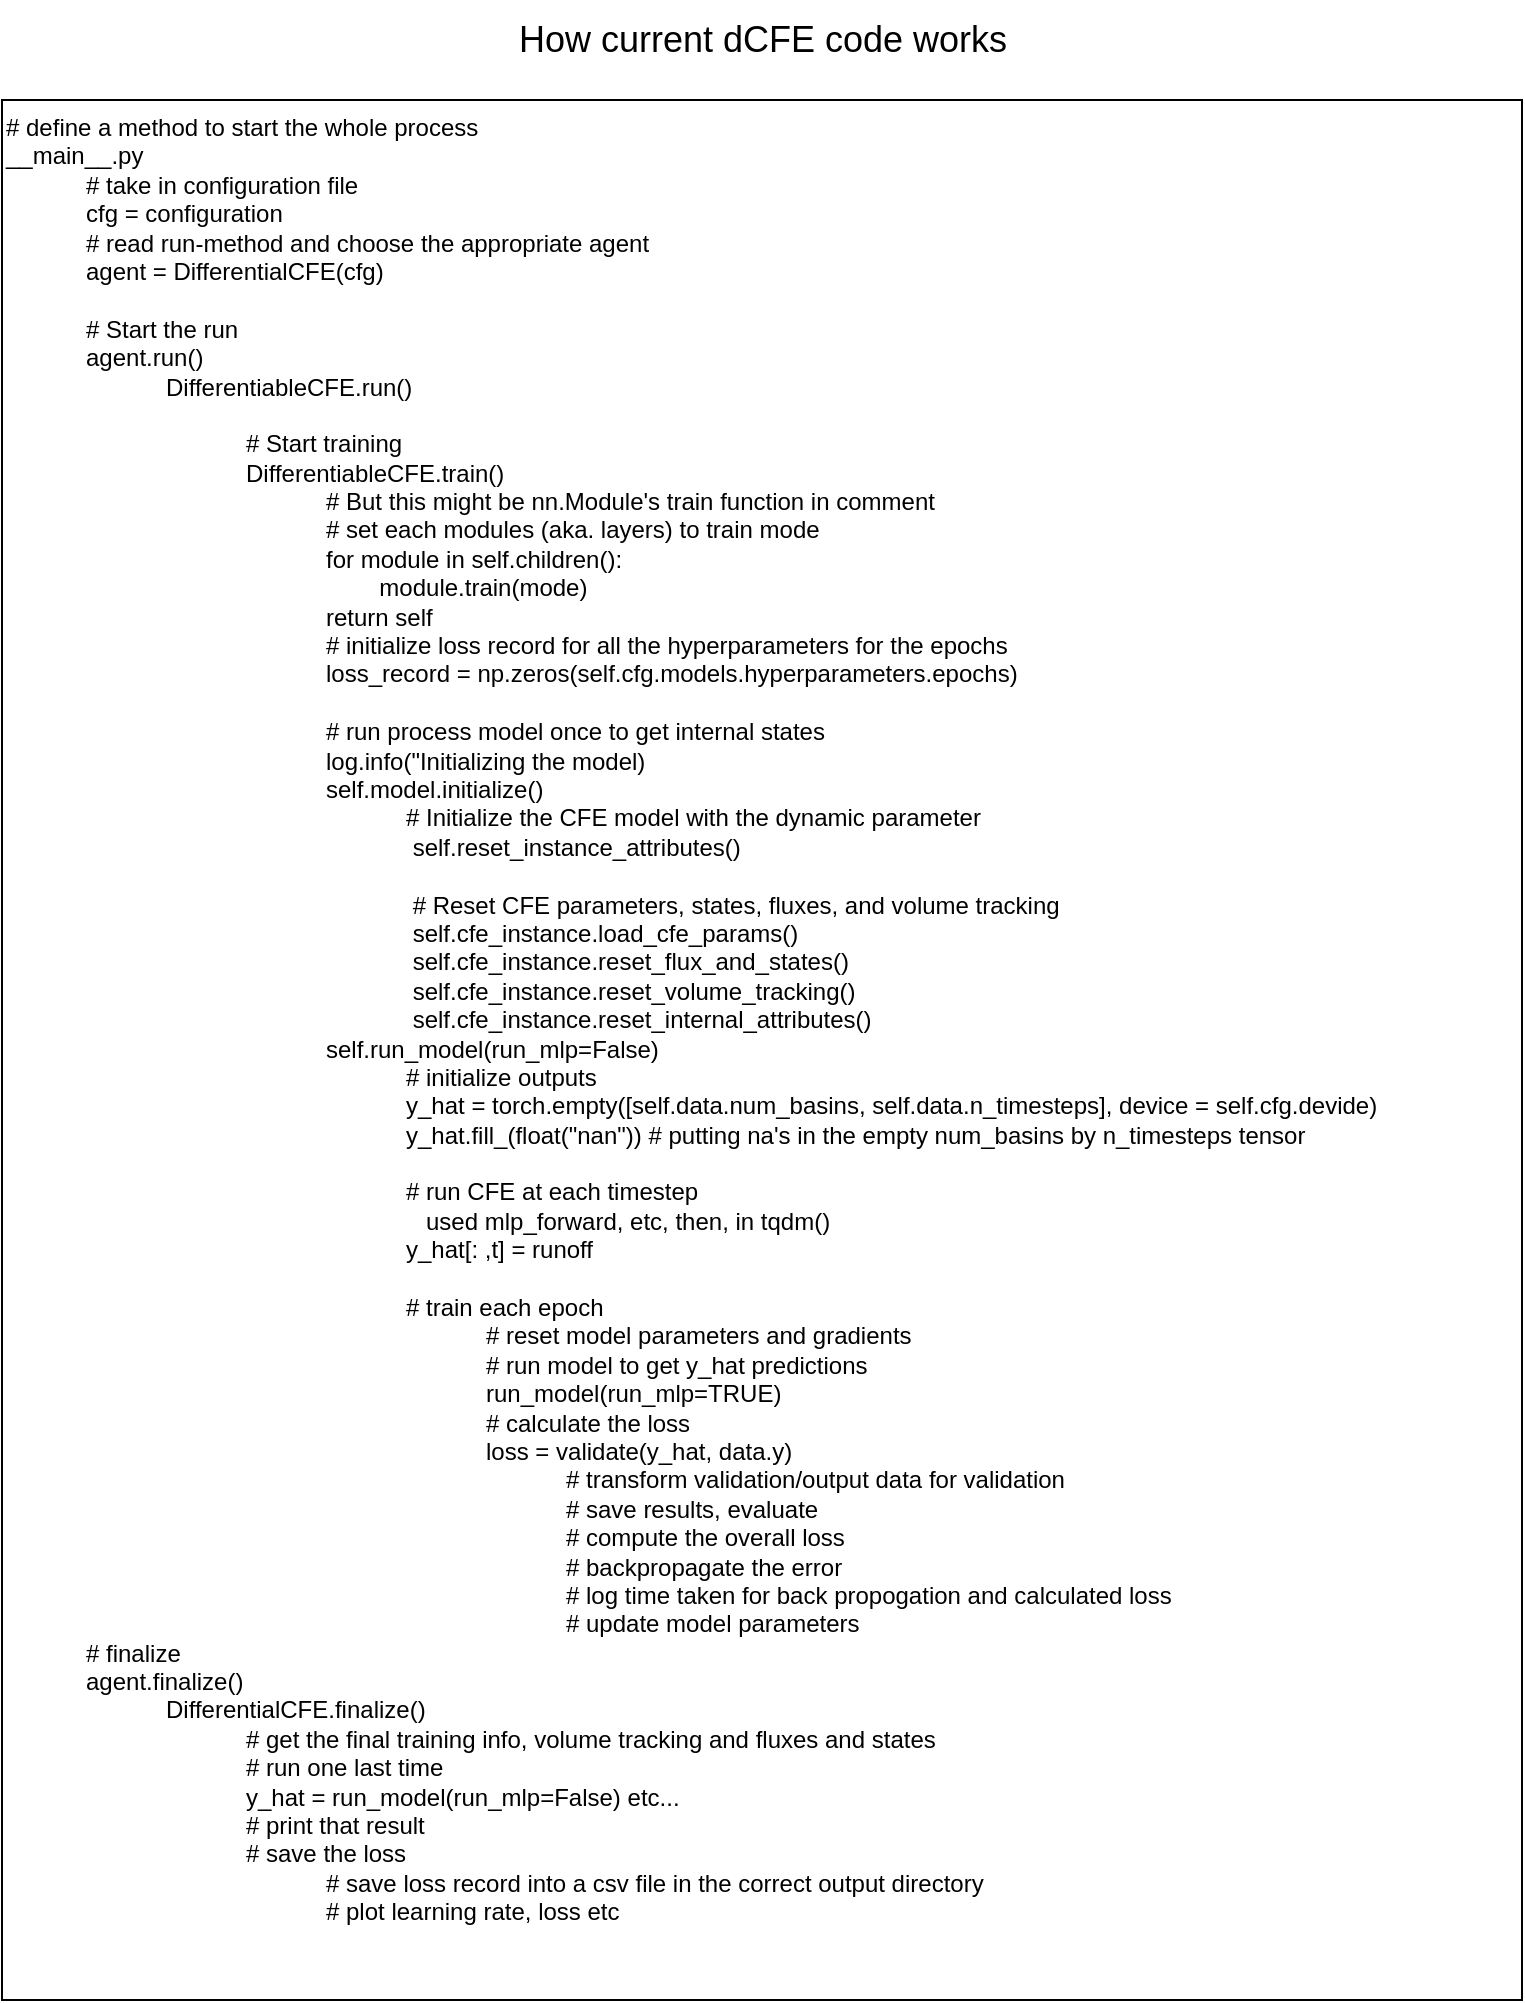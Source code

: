 <mxfile version="24.7.2" type="device" pages="7">
  <diagram id="pfrQiRvfoPUDA2RkjsCD" name="dCFE_ExistingFunctionTracking">
    <mxGraphModel dx="1194" dy="497" grid="1" gridSize="10" guides="1" tooltips="1" connect="1" arrows="1" fold="1" page="1" pageScale="1" pageWidth="850" pageHeight="1100" math="0" shadow="0">
      <root>
        <mxCell id="0" />
        <mxCell id="1" parent="0" />
        <mxCell id="cuRO9pV6RQxMbHxmBeES-1" value="&lt;div&gt;# define a method to start the whole process&lt;/div&gt;__main__.py&amp;nbsp;&lt;div&gt;&lt;blockquote style=&quot;margin: 0 0 0 40px; border: none; padding: 0px;&quot;&gt;&lt;div&gt;# take in configuration file&lt;/div&gt;&lt;/blockquote&gt;&lt;div&gt;&lt;blockquote style=&quot;margin: 0 0 0 40px; border: none; padding: 0px;&quot;&gt;&lt;div&gt;&lt;span style=&quot;background-color: initial; white-space: pre;&quot;&gt;cfg = configuration&#x9;&lt;/span&gt;&lt;/div&gt;&lt;div&gt;# read run-method and choose the appropriate agent&lt;/div&gt;&lt;/blockquote&gt;&lt;blockquote style=&quot;margin: 0 0 0 40px; border: none; padding: 0px;&quot;&gt;&lt;div&gt;&lt;div&gt;agent = DifferentialCFE(cfg)&lt;/div&gt;&lt;/div&gt;&lt;div&gt;&lt;br&gt;&lt;/div&gt;&lt;div&gt;# Start the run&lt;/div&gt;&lt;div&gt;agent.run()&lt;/div&gt;&lt;/blockquote&gt;&lt;/div&gt;&lt;/div&gt;&lt;blockquote style=&quot;margin: 0 0 0 40px; border: none; padding: 0px;&quot;&gt;&lt;div&gt;&lt;div&gt;&lt;blockquote style=&quot;margin: 0 0 0 40px; border: none; padding: 0px;&quot;&gt;&lt;div&gt;DifferentiableCFE.run()&lt;/div&gt;&lt;div&gt;&lt;br&gt;&lt;/div&gt;&lt;/blockquote&gt;&lt;/div&gt;&lt;/div&gt;&lt;/blockquote&gt;&lt;blockquote style=&quot;margin: 0 0 0 40px; border: none; padding: 0px;&quot;&gt;&lt;blockquote style=&quot;margin: 0 0 0 40px; border: none; padding: 0px;&quot;&gt;&lt;div&gt;&lt;div&gt;&lt;blockquote style=&quot;margin: 0 0 0 40px; border: none; padding: 0px;&quot;&gt;&lt;div&gt;# Start training&lt;/div&gt;&lt;div&gt;DifferentiableCFE.train()&lt;/div&gt;&lt;/blockquote&gt;&lt;/div&gt;&lt;/div&gt;&lt;/blockquote&gt;&lt;/blockquote&gt;&lt;blockquote style=&quot;margin: 0 0 0 40px; border: none; padding: 0px;&quot;&gt;&lt;blockquote style=&quot;margin: 0 0 0 40px; border: none; padding: 0px;&quot;&gt;&lt;blockquote style=&quot;margin: 0 0 0 40px; border: none; padding: 0px;&quot;&gt;&lt;div&gt;&lt;div&gt;&lt;blockquote style=&quot;margin: 0 0 0 40px; border: none; padding: 0px;&quot;&gt;&lt;div&gt;# But this might be nn.Module&#39;s train function in comment&lt;/div&gt;&lt;/blockquote&gt;&lt;/div&gt;&lt;/div&gt;&lt;/blockquote&gt;&lt;/blockquote&gt;&lt;/blockquote&gt;&lt;blockquote style=&quot;margin: 0 0 0 40px; border: none; padding: 0px;&quot;&gt;&lt;blockquote style=&quot;margin: 0 0 0 40px; border: none; padding: 0px;&quot;&gt;&lt;blockquote style=&quot;margin: 0 0 0 40px; border: none; padding: 0px;&quot;&gt;&lt;blockquote style=&quot;margin: 0 0 0 40px; border: none; padding: 0px;&quot;&gt;# set each modules (aka. layers) to train mode&lt;/blockquote&gt;&lt;blockquote style=&quot;margin: 0 0 0 40px; border: none; padding: 0px;&quot;&gt;&lt;span style=&quot;background-color: initial;&quot;&gt;for module in self.children():&lt;/span&gt;&lt;/blockquote&gt;&lt;blockquote style=&quot;margin: 0 0 0 40px; border: none; padding: 0px;&quot;&gt;&lt;span style=&quot;background-color: initial;&quot;&gt;&lt;span style=&quot;white-space: pre;&quot;&gt;&#x9;&lt;/span&gt;module.train(mode)&lt;/span&gt;&lt;/blockquote&gt;&lt;blockquote style=&quot;margin: 0 0 0 40px; border: none; padding: 0px;&quot;&gt;&lt;span style=&quot;background-color: initial;&quot;&gt;return self&lt;/span&gt;&lt;/blockquote&gt;&lt;blockquote style=&quot;margin: 0 0 0 40px; border: none; padding: 0px;&quot;&gt;&lt;span style=&quot;background-color: initial;&quot;&gt;# initialize loss record for all the hyperparameters for the epochs&amp;nbsp;&lt;/span&gt;&lt;/blockquote&gt;&lt;blockquote style=&quot;margin: 0 0 0 40px; border: none; padding: 0px;&quot;&gt;&lt;span style=&quot;background-color: initial;&quot;&gt;loss_record = np.zeros(self.cfg.models.hyperparameters.epochs)&lt;/span&gt;&lt;/blockquote&gt;&lt;blockquote style=&quot;margin: 0 0 0 40px; border: none; padding: 0px;&quot;&gt;&lt;span style=&quot;background-color: initial;&quot;&gt;&lt;br&gt;&lt;/span&gt;&lt;/blockquote&gt;&lt;blockquote style=&quot;margin: 0 0 0 40px; border: none; padding: 0px;&quot;&gt;&lt;span style=&quot;background-color: initial;&quot;&gt;# run process model once to get internal states&lt;/span&gt;&lt;/blockquote&gt;&lt;blockquote style=&quot;margin: 0 0 0 40px; border: none; padding: 0px;&quot;&gt;&lt;span style=&quot;background-color: initial;&quot;&gt;log.info(&quot;Initializing the model)&lt;/span&gt;&lt;/blockquote&gt;&lt;blockquote style=&quot;margin: 0 0 0 40px; border: none; padding: 0px;&quot;&gt;&lt;span style=&quot;background-color: initial;&quot;&gt;self.model.initialize()&lt;/span&gt;&lt;/blockquote&gt;&lt;/blockquote&gt;&lt;/blockquote&gt;&lt;/blockquote&gt;&lt;blockquote style=&quot;margin: 0 0 0 40px; border: none; padding: 0px;&quot;&gt;&lt;blockquote style=&quot;margin: 0 0 0 40px; border: none; padding: 0px;&quot;&gt;&lt;blockquote style=&quot;margin: 0 0 0 40px; border: none; padding: 0px;&quot;&gt;&lt;blockquote style=&quot;margin: 0 0 0 40px; border: none; padding: 0px;&quot;&gt;&lt;blockquote style=&quot;margin: 0 0 0 40px; border: none; padding: 0px;&quot;&gt;# Initialize the CFE model with the dynamic parameter&lt;/blockquote&gt;&lt;blockquote style=&quot;margin: 0 0 0 40px; border: none; padding: 0px;&quot;&gt;&amp;nbsp;self.reset_instance_attributes()&lt;/blockquote&gt;&lt;blockquote style=&quot;margin: 0 0 0 40px; border: none; padding: 0px;&quot;&gt;&lt;br&gt;&lt;/blockquote&gt;&lt;blockquote style=&quot;margin: 0 0 0 40px; border: none; padding: 0px;&quot;&gt;&amp;nbsp;# Reset CFE parameters, states, fluxes, and volume tracking&lt;/blockquote&gt;&lt;blockquote style=&quot;margin: 0 0 0 40px; border: none; padding: 0px;&quot;&gt;&amp;nbsp;self.cfe_instance.load_cfe_params()&lt;/blockquote&gt;&lt;blockquote style=&quot;margin: 0 0 0 40px; border: none; padding: 0px;&quot;&gt;&amp;nbsp;self.cfe_instance.reset_flux_and_states()&lt;/blockquote&gt;&lt;blockquote style=&quot;margin: 0 0 0 40px; border: none; padding: 0px;&quot;&gt;&amp;nbsp;self.cfe_instance.reset_volume_tracking()&lt;/blockquote&gt;&lt;blockquote style=&quot;margin: 0 0 0 40px; border: none; padding: 0px;&quot;&gt;&amp;nbsp;self.cfe_instance.reset_internal_attributes()&lt;/blockquote&gt;&lt;span style=&quot;background-color: initial;&quot;&gt;self.run_model(run_mlp=False)&lt;/span&gt;&lt;/blockquote&gt;&lt;/blockquote&gt;&lt;/blockquote&gt;&lt;/blockquote&gt;&lt;blockquote style=&quot;margin: 0 0 0 40px; border: none; padding: 0px;&quot;&gt;&lt;blockquote style=&quot;margin: 0 0 0 40px; border: none; padding: 0px;&quot;&gt;&lt;blockquote style=&quot;margin: 0 0 0 40px; border: none; padding: 0px;&quot;&gt;&lt;blockquote style=&quot;margin: 0 0 0 40px; border: none; padding: 0px;&quot;&gt;&lt;blockquote style=&quot;margin: 0 0 0 40px; border: none; padding: 0px;&quot;&gt;&lt;span style=&quot;background-color: initial;&quot;&gt;# initialize outputs&lt;/span&gt;&lt;/blockquote&gt;&lt;blockquote style=&quot;margin: 0 0 0 40px; border: none; padding: 0px;&quot;&gt;&lt;span style=&quot;background-color: initial;&quot;&gt;y_hat = torch.empty([self.data.num_basins, self.data.n_timesteps], device = self.cfg.devide)&lt;/span&gt;&lt;/blockquote&gt;&lt;blockquote style=&quot;margin: 0 0 0 40px; border: none; padding: 0px;&quot;&gt;&lt;span style=&quot;background-color: initial;&quot;&gt;y_hat.fill_(float(&quot;nan&quot;)) # putting na&#39;s in the empty num_basins by n_timesteps tensor&lt;/span&gt;&lt;/blockquote&gt;&lt;blockquote style=&quot;margin: 0 0 0 40px; border: none; padding: 0px;&quot;&gt;&lt;span style=&quot;background-color: initial;&quot;&gt;&lt;br&gt;&lt;/span&gt;&lt;/blockquote&gt;&lt;blockquote style=&quot;margin: 0 0 0 40px; border: none; padding: 0px;&quot;&gt;&lt;span style=&quot;background-color: initial;&quot;&gt;# run CFE at each timestep&lt;/span&gt;&lt;/blockquote&gt;&lt;blockquote style=&quot;margin: 0 0 0 40px; border: none; padding: 0px;&quot;&gt;&amp;nbsp; &amp;nbsp;used mlp_forward, etc, then, in tqdm()&lt;/blockquote&gt;&lt;blockquote style=&quot;margin: 0 0 0 40px; border: none; padding: 0px;&quot;&gt;y_hat[: ,t] = runoff&lt;/blockquote&gt;&lt;blockquote style=&quot;margin: 0 0 0 40px; border: none; padding: 0px;&quot;&gt;&lt;br&gt;&lt;/blockquote&gt;&lt;blockquote style=&quot;margin: 0 0 0 40px; border: none; padding: 0px;&quot;&gt;# train each epoch&lt;/blockquote&gt;&lt;/blockquote&gt;&lt;/blockquote&gt;&lt;/blockquote&gt;&lt;/blockquote&gt;&lt;blockquote style=&quot;margin: 0 0 0 40px; border: none; padding: 0px;&quot;&gt;&lt;blockquote style=&quot;margin: 0 0 0 40px; border: none; padding: 0px;&quot;&gt;&lt;blockquote style=&quot;margin: 0 0 0 40px; border: none; padding: 0px;&quot;&gt;&lt;blockquote style=&quot;margin: 0 0 0 40px; border: none; padding: 0px;&quot;&gt;&lt;blockquote style=&quot;margin: 0 0 0 40px; border: none; padding: 0px;&quot;&gt;&lt;blockquote style=&quot;margin: 0 0 0 40px; border: none; padding: 0px;&quot;&gt;# reset model parameters and gradients&lt;/blockquote&gt;&lt;blockquote style=&quot;margin: 0 0 0 40px; border: none; padding: 0px;&quot;&gt;# run model to get y_hat predictions&lt;/blockquote&gt;&lt;blockquote style=&quot;margin: 0 0 0 40px; border: none; padding: 0px;&quot;&gt;run_model(run_mlp=TRUE)&lt;/blockquote&gt;&lt;blockquote style=&quot;margin: 0 0 0 40px; border: none; padding: 0px;&quot;&gt;# calculate the loss&lt;/blockquote&gt;&lt;blockquote style=&quot;margin: 0 0 0 40px; border: none; padding: 0px;&quot;&gt;loss = validate(y_hat, data.y)&lt;/blockquote&gt;&lt;/blockquote&gt;&lt;/blockquote&gt;&lt;/blockquote&gt;&lt;/blockquote&gt;&lt;/blockquote&gt;&lt;blockquote style=&quot;margin: 0 0 0 40px; border: none; padding: 0px;&quot;&gt;&lt;blockquote style=&quot;margin: 0 0 0 40px; border: none; padding: 0px;&quot;&gt;&lt;blockquote style=&quot;margin: 0 0 0 40px; border: none; padding: 0px;&quot;&gt;&lt;blockquote style=&quot;margin: 0 0 0 40px; border: none; padding: 0px;&quot;&gt;&lt;blockquote style=&quot;margin: 0 0 0 40px; border: none; padding: 0px;&quot;&gt;&lt;blockquote style=&quot;margin: 0 0 0 40px; border: none; padding: 0px;&quot;&gt;&lt;blockquote style=&quot;margin: 0 0 0 40px; border: none; padding: 0px;&quot;&gt;# transform validation/output data for validation&lt;/blockquote&gt;&lt;blockquote style=&quot;margin: 0 0 0 40px; border: none; padding: 0px;&quot;&gt;# save results, evaluate&lt;/blockquote&gt;&lt;blockquote style=&quot;margin: 0 0 0 40px; border: none; padding: 0px;&quot;&gt;# compute the overall loss&lt;/blockquote&gt;&lt;blockquote style=&quot;margin: 0 0 0 40px; border: none; padding: 0px;&quot;&gt;# backpropagate the error&lt;/blockquote&gt;&lt;blockquote style=&quot;margin: 0 0 0 40px; border: none; padding: 0px;&quot;&gt;# log time taken for back propogation and calculated loss&lt;/blockquote&gt;&lt;blockquote style=&quot;margin: 0 0 0 40px; border: none; padding: 0px;&quot;&gt;# update model parameters&lt;/blockquote&gt;&lt;/blockquote&gt;&lt;/blockquote&gt;&lt;/blockquote&gt;&lt;/blockquote&gt;&lt;/blockquote&gt;# finalize&amp;nbsp;&lt;/blockquote&gt;&lt;blockquote style=&quot;margin: 0 0 0 40px; border: none; padding: 0px;&quot;&gt;agent.finalize()&lt;/blockquote&gt;&lt;blockquote style=&quot;margin: 0 0 0 40px; border: none; padding: 0px;&quot;&gt;&lt;blockquote style=&quot;margin: 0 0 0 40px; border: none; padding: 0px;&quot;&gt;DifferentialCFE.finalize()&lt;/blockquote&gt;&lt;/blockquote&gt;&lt;blockquote style=&quot;margin: 0 0 0 40px; border: none; padding: 0px;&quot;&gt;&lt;blockquote style=&quot;margin: 0 0 0 40px; border: none; padding: 0px;&quot;&gt;&lt;blockquote style=&quot;margin: 0 0 0 40px; border: none; padding: 0px;&quot;&gt;# get the final training info, volume tracking and fluxes and states&lt;/blockquote&gt;&lt;blockquote style=&quot;margin: 0 0 0 40px; border: none; padding: 0px;&quot;&gt;# run one last time&lt;/blockquote&gt;&lt;blockquote style=&quot;margin: 0 0 0 40px; border: none; padding: 0px;&quot;&gt;y_hat = run_model(run_mlp=False) etc...&lt;/blockquote&gt;&lt;blockquote style=&quot;margin: 0 0 0 40px; border: none; padding: 0px;&quot;&gt;# print that result&lt;/blockquote&gt;&lt;blockquote style=&quot;margin: 0 0 0 40px; border: none; padding: 0px;&quot;&gt;# save the loss&lt;/blockquote&gt;&lt;/blockquote&gt;&lt;/blockquote&gt;&lt;blockquote style=&quot;margin: 0 0 0 40px; border: none; padding: 0px;&quot;&gt;&lt;blockquote style=&quot;margin: 0 0 0 40px; border: none; padding: 0px;&quot;&gt;&lt;blockquote style=&quot;margin: 0 0 0 40px; border: none; padding: 0px;&quot;&gt;&lt;blockquote style=&quot;margin: 0 0 0 40px; border: none; padding: 0px;&quot;&gt;# save loss record into a csv file in the correct output directory&lt;/blockquote&gt;&lt;blockquote style=&quot;margin: 0 0 0 40px; border: none; padding: 0px;&quot;&gt;# plot learning rate, loss etc&lt;/blockquote&gt;&lt;/blockquote&gt;&lt;/blockquote&gt;&lt;/blockquote&gt;" style="whiteSpace=wrap;html=1;align=left;verticalAlign=top;direction=south;" vertex="1" parent="1">
          <mxGeometry x="40" y="90" width="760" height="950" as="geometry" />
        </mxCell>
        <mxCell id="cuRO9pV6RQxMbHxmBeES-2" value="&lt;span style=&quot;font-size: 18px;&quot;&gt;How current dCFE code works&lt;/span&gt;" style="text;html=1;align=center;verticalAlign=middle;resizable=0;points=[];autosize=1;strokeColor=none;fillColor=none;" vertex="1" parent="1">
          <mxGeometry x="285" y="40" width="270" height="40" as="geometry" />
        </mxCell>
      </root>
    </mxGraphModel>
  </diagram>
  <diagram id="u9gJtodRhRA-OWxwi7nS" name="dCFE_ListClassDiagram">
    <mxGraphModel dx="1194" dy="497" grid="1" gridSize="10" guides="1" tooltips="1" connect="1" arrows="1" fold="1" page="1" pageScale="1" pageWidth="1100" pageHeight="1700" math="0" shadow="0">
      <root>
        <mxCell id="0" />
        <mxCell id="1" parent="0" />
        <mxCell id="0NXjXowVWil0j1SE_xqN-1" value="config.yaml" style="swimlane;fontStyle=0;childLayout=stackLayout;horizontal=1;startSize=30;horizontalStack=0;resizeParent=1;resizeParentMax=0;resizeLast=0;collapsible=1;marginBottom=0;whiteSpace=wrap;html=1;" vertex="1" parent="1">
          <mxGeometry x="40" y="40" width="140" height="290" as="geometry">
            <mxRectangle x="40" y="40" width="100" height="30" as="alternateBounds" />
          </mxGeometry>
        </mxCell>
        <mxCell id="0NXjXowVWil0j1SE_xqN-2" value="&lt;b&gt;data:&lt;/b&gt; config/test" style="text;strokeColor=none;fillColor=none;align=left;verticalAlign=middle;spacingLeft=4;spacingRight=4;overflow=hidden;points=[[0,0.5],[1,0.5]];portConstraint=eastwest;rotatable=0;whiteSpace=wrap;html=1;" vertex="1" parent="0NXjXowVWil0j1SE_xqN-1">
          <mxGeometry y="30" width="140" height="30" as="geometry" />
        </mxCell>
        <mxCell id="0NXjXowVWil0j1SE_xqN-3" value="&lt;b&gt;models: &lt;/b&gt;config/base" style="text;strokeColor=none;fillColor=none;align=left;verticalAlign=middle;spacingLeft=4;spacingRight=4;overflow=hidden;points=[[0,0.5],[1,0.5]];portConstraint=eastwest;rotatable=0;whiteSpace=wrap;html=1;" vertex="1" parent="0NXjXowVWil0j1SE_xqN-1">
          <mxGeometry y="60" width="140" height="30" as="geometry" />
        </mxCell>
        <mxCell id="0NXjXowVWil0j1SE_xqN-4" value="&lt;b&gt;camels_attr_file:&lt;/b&gt; attributes_concat.csv" style="text;strokeColor=none;fillColor=none;align=left;verticalAlign=middle;spacingLeft=4;spacingRight=4;overflow=hidden;points=[[0,0.5],[1,0.5]];portConstraint=eastwest;rotatable=0;whiteSpace=wrap;html=1;" vertex="1" parent="0NXjXowVWil0j1SE_xqN-1">
          <mxGeometry y="90" width="140" height="40" as="geometry" />
        </mxCell>
        <mxCell id="0NXjXowVWil0j1SE_xqN-5" value="&lt;b&gt;device: &lt;/b&gt;cpu" style="text;strokeColor=none;fillColor=none;align=left;verticalAlign=middle;spacingLeft=4;spacingRight=4;overflow=hidden;points=[[0,0.5],[1,0.5]];portConstraint=eastwest;rotatable=0;whiteSpace=wrap;html=1;" vertex="1" parent="0NXjXowVWil0j1SE_xqN-1">
          <mxGeometry y="130" width="140" height="30" as="geometry" />
        </mxCell>
        <mxCell id="0NXjXowVWil0j1SE_xqN-6" value="&lt;b&gt;num_processes: &lt;/b&gt;1" style="text;strokeColor=none;fillColor=none;align=left;verticalAlign=middle;spacingLeft=4;spacingRight=4;overflow=hidden;points=[[0,0.5],[1,0.5]];portConstraint=eastwest;rotatable=0;whiteSpace=wrap;html=1;" vertex="1" parent="0NXjXowVWil0j1SE_xqN-1">
          <mxGeometry y="160" width="140" height="30" as="geometry" />
        </mxCell>
        <mxCell id="0NXjXowVWil0j1SE_xqN-7" value="&lt;b&gt;run_type: &lt;/b&gt;ML" style="text;strokeColor=none;fillColor=none;align=left;verticalAlign=middle;spacingLeft=4;spacingRight=4;overflow=hidden;points=[[0,0.5],[1,0.5]];portConstraint=eastwest;rotatable=0;whiteSpace=wrap;html=1;" vertex="1" parent="0NXjXowVWil0j1SE_xqN-1">
          <mxGeometry y="190" width="140" height="30" as="geometry" />
        </mxCell>
        <mxCell id="0NXjXowVWil0j1SE_xqN-8" value="&lt;b&gt;soil_scheme: &lt;/b&gt;classic" style="text;strokeColor=none;fillColor=none;align=left;verticalAlign=middle;spacingLeft=4;spacingRight=4;overflow=hidden;points=[[0,0.5],[1,0.5]];portConstraint=eastwest;rotatable=0;whiteSpace=wrap;html=1;" vertex="1" parent="0NXjXowVWil0j1SE_xqN-1">
          <mxGeometry y="220" width="140" height="30" as="geometry" />
        </mxCell>
        <mxCell id="0NXjXowVWil0j1SE_xqN-9" value="Synthetic data, unit conversions, hydra etc" style="text;strokeColor=none;fillColor=none;align=left;verticalAlign=middle;spacingLeft=4;spacingRight=4;overflow=hidden;points=[[0,0.5],[1,0.5]];portConstraint=eastwest;rotatable=0;whiteSpace=wrap;html=1;" vertex="1" parent="0NXjXowVWil0j1SE_xqN-1">
          <mxGeometry y="250" width="140" height="40" as="geometry" />
        </mxCell>
        <mxCell id="0NXjXowVWil0j1SE_xqN-10" value="test.yaml" style="swimlane;fontStyle=0;childLayout=stackLayout;horizontal=1;startSize=30;horizontalStack=0;resizeParent=1;resizeParentMax=0;resizeLast=0;collapsible=1;marginBottom=0;whiteSpace=wrap;html=1;" vertex="1" parent="1">
          <mxGeometry x="240" y="40" width="330" height="290" as="geometry">
            <mxRectangle x="250" y="20" width="90" height="30" as="alternateBounds" />
          </mxGeometry>
        </mxCell>
        <mxCell id="0NXjXowVWil0j1SE_xqN-11" value="&lt;b&gt;data_dir:&lt;/b&gt; ${cwd}\data" style="text;strokeColor=none;fillColor=none;align=left;verticalAlign=middle;spacingLeft=4;spacingRight=4;overflow=hidden;points=[[0,0.5],[1,0.5]];portConstraint=eastwest;rotatable=0;whiteSpace=wrap;html=1;" vertex="1" parent="0NXjXowVWil0j1SE_xqN-10">
          <mxGeometry y="30" width="330" height="30" as="geometry" />
        </mxCell>
        <mxCell id="0NXjXowVWil0j1SE_xqN-12" value="&lt;b&gt;attributes_file:&lt;/b&gt; ...\lumpes_soil_attributes_mean_soilindex_included.csv" style="text;strokeColor=none;fillColor=none;align=left;verticalAlign=middle;spacingLeft=4;spacingRight=4;overflow=hidden;points=[[0,0.5],[1,0.5]];portConstraint=eastwest;rotatable=0;whiteSpace=wrap;html=1;" vertex="1" parent="0NXjXowVWil0j1SE_xqN-10">
          <mxGeometry y="60" width="330" height="40" as="geometry" />
        </mxCell>
        <mxCell id="0NXjXowVWil0j1SE_xqN-13" value="&lt;b&gt;basin_ids: &lt;/b&gt;01031500, 01022500, 01137500. Only 3 for this example" style="text;strokeColor=none;fillColor=none;align=left;verticalAlign=middle;spacingLeft=4;spacingRight=4;overflow=hidden;points=[[0,0.5],[1,0.5]];portConstraint=eastwest;rotatable=0;whiteSpace=wrap;html=1;" vertex="1" parent="0NXjXowVWil0j1SE_xqN-10">
          <mxGeometry y="100" width="330" height="40" as="geometry" />
        </mxCell>
        <mxCell id="0NXjXowVWil0j1SE_xqN-14" value="&lt;b&gt;forcing_file: &lt;/b&gt;...\{}_hourly_nldas.csv" style="text;strokeColor=none;fillColor=none;align=left;verticalAlign=middle;spacingLeft=4;spacingRight=4;overflow=hidden;points=[[0,0.5],[1,0.5]];portConstraint=eastwest;rotatable=0;whiteSpace=wrap;html=1;" vertex="1" parent="0NXjXowVWil0j1SE_xqN-10">
          <mxGeometry y="140" width="330" height="30" as="geometry" />
        </mxCell>
        <mxCell id="0NXjXowVWil0j1SE_xqN-15" value="&lt;b&gt;compare_results_file:&lt;/b&gt; ...\{}-usgs-hourly.csv" style="text;strokeColor=none;fillColor=none;align=left;verticalAlign=middle;spacingLeft=4;spacingRight=4;overflow=hidden;points=[[0,0.5],[1,0.5]];portConstraint=eastwest;rotatable=0;whiteSpace=wrap;html=1;" vertex="1" parent="0NXjXowVWil0j1SE_xqN-10">
          <mxGeometry y="170" width="330" height="30" as="geometry" />
        </mxCell>
        <mxCell id="0NXjXowVWil0j1SE_xqN-16" value="&lt;b&gt;json_params_dir: .&lt;/b&gt;..\cat_{}_bmi_config_cfe.json" style="text;strokeColor=none;fillColor=none;align=left;verticalAlign=middle;spacingLeft=4;spacingRight=4;overflow=hidden;points=[[0,0.5],[1,0.5]];portConstraint=eastwest;rotatable=0;whiteSpace=wrap;html=1;" vertex="1" parent="0NXjXowVWil0j1SE_xqN-10">
          <mxGeometry y="200" width="330" height="30" as="geometry" />
        </mxCell>
        <mxCell id="0NXjXowVWil0j1SE_xqN-17" value="&lt;b&gt;partition_scheme: &lt;/b&gt;Schaake (Xinanjiang or Schaake)" style="text;strokeColor=none;fillColor=none;align=left;verticalAlign=middle;spacingLeft=4;spacingRight=4;overflow=hidden;points=[[0,0.5],[1,0.5]];portConstraint=eastwest;rotatable=0;whiteSpace=wrap;html=1;" vertex="1" parent="0NXjXowVWil0j1SE_xqN-10">
          <mxGeometry y="230" width="330" height="30" as="geometry" />
        </mxCell>
        <mxCell id="0NXjXowVWil0j1SE_xqN-18" value="&lt;b&gt;start_time &amp;amp; end_time&lt;/b&gt;" style="text;strokeColor=none;fillColor=none;align=left;verticalAlign=middle;spacingLeft=4;spacingRight=4;overflow=hidden;points=[[0,0.5],[1,0.5]];portConstraint=eastwest;rotatable=0;whiteSpace=wrap;html=1;" vertex="1" parent="0NXjXowVWil0j1SE_xqN-10">
          <mxGeometry y="260" width="330" height="30" as="geometry" />
        </mxCell>
        <mxCell id="0NXjXowVWil0j1SE_xqN-19" value="" style="edgeStyle=orthogonalEdgeStyle;rounded=0;orthogonalLoop=1;jettySize=auto;html=1;exitX=-0.016;exitY=0.117;exitDx=0;exitDy=0;exitPerimeter=0;" edge="1" parent="1" source="0NXjXowVWil0j1SE_xqN-10" target="0NXjXowVWil0j1SE_xqN-2">
          <mxGeometry relative="1" as="geometry" />
        </mxCell>
        <mxCell id="0NXjXowVWil0j1SE_xqN-20" value="base.yaml" style="swimlane;fontStyle=0;childLayout=stackLayout;horizontal=1;startSize=30;horizontalStack=0;resizeParent=1;resizeParentMax=0;resizeLast=0;collapsible=1;marginBottom=0;whiteSpace=wrap;html=1;" vertex="1" parent="1">
          <mxGeometry x="40" y="360" width="260" height="180" as="geometry">
            <mxRectangle x="220" y="320" width="100" height="30" as="alternateBounds" />
          </mxGeometry>
        </mxCell>
        <mxCell id="0NXjXowVWil0j1SE_xqN-21" value="&lt;b&gt;Hyperparameters setting: &lt;/b&gt;epochs, learning_rate, warmup, step_size, gamma" style="text;strokeColor=none;fillColor=none;align=left;verticalAlign=middle;spacingLeft=4;spacingRight=4;overflow=hidden;points=[[0,0.5],[1,0.5]];portConstraint=eastwest;rotatable=0;whiteSpace=wrap;html=1;" vertex="1" parent="0NXjXowVWil0j1SE_xqN-20">
          <mxGeometry y="30" width="260" height="40" as="geometry" />
        </mxCell>
        <mxCell id="0NXjXowVWil0j1SE_xqN-22" value="&lt;b&gt;MLP settings:&lt;/b&gt; hidden_size, num_attrs, num_params, num_states, lag_hrs" style="text;strokeColor=none;fillColor=none;align=left;verticalAlign=middle;spacingLeft=4;spacingRight=4;overflow=hidden;points=[[0,0.5],[1,0.5]];portConstraint=eastwest;rotatable=0;whiteSpace=wrap;html=1;" vertex="1" parent="0NXjXowVWil0j1SE_xqN-20">
          <mxGeometry y="70" width="260" height="40" as="geometry" />
        </mxCell>
        <mxCell id="0NXjXowVWil0j1SE_xqN-23" value="&lt;b&gt;Transformation&lt;/b&gt; (aka. ranges for the 2 parameters): Cgw, satdk" style="text;strokeColor=none;fillColor=none;align=left;verticalAlign=middle;spacingLeft=4;spacingRight=4;overflow=hidden;points=[[0,0.5],[1,0.5]];portConstraint=eastwest;rotatable=0;whiteSpace=wrap;html=1;" vertex="1" parent="0NXjXowVWil0j1SE_xqN-20">
          <mxGeometry y="110" width="260" height="40" as="geometry" />
        </mxCell>
        <mxCell id="0NXjXowVWil0j1SE_xqN-24" value="&lt;b&gt;initial_parameters: &lt;/b&gt;Cgw, satdk" style="text;strokeColor=none;fillColor=none;align=left;verticalAlign=middle;spacingLeft=4;spacingRight=4;overflow=hidden;points=[[0,0.5],[1,0.5]];portConstraint=eastwest;rotatable=0;whiteSpace=wrap;html=1;" vertex="1" parent="0NXjXowVWil0j1SE_xqN-20">
          <mxGeometry y="150" width="260" height="30" as="geometry" />
        </mxCell>
        <mxCell id="0NXjXowVWil0j1SE_xqN-25" value="" style="edgeStyle=orthogonalEdgeStyle;rounded=0;orthogonalLoop=1;jettySize=auto;html=1;exitX=0.75;exitY=0;exitDx=0;exitDy=0;" edge="1" parent="1" source="0NXjXowVWil0j1SE_xqN-20" target="0NXjXowVWil0j1SE_xqN-3">
          <mxGeometry relative="1" as="geometry">
            <mxPoint x="200" y="340" as="sourcePoint" />
            <Array as="points">
              <mxPoint x="235" y="340" />
              <mxPoint x="200" y="340" />
              <mxPoint x="200" y="120" />
            </Array>
          </mxGeometry>
        </mxCell>
        <mxCell id="0NXjXowVWil0j1SE_xqN-26" value="__main__.py" style="swimlane;fontStyle=0;childLayout=stackLayout;horizontal=1;startSize=30;horizontalStack=0;resizeParent=1;resizeParentMax=0;resizeLast=0;collapsible=1;marginBottom=0;whiteSpace=wrap;html=1;" vertex="1" parent="1">
          <mxGeometry x="640" y="40" width="180" height="150" as="geometry" />
        </mxCell>
        <mxCell id="0NXjXowVWil0j1SE_xqN-27" value="cfg = config.yaml" style="text;strokeColor=none;fillColor=none;align=left;verticalAlign=middle;spacingLeft=4;spacingRight=4;overflow=hidden;points=[[0,0.5],[1,0.5]];portConstraint=eastwest;rotatable=0;whiteSpace=wrap;html=1;" vertex="1" parent="0NXjXowVWil0j1SE_xqN-26">
          <mxGeometry y="30" width="180" height="30" as="geometry" />
        </mxCell>
        <mxCell id="0NXjXowVWil0j1SE_xqN-28" value="agent = DifferentiableCFE(cfg)" style="text;strokeColor=none;fillColor=none;align=left;verticalAlign=middle;spacingLeft=4;spacingRight=4;overflow=hidden;points=[[0,0.5],[1,0.5]];portConstraint=eastwest;rotatable=0;whiteSpace=wrap;html=1;" vertex="1" parent="0NXjXowVWil0j1SE_xqN-26">
          <mxGeometry y="60" width="180" height="30" as="geometry" />
        </mxCell>
        <mxCell id="0NXjXowVWil0j1SE_xqN-29" value="agent.run()" style="text;strokeColor=none;fillColor=none;align=left;verticalAlign=middle;spacingLeft=4;spacingRight=4;overflow=hidden;points=[[0,0.5],[1,0.5]];portConstraint=eastwest;rotatable=0;whiteSpace=wrap;html=1;" vertex="1" parent="0NXjXowVWil0j1SE_xqN-26">
          <mxGeometry y="90" width="180" height="30" as="geometry" />
        </mxCell>
        <mxCell id="0NXjXowVWil0j1SE_xqN-30" value="agent.finalize()" style="text;strokeColor=none;fillColor=none;align=left;verticalAlign=middle;spacingLeft=4;spacingRight=4;overflow=hidden;points=[[0,0.5],[1,0.5]];portConstraint=eastwest;rotatable=0;whiteSpace=wrap;html=1;" vertex="1" parent="0NXjXowVWil0j1SE_xqN-26">
          <mxGeometry y="120" width="180" height="30" as="geometry" />
        </mxCell>
        <mxCell id="0NXjXowVWil0j1SE_xqN-31" value="DifferentiableCFE.py" style="swimlane;fontStyle=0;childLayout=stackLayout;horizontal=1;startSize=30;horizontalStack=0;resizeParent=1;resizeParentMax=0;resizeLast=0;collapsible=1;marginBottom=0;whiteSpace=wrap;html=1;" vertex="1" parent="1">
          <mxGeometry x="640" y="230" width="360" height="1070" as="geometry" />
        </mxCell>
        <mxCell id="0NXjXowVWil0j1SE_xqN-32" value="class: DifferentiableCFE(BaseAgent)" style="text;strokeColor=none;fillColor=none;align=left;verticalAlign=middle;spacingLeft=4;spacingRight=4;overflow=hidden;points=[[0,0.5],[1,0.5]];portConstraint=eastwest;rotatable=0;whiteSpace=wrap;html=1;" vertex="1" parent="0NXjXowVWil0j1SE_xqN-31">
          <mxGeometry y="30" width="360" height="30" as="geometry" />
        </mxCell>
        <mxCell id="0NXjXowVWil0j1SE_xqN-33" value="&lt;blockquote style=&quot;margin: 0 0 0 40px; border: none; padding: 0px;&quot;&gt;# set up seed, output, cfg etc&lt;/blockquote&gt;" style="text;strokeColor=none;fillColor=none;align=left;verticalAlign=middle;spacingLeft=4;spacingRight=4;overflow=hidden;points=[[0,0.5],[1,0.5]];portConstraint=eastwest;rotatable=0;whiteSpace=wrap;html=1;" vertex="1" parent="0NXjXowVWil0j1SE_xqN-31">
          <mxGeometry y="60" width="360" height="20" as="geometry" />
        </mxCell>
        <mxCell id="0NXjXowVWil0j1SE_xqN-34" value="&lt;blockquote style=&quot;margin: 0 0 0 40px; border: none; padding: 0px;&quot;&gt;data = Data(cfg)&amp;nbsp;&lt;/blockquote&gt;" style="text;strokeColor=none;fillColor=none;align=left;verticalAlign=middle;spacingLeft=4;spacingRight=4;overflow=hidden;points=[[0,0.5],[1,0.5]];portConstraint=eastwest;rotatable=0;whiteSpace=wrap;html=1;" vertex="1" parent="0NXjXowVWil0j1SE_xqN-31">
          <mxGeometry y="80" width="360" height="20" as="geometry" />
        </mxCell>
        <mxCell id="0NXjXowVWil0j1SE_xqN-35" value="&lt;blockquote style=&quot;margin: 0 0 0 40px; border: none; padding: 0px;&quot;&gt;data_loader = DataLoader(cfg)&amp;nbsp;&lt;/blockquote&gt;" style="text;strokeColor=none;fillColor=none;align=left;verticalAlign=middle;spacingLeft=4;spacingRight=4;overflow=hidden;points=[[0,0.5],[1,0.5]];portConstraint=eastwest;rotatable=0;whiteSpace=wrap;html=1;" vertex="1" parent="0NXjXowVWil0j1SE_xqN-31">
          <mxGeometry y="100" width="360" height="20" as="geometry" />
        </mxCell>
        <mxCell id="0NXjXowVWil0j1SE_xqN-36" value="&lt;blockquote style=&quot;margin: 0 0 0 40px; border: none; padding: 0px;&quot;&gt;model = dCFE(cfg, data)&lt;/blockquote&gt;" style="text;strokeColor=none;fillColor=none;align=left;verticalAlign=middle;spacingLeft=4;spacingRight=4;overflow=hidden;points=[[0,0.5],[1,0.5]];portConstraint=eastwest;rotatable=0;whiteSpace=wrap;html=1;" vertex="1" parent="0NXjXowVWil0j1SE_xqN-31">
          <mxGeometry y="120" width="360" height="20" as="geometry" />
        </mxCell>
        <mxCell id="0NXjXowVWil0j1SE_xqN-37" value="&lt;blockquote style=&quot;margin: 0 0 0 40px; border: none; padding: 0px;&quot;&gt;criterion = torch.nn.MSELoss()&lt;/blockquote&gt;" style="text;strokeColor=none;fillColor=none;align=left;verticalAlign=middle;spacingLeft=4;spacingRight=4;overflow=hidden;points=[[0,0.5],[1,0.5]];portConstraint=eastwest;rotatable=0;whiteSpace=wrap;html=1;" vertex="1" parent="0NXjXowVWil0j1SE_xqN-31">
          <mxGeometry y="140" width="360" height="20" as="geometry" />
        </mxCell>
        <mxCell id="0NXjXowVWil0j1SE_xqN-38" value="&lt;blockquote style=&quot;margin: 0 0 0 40px; border: none; padding: 0px;&quot;&gt;optimizer = torch.optim.Adam(&amp;nbsp;&lt;span style=&quot;background-color: initial;&quot;&gt;model.parameters(),&amp;nbsp;&amp;nbsp;&lt;/span&gt;&lt;/blockquote&gt;&lt;blockquote style=&quot;margin: 0 0 0 40px; border: none; padding: 0px;&quot;&gt;&lt;blockquote style=&quot;margin: 0 0 0 40px; border: none; padding: 0px;&quot;&gt;&lt;span style=&quot;background-color: initial;&quot;&gt;lr = learning_rate&lt;/span&gt;&lt;span style=&quot;background-color: initial;&quot;&gt;)&lt;/span&gt;&lt;/blockquote&gt;&lt;/blockquote&gt;" style="text;strokeColor=none;fillColor=none;align=left;verticalAlign=middle;spacingLeft=4;spacingRight=4;overflow=hidden;points=[[0,0.5],[1,0.5]];portConstraint=eastwest;rotatable=0;whiteSpace=wrap;html=1;" vertex="1" parent="0NXjXowVWil0j1SE_xqN-31">
          <mxGeometry y="160" width="360" height="30" as="geometry" />
        </mxCell>
        <mxCell id="0NXjXowVWil0j1SE_xqN-39" value="&lt;blockquote style=&quot;margin: 0 0 0 40px; border: none; padding: 0px;&quot;&gt;scheduler = StepLR(&amp;nbsp;&lt;span style=&quot;background-color: initial;&quot;&gt;optimizer, step_size, gamma&lt;/span&gt;&lt;span style=&quot;background-color: initial;&quot;&gt;)&lt;/span&gt;&lt;/blockquote&gt;" style="text;strokeColor=none;fillColor=none;align=left;verticalAlign=middle;spacingLeft=4;spacingRight=4;overflow=hidden;points=[[0,0.5],[1,0.5]];portConstraint=eastwest;rotatable=0;whiteSpace=wrap;html=1;" vertex="1" parent="0NXjXowVWil0j1SE_xqN-31">
          <mxGeometry y="190" width="360" height="20" as="geometry" />
        </mxCell>
        <mxCell id="0NXjXowVWil0j1SE_xqN-40" value="&lt;blockquote style=&quot;margin: 0 0 0 40px; border: none; padding: 0px;&quot;&gt;# initialize epoch and states&lt;/blockquote&gt;&lt;blockquote style=&quot;margin: 0 0 0 40px; border: none; padding: 0px;&quot;&gt;current_epoch = 0&lt;/blockquote&gt;&lt;blockquote style=&quot;margin: 0 0 0 40px; border: none; padding: 0px;&quot;&gt;self.states = all 0&#39;s in tensor of dim of&amp;nbsp;&lt;span style=&quot;background-color: initial;&quot;&gt;data.num_basins, data.n_timesteps,&amp;nbsp;&lt;/span&gt;&lt;span style=&quot;background-color: initial;&quot;&gt;mlp.num_states&lt;/span&gt;&lt;/blockquote&gt;" style="text;strokeColor=none;fillColor=none;align=left;verticalAlign=middle;spacingLeft=4;spacingRight=4;overflow=hidden;points=[[0,0.5],[1,0.5]];portConstraint=eastwest;rotatable=0;whiteSpace=wrap;html=1;" vertex="1" parent="0NXjXowVWil0j1SE_xqN-31">
          <mxGeometry y="210" width="360" height="60" as="geometry" />
        </mxCell>
        <mxCell id="0NXjXowVWil0j1SE_xqN-41" value="" style="edgeStyle=orthogonalEdgeStyle;rounded=0;orthogonalLoop=1;jettySize=auto;html=1;entryX=0;entryY=0.5;entryDx=0;entryDy=0;" edge="1" parent="0NXjXowVWil0j1SE_xqN-31" source="0NXjXowVWil0j1SE_xqN-34" target="0NXjXowVWil0j1SE_xqN-40">
          <mxGeometry relative="1" as="geometry" />
        </mxCell>
        <mxCell id="0NXjXowVWil0j1SE_xqN-42" value="&lt;blockquote style=&quot;margin: 0 0 0 40px; border: none; padding: 0px;&quot;&gt;# initialize parameter record&lt;/blockquote&gt;&lt;blockquote style=&quot;margin: 0 0 0 40px; border: none; padding: 0px;&quot;&gt;self.Cgw_record, self.satdk_record = np.empty array of size num_basins and n_timesteps&lt;/blockquote&gt;" style="text;strokeColor=none;fillColor=none;align=left;verticalAlign=middle;spacingLeft=4;spacingRight=4;overflow=hidden;points=[[0,0.5],[1,0.5]];portConstraint=eastwest;rotatable=0;whiteSpace=wrap;html=1;" vertex="1" parent="0NXjXowVWil0j1SE_xqN-31">
          <mxGeometry y="270" width="360" height="50" as="geometry" />
        </mxCell>
        <mxCell id="0NXjXowVWil0j1SE_xqN-43" value="" style="edgeStyle=orthogonalEdgeStyle;rounded=0;orthogonalLoop=1;jettySize=auto;html=1;entryX=0;entryY=0.5;entryDx=0;entryDy=0;exitX=0;exitY=0.5;exitDx=0;exitDy=0;" edge="1" parent="0NXjXowVWil0j1SE_xqN-31" source="0NXjXowVWil0j1SE_xqN-34" target="0NXjXowVWil0j1SE_xqN-42">
          <mxGeometry relative="1" as="geometry">
            <mxPoint x="10" y="115" as="sourcePoint" />
            <mxPoint x="10" y="370" as="targetPoint" />
            <Array as="points">
              <mxPoint x="-20" y="90" />
              <mxPoint x="-20" y="295" />
            </Array>
          </mxGeometry>
        </mxCell>
        <mxCell id="0NXjXowVWil0j1SE_xqN-44" value="method: create_output_dir()&lt;div&gt;&lt;blockquote style=&quot;margin: 0 0 0 40px; border: none; padding: 0px;&quot;&gt;&lt;div&gt;# input: self; output: output_dir path&lt;/div&gt;&lt;div&gt;# save current date, set up directory name etc&lt;/div&gt;&lt;/blockquote&gt;&lt;/div&gt;" style="text;strokeColor=none;fillColor=none;align=left;verticalAlign=middle;spacingLeft=4;spacingRight=4;overflow=hidden;points=[[0,0.5],[1,0.5]];portConstraint=eastwest;rotatable=0;whiteSpace=wrap;html=1;" vertex="1" parent="0NXjXowVWil0j1SE_xqN-31">
          <mxGeometry y="320" width="360" height="50" as="geometry" />
        </mxCell>
        <mxCell id="0NXjXowVWil0j1SE_xqN-45" value="" style="endArrow=classic;html=1;rounded=0;entryX=1;entryY=0.5;entryDx=0;entryDy=0;edgeStyle=orthogonalEdgeStyle;exitX=1;exitY=0.5;exitDx=0;exitDy=0;" edge="1" parent="0NXjXowVWil0j1SE_xqN-31" source="0NXjXowVWil0j1SE_xqN-38" target="0NXjXowVWil0j1SE_xqN-39">
          <mxGeometry width="50" height="50" relative="1" as="geometry">
            <mxPoint x="270" y="250" as="sourcePoint" />
            <mxPoint x="320" y="200" as="targetPoint" />
            <Array as="points">
              <mxPoint x="380" y="175" />
              <mxPoint x="380" y="200" />
            </Array>
          </mxGeometry>
        </mxCell>
        <mxCell id="0NXjXowVWil0j1SE_xqN-46" value="method: run()&lt;blockquote style=&quot;margin: 0 0 0 40px; border: none; padding: 0px;&quot;&gt;&lt;div&gt;&lt;span style=&quot;background-color: initial;&quot;&gt;# input: self&lt;/span&gt;&lt;/div&gt;&lt;div&gt;&lt;span style=&quot;background-color: initial;&quot;&gt;self.train(), unless keyboard interruption&lt;/span&gt;&lt;/div&gt;&lt;/blockquote&gt;" style="text;strokeColor=none;fillColor=none;align=left;verticalAlign=middle;spacingLeft=4;spacingRight=4;overflow=hidden;points=[[0,0.5],[1,0.5]];portConstraint=eastwest;rotatable=0;whiteSpace=wrap;html=1;" vertex="1" parent="0NXjXowVWil0j1SE_xqN-31">
          <mxGeometry y="370" width="360" height="50" as="geometry" />
        </mxCell>
        <mxCell id="0NXjXowVWil0j1SE_xqN-47" value="method: train()&lt;div&gt;&lt;blockquote style=&quot;margin: 0 0 0 40px; border: none; padding: 0px;&quot;&gt;&lt;div&gt;# input: self; sets model in training mode&lt;/div&gt;&lt;div&gt;self.model.train() # from nn.modle&lt;/div&gt;&lt;/blockquote&gt;&lt;/div&gt;" style="text;strokeColor=none;fillColor=none;align=left;verticalAlign=middle;spacingLeft=4;spacingRight=4;overflow=hidden;points=[[0,0.5],[1,0.5]];portConstraint=eastwest;rotatable=0;whiteSpace=wrap;html=1;" vertex="1" parent="0NXjXowVWil0j1SE_xqN-31">
          <mxGeometry y="420" width="360" height="50" as="geometry" />
        </mxCell>
        <mxCell id="0NXjXowVWil0j1SE_xqN-48" value="&lt;blockquote style=&quot;margin: 0 0 0 40px; border: none; padding: 0px;&quot;&gt;# initialize loss record to array of zeros and initialize:&lt;/blockquote&gt;&lt;blockquote style=&quot;margin: 0 0 0 40px; border: none; padding: 0px;&quot;&gt;self.model.initialize()&lt;/blockquote&gt;" style="text;strokeColor=none;fillColor=none;align=left;verticalAlign=middle;spacingLeft=4;spacingRight=4;overflow=hidden;points=[[0,0.5],[1,0.5]];portConstraint=eastwest;rotatable=0;whiteSpace=wrap;html=1;" vertex="1" parent="0NXjXowVWil0j1SE_xqN-31">
          <mxGeometry y="470" width="360" height="30" as="geometry" />
        </mxCell>
        <mxCell id="0NXjXowVWil0j1SE_xqN-49" value="&lt;blockquote style=&quot;margin: 0 0 0 40px; border: none; padding: 0px;&quot;&gt;self.run_model(run_mlp = False)&lt;/blockquote&gt;" style="text;strokeColor=none;fillColor=none;align=left;verticalAlign=middle;spacingLeft=4;spacingRight=4;overflow=hidden;points=[[0,0.5],[1,0.5]];portConstraint=eastwest;rotatable=0;whiteSpace=wrap;html=1;" vertex="1" parent="0NXjXowVWil0j1SE_xqN-31">
          <mxGeometry y="500" width="360" height="20" as="geometry" />
        </mxCell>
        <mxCell id="0NXjXowVWil0j1SE_xqN-50" value="&lt;blockquote style=&quot;margin: 0px 0px 0px 40px; border: none; padding: 0px;&quot;&gt;&lt;span style=&quot;background-color: initial;&quot;&gt;# and then train by looping thru each epoch, recording loss each step&lt;/span&gt;&lt;br&gt;&lt;/blockquote&gt;&lt;blockquote style=&quot;margin: 0px 0px 0px 40px; border: none; padding: 0px;&quot;&gt;self.loss_record[epoch - 1] = self.train_one_epoch()&lt;/blockquote&gt;" style="text;strokeColor=none;fillColor=none;align=left;verticalAlign=middle;spacingLeft=4;spacingRight=4;overflow=hidden;points=[[0,0.5],[1,0.5]];portConstraint=eastwest;rotatable=0;whiteSpace=wrap;html=1;" vertex="1" parent="0NXjXowVWil0j1SE_xqN-31">
          <mxGeometry y="520" width="360" height="50" as="geometry" />
        </mxCell>
        <mxCell id="0NXjXowVWil0j1SE_xqN-51" value="method: train_one_epoch()&lt;div&gt;&lt;blockquote style=&quot;margin: 0 0 0 40px; border: none; padding: 0px;&quot;&gt;&lt;div&gt;# does one epoch of training by first resetting states etc; returns loss.&lt;/div&gt;&lt;div&gt;self.optimizer.zero_grad(); self.model.initialize()&lt;/div&gt;&lt;/blockquote&gt;&lt;/div&gt;" style="text;strokeColor=none;fillColor=none;align=left;verticalAlign=middle;spacingLeft=4;spacingRight=4;overflow=hidden;points=[[0,0.5],[1,0.5]];portConstraint=eastwest;rotatable=0;whiteSpace=wrap;html=1;" vertex="1" parent="0NXjXowVWil0j1SE_xqN-31">
          <mxGeometry y="570" width="360" height="60" as="geometry" />
        </mxCell>
        <mxCell id="0NXjXowVWil0j1SE_xqN-52" value="&lt;blockquote style=&quot;margin: 0 0 0 40px; border: none; padding: 0px;&quot;&gt;# run the model&lt;/blockquote&gt;&lt;blockquote style=&quot;margin: 0 0 0 40px; border: none; padding: 0px;&quot;&gt;y_hat = self.run_model(run_mlp = True)&lt;/blockquote&gt;" style="text;strokeColor=none;fillColor=none;align=left;verticalAlign=middle;spacingLeft=4;spacingRight=4;overflow=hidden;points=[[0,0.5],[1,0.5]];portConstraint=eastwest;rotatable=0;whiteSpace=wrap;html=1;" vertex="1" parent="0NXjXowVWil0j1SE_xqN-31">
          <mxGeometry y="630" width="360" height="40" as="geometry" />
        </mxCell>
        <mxCell id="0NXjXowVWil0j1SE_xqN-53" value="&lt;blockquote style=&quot;margin: 0 0 0 40px; border: none; padding: 0px;&quot;&gt;# calculate the loss&lt;/blockquote&gt;&lt;blockquote style=&quot;margin: 0 0 0 40px; border: none; padding: 0px;&quot;&gt;loss = self.validate(y_hat, self.data.y)&lt;/blockquote&gt;" style="text;strokeColor=none;fillColor=none;align=left;verticalAlign=middle;spacingLeft=4;spacingRight=4;overflow=hidden;points=[[0,0.5],[1,0.5]];portConstraint=eastwest;rotatable=0;whiteSpace=wrap;html=1;" vertex="1" parent="0NXjXowVWil0j1SE_xqN-31">
          <mxGeometry y="670" width="360" height="40" as="geometry" />
        </mxCell>
        <mxCell id="0NXjXowVWil0j1SE_xqN-54" value="" style="endArrow=classic;html=1;rounded=0;edgeStyle=orthogonalEdgeStyle;exitX=1;exitY=0.5;exitDx=0;exitDy=0;entryX=1;entryY=0.5;entryDx=0;entryDy=0;fillColor=#6d8764;strokeColor=#3A5431;" edge="1" parent="0NXjXowVWil0j1SE_xqN-31" source="0NXjXowVWil0j1SE_xqN-46" target="0NXjXowVWil0j1SE_xqN-47">
          <mxGeometry width="50" height="50" relative="1" as="geometry">
            <mxPoint x="160" y="430" as="sourcePoint" />
            <mxPoint x="210" y="380" as="targetPoint" />
            <Array as="points">
              <mxPoint x="370" y="395" />
              <mxPoint x="370" y="445" />
            </Array>
          </mxGeometry>
        </mxCell>
        <mxCell id="0NXjXowVWil0j1SE_xqN-55" value="method: run_model(, run_mlp = False)&lt;div&gt;&lt;blockquote style=&quot;margin: 0 0 0 40px; border: none; padding: 0px;&quot;&gt;# returns y_hat&lt;/blockquote&gt;&lt;div&gt;&lt;blockquote style=&quot;margin: 0 0 0 40px; border: none; padding: 0px;&quot;&gt;&lt;div&gt;# initialize y_hat as empty tensor of num_basins, timesteps, fill it with NAs&lt;/div&gt;&lt;div&gt;# run CFE at each time step, uses mlp_forward(t)...&lt;/div&gt;&lt;/blockquote&gt;&lt;/div&gt;&lt;/div&gt;" style="text;strokeColor=none;fillColor=none;align=left;verticalAlign=middle;spacingLeft=4;spacingRight=4;overflow=hidden;points=[[0,0.5],[1,0.5]];portConstraint=eastwest;rotatable=0;whiteSpace=wrap;html=1;" vertex="1" parent="0NXjXowVWil0j1SE_xqN-31">
          <mxGeometry y="710" width="360" height="80" as="geometry" />
        </mxCell>
        <mxCell id="0NXjXowVWil0j1SE_xqN-56" value="&lt;div&gt;&lt;blockquote style=&quot;margin: 0 0 0 40px; border: none; padding: 0px;&quot;&gt;&lt;div&gt;runoff = self.model(x,t)&lt;/div&gt;&lt;div&gt;y_hat[:,t] = runoff&lt;/div&gt;&lt;/blockquote&gt;&lt;/div&gt;" style="text;strokeColor=none;fillColor=none;align=left;verticalAlign=middle;spacingLeft=4;spacingRight=4;overflow=hidden;points=[[0,0.5],[1,0.5]];portConstraint=eastwest;rotatable=0;whiteSpace=wrap;html=1;" vertex="1" parent="0NXjXowVWil0j1SE_xqN-31">
          <mxGeometry y="790" width="360" height="40" as="geometry" />
        </mxCell>
        <mxCell id="0NXjXowVWil0j1SE_xqN-57" value="method: validate(, y_hat_: Tensor, y_t_:Tensor)&lt;div&gt;&lt;blockquote style=&quot;margin: 0 0 0 40px; border: none; padding: 0px;&quot;&gt;&lt;div&gt;# one cycle of model validation: calculate loss, backpropagates, and updates parameters&lt;/div&gt;&lt;/blockquote&gt;&lt;/div&gt;" style="text;strokeColor=none;fillColor=none;align=left;verticalAlign=middle;spacingLeft=4;spacingRight=4;overflow=hidden;points=[[0,0.5],[1,0.5]];portConstraint=eastwest;rotatable=0;whiteSpace=wrap;html=1;" vertex="1" parent="0NXjXowVWil0j1SE_xqN-31">
          <mxGeometry y="830" width="360" height="50" as="geometry" />
        </mxCell>
        <mxCell id="0NXjXowVWil0j1SE_xqN-58" value="method: finalize()&lt;div&gt;&lt;blockquote style=&quot;margin: 0 0 0 40px; border: none; padding: 0px;&quot;&gt;&lt;div&gt;# get final training&lt;/div&gt;&lt;div&gt;# run one last time&lt;/div&gt;&lt;div&gt;y_hat = self.run_model(run_mlp = False)&lt;/div&gt;&lt;div&gt;# save final results &amp;amp; loss&lt;/div&gt;&lt;/blockquote&gt;&lt;/div&gt;" style="text;strokeColor=none;fillColor=none;align=left;verticalAlign=middle;spacingLeft=4;spacingRight=4;overflow=hidden;points=[[0,0.5],[1,0.5]];portConstraint=eastwest;rotatable=0;whiteSpace=wrap;html=1;" vertex="1" parent="0NXjXowVWil0j1SE_xqN-31">
          <mxGeometry y="880" width="360" height="80" as="geometry" />
        </mxCell>
        <mxCell id="0NXjXowVWil0j1SE_xqN-59" value="method: save_loss()&lt;div&gt;&lt;blockquote style=&quot;margin: 0 0 0 40px; border: none; padding: 0px;&quot;&gt;&lt;div&gt;# save loss, plot the loss&lt;/div&gt;&lt;/blockquote&gt;&lt;/div&gt;" style="text;strokeColor=none;fillColor=none;align=left;verticalAlign=middle;spacingLeft=4;spacingRight=4;overflow=hidden;points=[[0,0.5],[1,0.5]];portConstraint=eastwest;rotatable=0;whiteSpace=wrap;html=1;" vertex="1" parent="0NXjXowVWil0j1SE_xqN-31">
          <mxGeometry y="960" width="360" height="30" as="geometry" />
        </mxCell>
        <mxCell id="0NXjXowVWil0j1SE_xqN-60" value="method: save_checkpoint()" style="text;strokeColor=none;fillColor=none;align=left;verticalAlign=middle;spacingLeft=4;spacingRight=4;overflow=hidden;points=[[0,0.5],[1,0.5]];portConstraint=eastwest;rotatable=0;whiteSpace=wrap;html=1;" vertex="1" parent="0NXjXowVWil0j1SE_xqN-31">
          <mxGeometry y="990" width="360" height="20" as="geometry" />
        </mxCell>
        <mxCell id="0NXjXowVWil0j1SE_xqN-61" value="" style="endArrow=classic;html=1;rounded=0;edgeStyle=orthogonalEdgeStyle;exitX=1;exitY=0.5;exitDx=0;exitDy=0;fillColor=#6d8764;strokeColor=#3A5431;" edge="1" parent="0NXjXowVWil0j1SE_xqN-31" source="0NXjXowVWil0j1SE_xqN-49">
          <mxGeometry width="50" height="50" relative="1" as="geometry">
            <mxPoint x="160" y="610" as="sourcePoint" />
            <mxPoint x="359" y="730" as="targetPoint" />
            <Array as="points">
              <mxPoint x="380" y="510" />
              <mxPoint x="380" y="730" />
              <mxPoint x="359" y="730" />
            </Array>
          </mxGeometry>
        </mxCell>
        <mxCell id="0NXjXowVWil0j1SE_xqN-62" value="" style="endArrow=classic;html=1;rounded=0;edgeStyle=orthogonalEdgeStyle;exitX=1;exitY=0.5;exitDx=0;exitDy=0;entryX=1;entryY=0.5;entryDx=0;entryDy=0;fillColor=#6d8764;strokeColor=#3A5431;" edge="1" parent="0NXjXowVWil0j1SE_xqN-31" source="0NXjXowVWil0j1SE_xqN-53" target="0NXjXowVWil0j1SE_xqN-57">
          <mxGeometry width="50" height="50" relative="1" as="geometry">
            <mxPoint x="160" y="790" as="sourcePoint" />
            <mxPoint x="210" y="740" as="targetPoint" />
            <Array as="points">
              <mxPoint x="390" y="690" />
              <mxPoint x="390" y="855" />
            </Array>
          </mxGeometry>
        </mxCell>
        <mxCell id="0NXjXowVWil0j1SE_xqN-63" value="" style="endArrow=classic;html=1;rounded=0;exitX=1;exitY=0.5;exitDx=0;exitDy=0;edgeStyle=orthogonalEdgeStyle;fillColor=#6d8764;strokeColor=#3A5431;" edge="1" parent="0NXjXowVWil0j1SE_xqN-31" source="0NXjXowVWil0j1SE_xqN-52">
          <mxGeometry width="50" height="50" relative="1" as="geometry">
            <mxPoint x="160" y="780" as="sourcePoint" />
            <mxPoint x="360" y="730" as="targetPoint" />
            <Array as="points">
              <mxPoint x="380" y="650" />
              <mxPoint x="380" y="730" />
              <mxPoint x="360" y="730" />
            </Array>
          </mxGeometry>
        </mxCell>
        <mxCell id="0NXjXowVWil0j1SE_xqN-64" value="" style="endArrow=classic;html=1;rounded=0;edgeStyle=orthogonalEdgeStyle;exitX=1;exitY=0.5;exitDx=0;exitDy=0;entryX=1;entryY=0.5;entryDx=0;entryDy=0;fillColor=#6d8764;strokeColor=#3A5431;" edge="1" parent="0NXjXowVWil0j1SE_xqN-31" source="0NXjXowVWil0j1SE_xqN-50" target="0NXjXowVWil0j1SE_xqN-51">
          <mxGeometry width="50" height="50" relative="1" as="geometry">
            <mxPoint x="160" y="650" as="sourcePoint" />
            <mxPoint x="210" y="600" as="targetPoint" />
          </mxGeometry>
        </mxCell>
        <mxCell id="0NXjXowVWil0j1SE_xqN-65" value="" style="endArrow=classic;html=1;rounded=0;edgeStyle=orthogonalEdgeStyle;entryX=1;entryY=0.5;entryDx=0;entryDy=0;fillColor=#dae8fc;strokeColor=#6c8ebf;" edge="1" parent="0NXjXowVWil0j1SE_xqN-31" target="0NXjXowVWil0j1SE_xqN-55">
          <mxGeometry width="50" height="50" relative="1" as="geometry">
            <mxPoint x="360" y="910" as="sourcePoint" />
            <mxPoint x="140" y="710" as="targetPoint" />
            <Array as="points">
              <mxPoint x="360" y="910" />
              <mxPoint x="380" y="910" />
              <mxPoint x="380" y="750" />
            </Array>
          </mxGeometry>
        </mxCell>
        <mxCell id="0NXjXowVWil0j1SE_xqN-66" value="method: load_checkpoint()" style="text;strokeColor=none;fillColor=none;align=left;verticalAlign=middle;spacingLeft=4;spacingRight=4;overflow=hidden;points=[[0,0.5],[1,0.5]];portConstraint=eastwest;rotatable=0;whiteSpace=wrap;html=1;" vertex="1" parent="0NXjXowVWil0j1SE_xqN-31">
          <mxGeometry y="1010" width="360" height="20" as="geometry" />
        </mxCell>
        <mxCell id="0NXjXowVWil0j1SE_xqN-67" value="&lt;div&gt;method: save_result()&lt;/div&gt;&lt;div&gt;&lt;blockquote style=&quot;margin: 0px 0px 0px 40px; border: none; padding: 0px;&quot;&gt;# save all basin runs &amp;amp; plotting&lt;/blockquote&gt;&lt;/div&gt;" style="text;strokeColor=none;fillColor=none;align=left;verticalAlign=middle;spacingLeft=4;spacingRight=4;overflow=hidden;points=[[0,0.5],[1,0.5]];portConstraint=eastwest;rotatable=0;whiteSpace=wrap;html=1;" vertex="1" parent="0NXjXowVWil0j1SE_xqN-31">
          <mxGeometry y="1030" width="360" height="40" as="geometry" />
        </mxCell>
        <mxCell id="0NXjXowVWil0j1SE_xqN-68" value="" style="endArrow=classic;html=1;rounded=0;edgeStyle=orthogonalEdgeStyle;entryX=1;entryY=0.5;entryDx=0;entryDy=0;fillColor=#dae8fc;strokeColor=#6c8ebf;" edge="1" parent="0NXjXowVWil0j1SE_xqN-31" target="0NXjXowVWil0j1SE_xqN-59">
          <mxGeometry width="50" height="50" relative="1" as="geometry">
            <mxPoint x="360" y="920" as="sourcePoint" />
            <mxPoint x="370" y="980" as="targetPoint" />
            <Array as="points">
              <mxPoint x="360" y="920" />
              <mxPoint x="380" y="920" />
              <mxPoint x="380" y="975" />
            </Array>
          </mxGeometry>
        </mxCell>
        <mxCell id="0NXjXowVWil0j1SE_xqN-69" value="" style="endArrow=classic;html=1;rounded=0;edgeStyle=orthogonalEdgeStyle;entryX=1;entryY=0.5;entryDx=0;entryDy=0;fillColor=#dae8fc;strokeColor=#6c8ebf;exitX=1.003;exitY=0.619;exitDx=0;exitDy=0;exitPerimeter=0;" edge="1" parent="0NXjXowVWil0j1SE_xqN-31" source="0NXjXowVWil0j1SE_xqN-58" target="0NXjXowVWil0j1SE_xqN-67">
          <mxGeometry width="50" height="50" relative="1" as="geometry">
            <mxPoint x="360" y="920" as="sourcePoint" />
            <mxPoint x="390" y="1050" as="targetPoint" />
            <Array as="points">
              <mxPoint x="390" y="930" />
              <mxPoint x="390" y="1050" />
            </Array>
          </mxGeometry>
        </mxCell>
        <mxCell id="0NXjXowVWil0j1SE_xqN-70" value="" style="edgeStyle=orthogonalEdgeStyle;rounded=0;orthogonalLoop=1;jettySize=auto;html=1;entryX=0;entryY=0.5;entryDx=0;entryDy=0;dashed=1;fillColor=#e1d5e7;strokeColor=#9673a6;exitX=1;exitY=0.5;exitDx=0;exitDy=0;" edge="1" parent="1" source="0NXjXowVWil0j1SE_xqN-21" target="0NXjXowVWil0j1SE_xqN-38">
          <mxGeometry relative="1" as="geometry">
            <Array as="points">
              <mxPoint x="300" y="405" />
            </Array>
          </mxGeometry>
        </mxCell>
        <mxCell id="0NXjXowVWil0j1SE_xqN-71" value="" style="group" connectable="0" vertex="1" parent="1">
          <mxGeometry x="110" y="20" width="471" height="320" as="geometry" />
        </mxCell>
        <mxCell id="0NXjXowVWil0j1SE_xqN-72" value="" style="edgeStyle=orthogonalEdgeStyle;rounded=0;orthogonalLoop=1;jettySize=auto;html=1;entryX=0;entryY=0.5;entryDx=0;entryDy=0;" edge="1" parent="0NXjXowVWil0j1SE_xqN-71" source="0NXjXowVWil0j1SE_xqN-1" target="0NXjXowVWil0j1SE_xqN-27">
          <mxGeometry relative="1" as="geometry">
            <mxPoint y="-60" as="targetPoint" />
            <Array as="points">
              <mxPoint />
              <mxPoint x="470" />
              <mxPoint x="470" y="65" />
            </Array>
          </mxGeometry>
        </mxCell>
        <mxCell id="0NXjXowVWil0j1SE_xqN-73" value="" style="edgeStyle=orthogonalEdgeStyle;rounded=0;orthogonalLoop=1;jettySize=auto;html=1;dashed=1;entryX=0;entryY=0.5;entryDx=0;entryDy=0;fillColor=#e1d5e7;strokeColor=#9673a6;exitX=0.991;exitY=0.322;exitDx=0;exitDy=0;exitPerimeter=0;" edge="1" parent="1" source="0NXjXowVWil0j1SE_xqN-21" target="0NXjXowVWil0j1SE_xqN-39">
          <mxGeometry relative="1" as="geometry">
            <mxPoint x="300" y="410" as="sourcePoint" />
            <mxPoint x="380" y="660" as="targetPoint" />
            <Array as="points">
              <mxPoint x="590" y="403" />
              <mxPoint x="590" y="430" />
            </Array>
          </mxGeometry>
        </mxCell>
        <mxCell id="0NXjXowVWil0j1SE_xqN-74" value="" style="edgeStyle=orthogonalEdgeStyle;rounded=0;orthogonalLoop=1;jettySize=auto;html=1;dashed=1;fillColor=#e1d5e7;strokeColor=#9673a6;" edge="1" parent="1" source="0NXjXowVWil0j1SE_xqN-22">
          <mxGeometry relative="1" as="geometry">
            <Array as="points">
              <mxPoint x="640" y="450" />
            </Array>
            <mxPoint x="640" y="450" as="targetPoint" />
          </mxGeometry>
        </mxCell>
        <mxCell id="0NXjXowVWil0j1SE_xqN-75" value="" style="edgeStyle=orthogonalEdgeStyle;rounded=0;orthogonalLoop=1;jettySize=auto;html=1;exitX=0.5;exitY=0;exitDx=0;exitDy=0;" edge="1" parent="1" source="0NXjXowVWil0j1SE_xqN-1" target="0NXjXowVWil0j1SE_xqN-31">
          <mxGeometry relative="1" as="geometry">
            <mxPoint x="120" y="50" as="sourcePoint" />
            <mxPoint x="600" y="170" as="targetPoint" />
            <Array as="points">
              <mxPoint x="110" y="20" />
              <mxPoint x="580" y="20" />
            </Array>
          </mxGeometry>
        </mxCell>
        <mxCell id="0NXjXowVWil0j1SE_xqN-76" value="" style="endArrow=none;dashed=1;html=1;rounded=0;edgeStyle=orthogonalEdgeStyle;exitX=0;exitY=0.5;exitDx=0;exitDy=0;entryX=0.5;entryY=0;entryDx=0;entryDy=0;fillColor=#e1d5e7;strokeColor=#9673a6;startArrow=classic;startFill=1;" edge="1" parent="1" source="0NXjXowVWil0j1SE_xqN-28" target="0NXjXowVWil0j1SE_xqN-31">
          <mxGeometry width="50" height="50" relative="1" as="geometry">
            <mxPoint x="639.44" y="240" as="sourcePoint" />
            <mxPoint x="589.44" y="290" as="targetPoint" />
            <Array as="points">
              <mxPoint x="590" y="115" />
              <mxPoint x="590" y="200" />
              <mxPoint x="820" y="200" />
            </Array>
          </mxGeometry>
        </mxCell>
        <mxCell id="0NXjXowVWil0j1SE_xqN-77" value="" style="edgeStyle=orthogonalEdgeStyle;rounded=0;orthogonalLoop=1;jettySize=auto;html=1;entryX=0;entryY=0.5;entryDx=0;entryDy=0;fillColor=#6d8764;strokeColor=#3A5431;" edge="1" parent="1" source="0NXjXowVWil0j1SE_xqN-29" target="0NXjXowVWil0j1SE_xqN-46">
          <mxGeometry relative="1" as="geometry">
            <Array as="points">
              <mxPoint x="610" y="145" />
              <mxPoint x="610" y="625" />
            </Array>
          </mxGeometry>
        </mxCell>
        <mxCell id="0NXjXowVWil0j1SE_xqN-78" value="" style="endArrow=classic;html=1;rounded=0;edgeStyle=orthogonalEdgeStyle;entryX=0;entryY=0.5;entryDx=0;entryDy=0;exitX=0;exitY=0.5;exitDx=0;exitDy=0;fillColor=#dae8fc;strokeColor=#6c8ebf;" edge="1" parent="1" source="0NXjXowVWil0j1SE_xqN-30" target="0NXjXowVWil0j1SE_xqN-58">
          <mxGeometry width="50" height="50" relative="1" as="geometry">
            <mxPoint x="780" y="270" as="sourcePoint" />
            <mxPoint x="560" y="850" as="targetPoint" />
            <Array as="points">
              <mxPoint x="600" y="175" />
              <mxPoint x="600" y="1150" />
            </Array>
          </mxGeometry>
        </mxCell>
        <mxCell id="0NXjXowVWil0j1SE_xqN-79" value="base.py" style="swimlane;fontStyle=0;childLayout=stackLayout;horizontal=1;startSize=30;horizontalStack=0;resizeParent=1;resizeParentMax=0;resizeLast=0;collapsible=1;marginBottom=0;whiteSpace=wrap;html=1;" vertex="1" parent="1">
          <mxGeometry x="830" y="15" width="190" height="210" as="geometry" />
        </mxCell>
        <mxCell id="0NXjXowVWil0j1SE_xqN-80" value="class: BaseAgent&amp;nbsp;&lt;span style=&quot;background-color: initial;&quot;&gt;# empty base:&lt;/span&gt;" style="text;strokeColor=none;fillColor=none;align=left;verticalAlign=middle;spacingLeft=4;spacingRight=4;overflow=hidden;points=[[0,0.5],[1,0.5]];portConstraint=eastwest;rotatable=0;whiteSpace=wrap;html=1;" vertex="1" parent="0NXjXowVWil0j1SE_xqN-79">
          <mxGeometry y="30" width="190" height="20" as="geometry" />
        </mxCell>
        <mxCell id="0NXjXowVWil0j1SE_xqN-81" value="method: __init__() # pass" style="text;strokeColor=none;fillColor=none;align=left;verticalAlign=middle;spacingLeft=4;spacingRight=4;overflow=hidden;points=[[0,0.5],[1,0.5]];portConstraint=eastwest;rotatable=0;whiteSpace=wrap;html=1;" vertex="1" parent="0NXjXowVWil0j1SE_xqN-79">
          <mxGeometry y="50" width="190" height="20" as="geometry" />
        </mxCell>
        <mxCell id="0NXjXowVWil0j1SE_xqN-82" value="method: load_checkpoint()" style="text;strokeColor=none;fillColor=none;align=left;verticalAlign=middle;spacingLeft=4;spacingRight=4;overflow=hidden;points=[[0,0.5],[1,0.5]];portConstraint=eastwest;rotatable=0;whiteSpace=wrap;html=1;" vertex="1" parent="0NXjXowVWil0j1SE_xqN-79">
          <mxGeometry y="70" width="190" height="20" as="geometry" />
        </mxCell>
        <mxCell id="0NXjXowVWil0j1SE_xqN-83" value="method: save_checkpoint()" style="text;strokeColor=none;fillColor=none;align=left;verticalAlign=middle;spacingLeft=4;spacingRight=4;overflow=hidden;points=[[0,0.5],[1,0.5]];portConstraint=eastwest;rotatable=0;whiteSpace=wrap;html=1;" vertex="1" parent="0NXjXowVWil0j1SE_xqN-79">
          <mxGeometry y="90" width="190" height="20" as="geometry" />
        </mxCell>
        <mxCell id="0NXjXowVWil0j1SE_xqN-84" value="method: run()" style="text;strokeColor=none;fillColor=none;align=left;verticalAlign=middle;spacingLeft=4;spacingRight=4;overflow=hidden;points=[[0,0.5],[1,0.5]];portConstraint=eastwest;rotatable=0;whiteSpace=wrap;html=1;" vertex="1" parent="0NXjXowVWil0j1SE_xqN-79">
          <mxGeometry y="110" width="190" height="20" as="geometry" />
        </mxCell>
        <mxCell id="0NXjXowVWil0j1SE_xqN-85" value="method: train()" style="text;strokeColor=none;fillColor=none;align=left;verticalAlign=middle;spacingLeft=4;spacingRight=4;overflow=hidden;points=[[0,0.5],[1,0.5]];portConstraint=eastwest;rotatable=0;whiteSpace=wrap;html=1;" vertex="1" parent="0NXjXowVWil0j1SE_xqN-79">
          <mxGeometry y="130" width="190" height="20" as="geometry" />
        </mxCell>
        <mxCell id="0NXjXowVWil0j1SE_xqN-86" value="method: train_one_epoch()" style="text;strokeColor=none;fillColor=none;align=left;verticalAlign=middle;spacingLeft=4;spacingRight=4;overflow=hidden;points=[[0,0.5],[1,0.5]];portConstraint=eastwest;rotatable=0;whiteSpace=wrap;html=1;" vertex="1" parent="0NXjXowVWil0j1SE_xqN-79">
          <mxGeometry y="150" width="190" height="20" as="geometry" />
        </mxCell>
        <mxCell id="0NXjXowVWil0j1SE_xqN-87" value="method: validate()" style="text;strokeColor=none;fillColor=none;align=left;verticalAlign=middle;spacingLeft=4;spacingRight=4;overflow=hidden;points=[[0,0.5],[1,0.5]];portConstraint=eastwest;rotatable=0;whiteSpace=wrap;html=1;" vertex="1" parent="0NXjXowVWil0j1SE_xqN-79">
          <mxGeometry y="170" width="190" height="20" as="geometry" />
        </mxCell>
        <mxCell id="0NXjXowVWil0j1SE_xqN-88" value="method: finalize()" style="text;strokeColor=none;fillColor=none;align=left;verticalAlign=middle;spacingLeft=4;spacingRight=4;overflow=hidden;points=[[0,0.5],[1,0.5]];portConstraint=eastwest;rotatable=0;whiteSpace=wrap;html=1;" vertex="1" parent="0NXjXowVWil0j1SE_xqN-79">
          <mxGeometry y="190" width="190" height="20" as="geometry" />
        </mxCell>
        <mxCell id="0NXjXowVWil0j1SE_xqN-89" value="" style="endArrow=classic;html=1;rounded=0;edgeStyle=orthogonalEdgeStyle;entryX=1.007;entryY=0.092;entryDx=0;entryDy=0;entryPerimeter=0;" edge="1" parent="1" target="0NXjXowVWil0j1SE_xqN-79">
          <mxGeometry width="50" height="50" relative="1" as="geometry">
            <mxPoint x="1000" y="250" as="sourcePoint" />
            <mxPoint x="1050" y="200" as="targetPoint" />
            <Array as="points">
              <mxPoint x="1040" y="250" />
              <mxPoint x="1040" y="34" />
            </Array>
          </mxGeometry>
        </mxCell>
        <mxCell id="0NXjXowVWil0j1SE_xqN-90" value="Data.py" style="swimlane;fontStyle=0;childLayout=stackLayout;horizontal=1;startSize=30;horizontalStack=0;resizeParent=1;resizeParentMax=0;resizeLast=0;collapsible=1;marginBottom=0;whiteSpace=wrap;html=1;" vertex="1" parent="1">
          <mxGeometry x="340" y="470" width="230" height="950" as="geometry">
            <mxRectangle x="220" y="320" width="100" height="30" as="alternateBounds" />
          </mxGeometry>
        </mxCell>
        <mxCell id="0NXjXowVWil0j1SE_xqN-91" value="class: Data(Dataset)&lt;div&gt;&lt;blockquote style=&quot;margin: 0 0 0 40px; border: none; padding: 0px;&quot;&gt;&lt;div&gt;# A bunch of class are defined:&lt;/div&gt;&lt;/blockquote&gt;method: __init__()&lt;/div&gt;&lt;div&gt;&lt;blockquote style=&quot;margin: 0 0 0 40px; border: none; padding: 0px;&quot;&gt;&lt;div&gt;# passes cfg thru, pulls out start time, end time, and calculates number of time steps.&lt;/div&gt;&lt;div&gt;# converts basin id to strings&lt;/div&gt;&lt;/blockquote&gt;&lt;/div&gt;" style="text;strokeColor=none;fillColor=none;align=left;verticalAlign=middle;spacingLeft=4;spacingRight=4;overflow=hidden;points=[[0,0.5],[1,0.5]];portConstraint=eastwest;rotatable=0;whiteSpace=wrap;html=1;" vertex="1" parent="0NXjXowVWil0j1SE_xqN-90">
          <mxGeometry y="30" width="230" height="110" as="geometry" />
        </mxCell>
        <mxCell id="0NXjXowVWil0j1SE_xqN-92" value="&lt;blockquote style=&quot;margin: 0 0 0 40px; border: none; padding: 0px;&quot;&gt;x = get_forcings(cfg) # read data&lt;/blockquote&gt;&lt;blockquote style=&quot;margin: 0 0 0 40px; border: none; padding: 0px;&quot;&gt;# use NLDAS attributes not used for forcing&lt;/blockquote&gt;&lt;blockquote style=&quot;margin: 0 0 0 40px; border: none; padding: 0px;&quot;&gt;c = get_forcing_as_attributes(cfg)&lt;/blockquote&gt;&lt;blockquote style=&quot;margin: 0 0 0 40px; border: none; padding: 0px;&quot;&gt;# NLDAS attributes for forcing&lt;/blockquote&gt;&lt;blockquote style=&quot;margin: 0 0 0 40px; border: none; padding: 0px;&quot;&gt;basin_attributes = get_statitc_attributes(cfg)&lt;/blockquote&gt;" style="text;strokeColor=none;fillColor=none;align=left;verticalAlign=middle;spacingLeft=4;spacingRight=4;overflow=hidden;points=[[0,0.5],[1,0.5]];portConstraint=eastwest;rotatable=0;whiteSpace=wrap;html=1;" vertex="1" parent="0NXjXowVWil0j1SE_xqN-90">
          <mxGeometry y="140" width="230" height="110" as="geometry" />
        </mxCell>
        <mxCell id="0NXjXowVWil0j1SE_xqN-93" value="&lt;blockquote style=&quot;margin: 0 0 0 40px; border: none; padding: 0px;&quot;&gt;&lt;span style=&quot;background-color: initial;&quot;&gt;# grab real observatons or synthetic based on run_type&lt;/span&gt;&lt;br&gt;&lt;/blockquote&gt;&lt;blockquote style=&quot;margin: 0 0 0 40px; border: none; padding: 0px;&quot;&gt;&lt;span style=&quot;background-color: initial;&quot;&gt;y = get_observations(cfg)&lt;br&gt;&lt;/span&gt;&lt;/blockquote&gt;&lt;blockquote style=&quot;margin: 0 0 0 40px; border: none; padding: 0px;&quot;&gt;# grab parameters&lt;/blockquote&gt;&lt;blockquote style=&quot;margin: 0 0 0 40px; border: none; padding: 0px;&quot;&gt;self.params = self.get_cfe_params(cfg)&lt;br&gt;&lt;/blockquote&gt;" style="text;strokeColor=none;fillColor=none;align=left;verticalAlign=middle;spacingLeft=4;spacingRight=4;overflow=hidden;points=[[0,0.5],[1,0.5]];portConstraint=eastwest;rotatable=0;whiteSpace=wrap;html=1;" vertex="1" parent="0NXjXowVWil0j1SE_xqN-90">
          <mxGeometry y="250" width="230" height="90" as="geometry" />
        </mxCell>
        <mxCell id="0NXjXowVWil0j1SE_xqN-94" value="method: __getitem__(, index)&lt;div&gt;&lt;blockquote style=&quot;margin: 0 0 0 40px; border: none; padding: 0px;&quot;&gt;# grabs precip, PET, and observations based on index&lt;/blockquote&gt;&lt;/div&gt;" style="text;strokeColor=none;fillColor=none;align=left;verticalAlign=middle;spacingLeft=4;spacingRight=4;overflow=hidden;points=[[0,0.5],[1,0.5]];portConstraint=eastwest;rotatable=0;whiteSpace=wrap;html=1;" vertex="1" parent="0NXjXowVWil0j1SE_xqN-90">
          <mxGeometry y="340" width="230" height="50" as="geometry" />
        </mxCell>
        <mxCell id="0NXjXowVWil0j1SE_xqN-95" value="method: __getitem__(, index)&lt;div&gt;&lt;blockquote style=&quot;margin: 0 0 0 40px; border: none; padding: 0px;&quot;&gt;# from Dataset.py&lt;/blockquote&gt;&lt;blockquote style=&quot;margin: 0 0 0 40px; border: none; padding: 0px;&quot;&gt;# grabs precip, PET, and observations based on index&lt;/blockquote&gt;&lt;/div&gt;" style="text;strokeColor=none;fillColor=none;align=left;verticalAlign=middle;spacingLeft=4;spacingRight=4;overflow=hidden;points=[[0,0.5],[1,0.5]];portConstraint=eastwest;rotatable=0;whiteSpace=wrap;html=1;" vertex="1" parent="0NXjXowVWil0j1SE_xqN-90">
          <mxGeometry y="390" width="230" height="60" as="geometry" />
        </mxCell>
        <mxCell id="0NXjXowVWil0j1SE_xqN-96" value="method: __len__()&lt;div&gt;&lt;blockquote style=&quot;margin: 0 0 0 40px; border: none; padding: 0px;&quot;&gt;# returns number of timesteps&lt;/blockquote&gt;&lt;/div&gt;" style="text;strokeColor=none;fillColor=none;align=left;verticalAlign=middle;spacingLeft=4;spacingRight=4;overflow=hidden;points=[[0,0.5],[1,0.5]];portConstraint=eastwest;rotatable=0;whiteSpace=wrap;html=1;" vertex="1" parent="0NXjXowVWil0j1SE_xqN-90">
          <mxGeometry y="450" width="230" height="30" as="geometry" />
        </mxCell>
        <mxCell id="0NXjXowVWil0j1SE_xqN-97" value="method: calc_timestep_size(, cfg)&lt;div&gt;&lt;blockquote style=&quot;margin: 0 0 0 40px; border: none; padding: 0px;&quot;&gt;# returns calculated number of time steps&lt;/blockquote&gt;&lt;/div&gt;" style="text;strokeColor=none;fillColor=none;align=left;verticalAlign=middle;spacingLeft=4;spacingRight=4;overflow=hidden;points=[[0,0.5],[1,0.5]];portConstraint=eastwest;rotatable=0;whiteSpace=wrap;html=1;" vertex="1" parent="0NXjXowVWil0j1SE_xqN-90">
          <mxGeometry y="480" width="230" height="50" as="geometry" />
        </mxCell>
        <mxCell id="0NXjXowVWil0j1SE_xqN-98" value="method: get_forcings(, cfg)&lt;div&gt;&lt;blockquote style=&quot;margin: 0 0 0 40px; border: none; padding: 0px;&quot;&gt;# reads data into pandas dataframe and transforms to Pytorch tensors, perform unit conversion&lt;/blockquote&gt;&lt;/div&gt;" style="text;strokeColor=none;fillColor=none;align=left;verticalAlign=middle;spacingLeft=4;spacingRight=4;overflow=hidden;points=[[0,0.5],[1,0.5]];portConstraint=eastwest;rotatable=0;whiteSpace=wrap;html=1;" vertex="1" parent="0NXjXowVWil0j1SE_xqN-90">
          <mxGeometry y="530" width="230" height="80" as="geometry" />
        </mxCell>
        <mxCell id="0NXjXowVWil0j1SE_xqN-99" value="method: get_observations()&lt;div&gt;&lt;blockquote style=&quot;margin: 0 0 0 40px; border: none; padding: 0px;&quot;&gt;&lt;div&gt;# outputs observation tensor&lt;/div&gt;&lt;/blockquote&gt;method: get_forcing_as_attributes(,cfg)&lt;/div&gt;&lt;div&gt;&lt;blockquote style=&quot;margin: 0 0 0 40px; border: none; padding: 0px;&quot;&gt;&lt;div&gt;# first two attributes are precipitation &amp;amp; PET, the third one is air temperatreu.&amp;nbsp;&lt;/div&gt;&lt;/blockquote&gt;&lt;/div&gt;" style="text;strokeColor=none;fillColor=none;align=left;verticalAlign=middle;spacingLeft=4;spacingRight=4;overflow=hidden;points=[[0,0.5],[1,0.5]];portConstraint=eastwest;rotatable=0;whiteSpace=wrap;html=1;" vertex="1" parent="0NXjXowVWil0j1SE_xqN-90">
          <mxGeometry y="610" width="230" height="100" as="geometry" />
        </mxCell>
        <mxCell id="0NXjXowVWil0j1SE_xqN-100" value="method: get_dynamic_attributes(, cfg)&lt;div&gt;&lt;blockquote style=&quot;margin: 0 0 0 40px; border: none; padding: 0px;&quot;&gt;&lt;div&gt;# read forcing into panda dataframe for each basin and output as tensor&lt;/div&gt;&lt;/blockquote&gt;&lt;/div&gt;" style="text;strokeColor=none;fillColor=none;align=left;verticalAlign=middle;spacingLeft=4;spacingRight=4;overflow=hidden;points=[[0,0.5],[1,0.5]];portConstraint=eastwest;rotatable=0;whiteSpace=wrap;html=1;" vertex="1" parent="0NXjXowVWil0j1SE_xqN-90">
          <mxGeometry y="710" width="230" height="60" as="geometry" />
        </mxCell>
        <mxCell id="0NXjXowVWil0j1SE_xqN-101" value="method: get_static_attributes(, cfg)&lt;div&gt;&lt;blockquote style=&quot;margin: 0 0 0 40px; border: none; padding: 0px;&quot;&gt;# load attributes file, filter for basin ID&lt;/blockquote&gt;&lt;blockquote style=&quot;margin: 0 0 0 40px; border: none; padding: 0px;&quot;&gt;# returns tensor of dimension [slope, vcmx25, mfsno, cwpvt]&lt;/blockquote&gt;&lt;/div&gt;" style="text;strokeColor=none;fillColor=none;align=left;verticalAlign=middle;spacingLeft=4;spacingRight=4;overflow=hidden;points=[[0,0.5],[1,0.5]];portConstraint=eastwest;rotatable=0;whiteSpace=wrap;html=1;" vertex="1" parent="0NXjXowVWil0j1SE_xqN-90">
          <mxGeometry y="770" width="230" height="80" as="geometry" />
        </mxCell>
        <mxCell id="0NXjXowVWil0j1SE_xqN-102" value="method: get_cfe.params(, cfg)&lt;div&gt;&lt;blockquote style=&quot;margin: 0 0 0 40px; border: none; padding: 0px;&quot;&gt;&lt;div&gt;&lt;span style=&quot;color: rgb(255, 0, 0); background-color: initial;&quot;&gt;# seems to return only a few parameters that are being considered&lt;/span&gt;&lt;br&gt;&lt;/div&gt;&lt;/blockquote&gt;&lt;/div&gt;" style="text;strokeColor=none;fillColor=none;align=left;verticalAlign=middle;spacingLeft=4;spacingRight=4;overflow=hidden;points=[[0,0.5],[1,0.5]];portConstraint=eastwest;rotatable=0;whiteSpace=wrap;html=1;" vertex="1" parent="0NXjXowVWil0j1SE_xqN-90">
          <mxGeometry y="850" width="230" height="60" as="geometry" />
        </mxCell>
        <mxCell id="0NXjXowVWil0j1SE_xqN-103" value="method: creat_GIUH_cordinates(,cfg)&lt;div&gt;method: pad_GIUH()&lt;/div&gt;" style="text;strokeColor=none;fillColor=none;align=left;verticalAlign=middle;spacingLeft=4;spacingRight=4;overflow=hidden;points=[[0,0.5],[1,0.5]];portConstraint=eastwest;rotatable=0;whiteSpace=wrap;html=1;" vertex="1" parent="0NXjXowVWil0j1SE_xqN-90">
          <mxGeometry y="910" width="230" height="40" as="geometry" />
        </mxCell>
        <mxCell id="0NXjXowVWil0j1SE_xqN-104" value="" style="endArrow=classic;html=1;rounded=0;exitX=0.002;exitY=0.84;exitDx=0;exitDy=0;exitPerimeter=0;edgeStyle=orthogonalEdgeStyle;entryX=0.75;entryY=0;entryDx=0;entryDy=0;" edge="1" parent="1" source="0NXjXowVWil0j1SE_xqN-34" target="0NXjXowVWil0j1SE_xqN-90">
          <mxGeometry width="50" height="50" relative="1" as="geometry">
            <mxPoint x="710" y="500" as="sourcePoint" />
            <mxPoint x="760" y="450" as="targetPoint" />
            <Array as="points">
              <mxPoint x="630" y="327" />
              <mxPoint x="630" y="370" />
              <mxPoint x="513" y="370" />
            </Array>
          </mxGeometry>
        </mxCell>
      </root>
    </mxGraphModel>
  </diagram>
  <diagram id="ryPfn8unRDnsDoMAcLnz" name="hybridModel_ListClassDiagram">
    <mxGraphModel dx="1468" dy="765" grid="1" gridSize="10" guides="1" tooltips="1" connect="1" arrows="1" fold="1" page="1" pageScale="1" pageWidth="1100" pageHeight="1700" math="0" shadow="0">
      <root>
        <mxCell id="0" />
        <mxCell id="1" parent="0" />
        <mxCell id="CCsF5j-MbnWo8BH7lsuY-5" value="&lt;font style=&quot;font-size: 14px;&quot;&gt;hybridmodel.py -- class:Hybridmodel(BaseModel)&lt;/font&gt;" style="swimlane;whiteSpace=wrap;html=1;" parent="1" vertex="1">
          <mxGeometry x="440" y="580" width="620" height="580" as="geometry" />
        </mxCell>
        <mxCell id="CCsF5j-MbnWo8BH7lsuY-39" value="&lt;b&gt;Method: __init__(self, cfg)&lt;/b&gt;" style="swimlane;fontStyle=0;childLayout=stackLayout;horizontal=1;startSize=30;horizontalStack=0;resizeParent=1;resizeParentMax=0;resizeLast=0;collapsible=1;marginBottom=0;whiteSpace=wrap;html=1;align=left;verticalAlign=middle;spacingLeft=4;spacingRight=4;fontFamily=Helvetica;fontSize=12;fontColor=default;fillColor=none;gradientColor=none;" parent="CCsF5j-MbnWo8BH7lsuY-5" vertex="1">
          <mxGeometry x="20" y="40" width="160" height="60" as="geometry">
            <mxRectangle x="20" y="40" width="180" height="30" as="alternateBounds" />
          </mxGeometry>
        </mxCell>
        <mxCell id="CCsF5j-MbnWo8BH7lsuY-40" value="self._reset_parameters" style="text;strokeColor=none;fillColor=none;align=left;verticalAlign=middle;spacingLeft=4;spacingRight=4;overflow=hidden;points=[[0,0.5],[1,0.5]];portConstraint=eastwest;rotatable=0;whiteSpace=wrap;html=1;fontFamily=Helvetica;fontSize=12;fontColor=default;" parent="CCsF5j-MbnWo8BH7lsuY-39" vertex="1">
          <mxGeometry y="30" width="160" height="30" as="geometry" />
        </mxCell>
        <mxCell id="CCsF5j-MbnWo8BH7lsuY-43" value="&lt;b&gt;Method: _reset_parameters(self)&lt;/b&gt;" style="swimlane;fontStyle=0;childLayout=stackLayout;horizontal=1;startSize=30;horizontalStack=0;resizeParent=1;resizeParentMax=0;resizeLast=0;collapsible=1;marginBottom=0;whiteSpace=wrap;html=1;align=left;verticalAlign=middle;spacingLeft=4;spacingRight=4;fontFamily=Helvetica;fontSize=12;fontColor=default;fillColor=none;gradientColor=none;" parent="CCsF5j-MbnWo8BH7lsuY-5" vertex="1">
          <mxGeometry x="400" y="40" width="200" height="60" as="geometry">
            <mxRectangle x="20" y="110" width="200" height="30" as="alternateBounds" />
          </mxGeometry>
        </mxCell>
        <mxCell id="CCsF5j-MbnWo8BH7lsuY-44" value="..." style="text;strokeColor=none;fillColor=none;align=left;verticalAlign=middle;spacingLeft=4;spacingRight=4;overflow=hidden;points=[[0,0.5],[1,0.5]];portConstraint=eastwest;rotatable=0;whiteSpace=wrap;html=1;fontFamily=Helvetica;fontSize=12;fontColor=default;" parent="CCsF5j-MbnWo8BH7lsuY-43" vertex="1">
          <mxGeometry y="30" width="200" height="30" as="geometry" />
        </mxCell>
        <mxCell id="CCsF5j-MbnWo8BH7lsuY-45" value="&lt;b&gt;Method: forward(self, data)&lt;/b&gt;" style="swimlane;fontStyle=0;childLayout=stackLayout;horizontal=1;startSize=30;horizontalStack=0;resizeParent=1;resizeParentMax=0;resizeLast=0;collapsible=1;marginBottom=0;whiteSpace=wrap;html=1;align=left;verticalAlign=middle;spacingLeft=4;spacingRight=4;fontFamily=Helvetica;fontSize=12;fontColor=default;fillColor=none;gradientColor=none;" parent="CCsF5j-MbnWo8BH7lsuY-5" vertex="1">
          <mxGeometry x="20" y="210" width="580" height="350" as="geometry">
            <mxRectangle x="290" y="40" width="200" height="30" as="alternateBounds" />
          </mxGeometry>
        </mxCell>
        <mxCell id="CCsF5j-MbnWo8BH7lsuY-46" value="input:&amp;nbsp;&lt;span style=&quot;background-color: initial;&quot;&gt;data: Dict[str, torch.Tensor]&lt;/span&gt;&lt;div&gt;returns:&amp;nbsp;&lt;span style=&quot;background-color: initial;&quot;&gt;dict[str, torch.Tensor]&lt;/span&gt;&lt;/div&gt;&lt;div&gt;# dynamic parameters and intermediate states coming from conceptual model&lt;/div&gt;" style="text;strokeColor=none;fillColor=none;align=left;verticalAlign=middle;spacingLeft=4;spacingRight=4;overflow=hidden;points=[[0,0.5],[1,0.5]];portConstraint=eastwest;rotatable=0;whiteSpace=wrap;html=1;fontFamily=Helvetica;fontSize=12;fontColor=default;" parent="CCsF5j-MbnWo8BH7lsuY-45" vertex="1">
          <mxGeometry y="30" width="580" height="50" as="geometry" />
        </mxCell>
        <mxCell id="CCsF5j-MbnWo8BH7lsuY-51" value="# run LSTM using dynamic forcing data" style="swimlane;fontStyle=0;childLayout=stackLayout;horizontal=1;startSize=30;horizontalStack=0;resizeParent=1;resizeParentMax=0;resizeLast=0;collapsible=1;marginBottom=0;whiteSpace=wrap;html=1;align=left;verticalAlign=middle;spacingLeft=4;spacingRight=4;fontFamily=Helvetica;fontSize=12;fontColor=default;fillColor=none;gradientColor=none;" parent="CCsF5j-MbnWo8BH7lsuY-45" vertex="1">
          <mxGeometry y="80" width="580" height="90" as="geometry">
            <mxRectangle y="130" width="360" height="30" as="alternateBounds" />
          </mxGeometry>
        </mxCell>
        <mxCell id="CCsF5j-MbnWo8BH7lsuY-52" value="x_d = self.embedding_net(data)&lt;div&gt;lstm_output, _ = self.lstm(input = x_d)&lt;/div&gt;&lt;div&gt;lstm_output = lstm_output.transpose(0,1)&amp;nbsp;&lt;/div&gt;&lt;div&gt;# reshape to [batch_size, seq, n_hiddens]&lt;/div&gt;" style="text;strokeColor=none;fillColor=none;align=left;verticalAlign=middle;spacingLeft=4;spacingRight=4;overflow=hidden;points=[[0,0.5],[1,0.5]];portConstraint=eastwest;rotatable=0;whiteSpace=wrap;html=1;fontFamily=Helvetica;fontSize=12;fontColor=default;" parent="CCsF5j-MbnWo8BH7lsuY-51" vertex="1">
          <mxGeometry y="30" width="580" height="60" as="geometry" />
        </mxCell>
        <mxCell id="CCsF5j-MbnWo8BH7lsuY-47" value="# map lstm outputs to dimension of conceptual model parameters" style="swimlane;fontStyle=0;childLayout=stackLayout;horizontal=1;startSize=30;horizontalStack=0;resizeParent=1;resizeParentMax=0;resizeLast=0;collapsible=1;marginBottom=0;whiteSpace=wrap;html=1;align=left;verticalAlign=middle;spacingLeft=4;spacingRight=4;fontFamily=Helvetica;fontSize=12;fontColor=default;fillColor=none;gradientColor=none;" parent="CCsF5j-MbnWo8BH7lsuY-45" vertex="1">
          <mxGeometry y="170" width="580" height="80" as="geometry">
            <mxRectangle y="230" width="360" height="30" as="alternateBounds" />
          </mxGeometry>
        </mxCell>
        <mxCell id="CCsF5j-MbnWo8BH7lsuY-48" value="&lt;div&gt;# exclude warmup_period&lt;/div&gt;lstm_out = lstm_output[:, self.cfg.warmup_period:, :]&lt;div&gt;lstm_out = self.linear(lstm_out) # a layer&lt;/div&gt;" style="text;strokeColor=none;fillColor=none;align=left;verticalAlign=middle;spacingLeft=4;spacingRight=4;overflow=hidden;points=[[0,0.5],[1,0.5]];portConstraint=eastwest;rotatable=0;whiteSpace=wrap;html=1;fontFamily=Helvetica;fontSize=12;fontColor=default;" parent="CCsF5j-MbnWo8BH7lsuY-47" vertex="1">
          <mxGeometry y="30" width="580" height="50" as="geometry" />
        </mxCell>
        <mxCell id="CCsF5j-MbnWo8BH7lsuY-53" value="# get runoff prediction from conceptual model" style="swimlane;fontStyle=0;childLayout=stackLayout;horizontal=1;startSize=30;horizontalStack=0;resizeParent=1;resizeParentMax=0;resizeLast=0;collapsible=1;marginBottom=0;whiteSpace=wrap;html=1;align=left;verticalAlign=middle;spacingLeft=4;spacingRight=4;fontFamily=Helvetica;fontSize=12;fontColor=default;fillColor=none;gradientColor=none;" parent="CCsF5j-MbnWo8BH7lsuY-45" vertex="1">
          <mxGeometry y="250" width="580" height="70" as="geometry">
            <mxRectangle y="310" width="360" height="30" as="alternateBounds" />
          </mxGeometry>
        </mxCell>
        <mxCell id="CCsF5j-MbnWo8BH7lsuY-54" value="&lt;div&gt;pred = self.conceptual_model(x_conceptual = data[&#39;x_d_c&#39;][:, self.cfg.warmup_period: , :],&amp;nbsp;&lt;/div&gt;&lt;div&gt;lstm_out = lstm_out]&lt;/div&gt;" style="text;strokeColor=none;fillColor=none;align=left;verticalAlign=middle;spacingLeft=4;spacingRight=4;overflow=hidden;points=[[0,0.5],[1,0.5]];portConstraint=eastwest;rotatable=0;whiteSpace=wrap;html=1;fontFamily=Helvetica;fontSize=12;fontColor=default;" parent="CCsF5j-MbnWo8BH7lsuY-53" vertex="1">
          <mxGeometry y="30" width="580" height="40" as="geometry" />
        </mxCell>
        <mxCell id="CCsF5j-MbnWo8BH7lsuY-56" value="return pred" style="text;strokeColor=none;fillColor=none;align=left;verticalAlign=middle;spacingLeft=4;spacingRight=4;overflow=hidden;points=[[0,0.5],[1,0.5]];portConstraint=eastwest;rotatable=0;whiteSpace=wrap;html=1;fontFamily=Helvetica;fontSize=12;fontColor=default;" parent="CCsF5j-MbnWo8BH7lsuY-45" vertex="1">
          <mxGeometry y="320" width="580" height="30" as="geometry" />
        </mxCell>
        <mxCell id="CCsF5j-MbnWo8BH7lsuY-57" value="&lt;b&gt;Method: _get_conceptual_model(cfg)&lt;/b&gt;" style="swimlane;fontStyle=0;childLayout=stackLayout;horizontal=1;startSize=30;horizontalStack=0;resizeParent=1;resizeParentMax=0;resizeLast=0;collapsible=1;marginBottom=0;whiteSpace=wrap;html=1;align=left;verticalAlign=middle;spacingLeft=4;spacingRight=4;fontFamily=Helvetica;fontSize=12;fontColor=default;fillColor=none;gradientColor=none;" parent="CCsF5j-MbnWo8BH7lsuY-5" vertex="1">
          <mxGeometry x="20" y="110" width="580" height="90" as="geometry">
            <mxRectangle x="20" y="180" width="200" height="30" as="alternateBounds" />
          </mxGeometry>
        </mxCell>
        <mxCell id="CCsF5j-MbnWo8BH7lsuY-58" value="input: cfg&lt;div&gt;returns:&amp;nbsp;&lt;span style=&quot;background-color: initial;&quot;&gt;BaseConceptualModel&amp;nbsp;&lt;/span&gt;&lt;span style=&quot;background-color: initial;&quot;&gt;# a conceptual model instance&amp;nbsp;&lt;/span&gt;&lt;/div&gt;" style="text;strokeColor=none;fillColor=none;align=left;verticalAlign=middle;spacingLeft=4;spacingRight=4;overflow=hidden;points=[[0,0.5],[1,0.5]];portConstraint=eastwest;rotatable=0;whiteSpace=wrap;html=1;fontFamily=Helvetica;fontSize=12;fontColor=default;" parent="CCsF5j-MbnWo8BH7lsuY-57" vertex="1">
          <mxGeometry y="30" width="580" height="40" as="geometry" />
        </mxCell>
        <mxCell id="CCsF5j-MbnWo8BH7lsuY-59" value="# checks to see if the conceptual model is shm or not, if not, model will not run" style="text;strokeColor=none;fillColor=none;align=left;verticalAlign=middle;spacingLeft=4;spacingRight=4;overflow=hidden;points=[[0,0.5],[1,0.5]];portConstraint=eastwest;rotatable=0;whiteSpace=wrap;html=1;fontFamily=Helvetica;fontSize=12;fontColor=default;" parent="CCsF5j-MbnWo8BH7lsuY-57" vertex="1">
          <mxGeometry y="70" width="580" height="20" as="geometry" />
        </mxCell>
        <mxCell id="CCsF5j-MbnWo8BH7lsuY-6" value="&lt;b&gt;hybrid_Config.yml&lt;/b&gt;" style="swimlane;fontStyle=0;childLayout=stackLayout;horizontal=1;startSize=30;horizontalStack=0;resizeParent=1;resizeParentMax=0;resizeLast=0;collapsible=1;marginBottom=0;whiteSpace=wrap;html=1;" parent="1" vertex="1">
          <mxGeometry x="40" y="80" width="250" height="280" as="geometry">
            <mxRectangle x="90" y="50" width="140" height="30" as="alternateBounds" />
          </mxGeometry>
        </mxCell>
        <mxCell id="CCsF5j-MbnWo8BH7lsuY-28" value="model: hybrid_model&lt;br&gt;conceptual_model: shm" style="rounded=0;whiteSpace=wrap;html=1;align=left;verticalAlign=middle;spacingLeft=4;spacingRight=4;fontFamily=Helvetica;fontSize=12;fontColor=default;fillColor=none;gradientColor=none;" parent="CCsF5j-MbnWo8BH7lsuY-6" vertex="1">
          <mxGeometry y="30" width="250" height="40" as="geometry" />
        </mxCell>
        <mxCell id="CCsF5j-MbnWo8BH7lsuY-9" value="..." style="text;strokeColor=none;fillColor=none;align=left;verticalAlign=middle;spacingLeft=4;spacingRight=4;overflow=hidden;points=[[0,0.5],[1,0.5]];portConstraint=eastwest;rotatable=0;whiteSpace=wrap;html=1;" parent="CCsF5j-MbnWo8BH7lsuY-6" vertex="1">
          <mxGeometry y="70" width="250" height="30" as="geometry" />
        </mxCell>
        <mxCell id="CCsF5j-MbnWo8BH7lsuY-30" value="warmup_period: 30 # if not specified, is 0, can be days or hours" style="rounded=0;whiteSpace=wrap;html=1;align=left;verticalAlign=middle;spacingLeft=4;spacingRight=4;fontFamily=Helvetica;fontSize=12;fontColor=default;fillColor=none;gradientColor=none;" parent="CCsF5j-MbnWo8BH7lsuY-6" vertex="1">
          <mxGeometry y="100" width="250" height="30" as="geometry" />
        </mxCell>
        <mxCell id="CCsF5j-MbnWo8BH7lsuY-24" value="&lt;div&gt;&lt;i&gt;# forcings input to NN part of model&lt;/i&gt;&lt;/div&gt;dynamic_inputs:" style="swimlane;fontStyle=0;childLayout=stackLayout;horizontal=1;startSize=30;horizontalStack=0;resizeParent=1;resizeParentMax=0;resizeLast=0;collapsible=1;marginBottom=0;whiteSpace=wrap;html=1;align=left;verticalAlign=middle;spacingLeft=4;spacingRight=4;fontFamily=Helvetica;fontSize=12;fontColor=default;fillColor=none;gradientColor=none;" parent="CCsF5j-MbnWo8BH7lsuY-6" vertex="1" collapsed="1">
          <mxGeometry y="130" width="250" height="30" as="geometry">
            <mxRectangle y="120" width="250" height="140" as="alternateBounds" />
          </mxGeometry>
        </mxCell>
        <mxCell id="CCsF5j-MbnWo8BH7lsuY-25" value="&amp;nbsp; - PRCP(mm/day)_nldas&lt;br&gt;&amp;nbsp; - PRCP(mm/day)_maurer&lt;br&gt;&amp;nbsp; - prcp(mm/day)_daymet&lt;br&gt;&amp;nbsp; - srad(W/m2)_daymet&lt;br&gt;&amp;nbsp; - tmax(C)_daymet&lt;br&gt;&amp;nbsp; - tmin(C)_daymet&lt;br&gt;&amp;nbsp; - vp(Pa)_daymet" style="text;strokeColor=none;fillColor=none;align=left;verticalAlign=middle;spacingLeft=4;spacingRight=4;overflow=hidden;points=[[0,0.5],[1,0.5]];portConstraint=eastwest;rotatable=0;whiteSpace=wrap;html=1;fontFamily=Helvetica;fontSize=12;fontColor=default;" parent="CCsF5j-MbnWo8BH7lsuY-24" vertex="1">
          <mxGeometry y="30" width="250" height="110" as="geometry" />
        </mxCell>
        <mxCell id="CCsF5j-MbnWo8BH7lsuY-33" value="&lt;div&gt;&lt;i&gt;# duplicate for conceptual model part&lt;/i&gt;&lt;/div&gt;duplicate_features:" style="swimlane;fontStyle=0;childLayout=stackLayout;horizontal=1;startSize=30;horizontalStack=0;resizeParent=1;resizeParentMax=0;resizeLast=0;collapsible=1;marginBottom=0;whiteSpace=wrap;html=1;align=left;verticalAlign=middle;spacingLeft=4;spacingRight=4;fontFamily=Helvetica;fontSize=12;fontColor=default;fillColor=none;gradientColor=none;" parent="CCsF5j-MbnWo8BH7lsuY-6" vertex="1" collapsed="1">
          <mxGeometry y="160" width="250" height="30" as="geometry">
            <mxRectangle y="150" width="210" height="100" as="alternateBounds" />
          </mxGeometry>
        </mxCell>
        <mxCell id="CCsF5j-MbnWo8BH7lsuY-34" value="&lt;div&gt;&lt;span style=&quot;background-color: initial;&quot;&gt;&amp;nbsp; - PRCP(mm/day)_nldas&lt;/span&gt;&lt;br&gt;&lt;/div&gt;&lt;div&gt;&amp;nbsp; - srad(W/m2)_daymet #not sure&lt;/div&gt;&lt;div&gt;&amp;nbsp; - tmax(C)_daymet&lt;/div&gt;&lt;div&gt;&amp;nbsp; - tmin(C)_daymet&lt;/div&gt;" style="text;strokeColor=none;fillColor=none;align=left;verticalAlign=middle;spacingLeft=4;spacingRight=4;overflow=hidden;points=[[0,0.5],[1,0.5]];portConstraint=eastwest;rotatable=0;whiteSpace=wrap;html=1;fontFamily=Helvetica;fontSize=12;fontColor=default;" parent="CCsF5j-MbnWo8BH7lsuY-33" vertex="1">
          <mxGeometry y="30" width="210" height="70" as="geometry" />
        </mxCell>
        <mxCell id="CCsF5j-MbnWo8BH7lsuY-35" value="&lt;div&gt;&lt;i&gt;# forcings input for conceptual model part&lt;/i&gt;&lt;/div&gt;&lt;div&gt;&lt;span style=&quot;background-color: initial;&quot;&gt;dynamic_conceptual_inputs:&lt;/span&gt;&lt;/div&gt;" style="swimlane;fontStyle=0;childLayout=stackLayout;horizontal=1;startSize=30;horizontalStack=0;resizeParent=1;resizeParentMax=0;resizeLast=0;collapsible=1;marginBottom=0;whiteSpace=wrap;html=1;align=left;verticalAlign=middle;spacingLeft=4;spacingRight=4;fontFamily=Helvetica;fontSize=12;fontColor=default;fillColor=none;gradientColor=none;" parent="CCsF5j-MbnWo8BH7lsuY-6" vertex="1" collapsed="1">
          <mxGeometry y="190" width="250" height="30" as="geometry">
            <mxRectangle y="180" width="250" height="100" as="alternateBounds" />
          </mxGeometry>
        </mxCell>
        <mxCell id="CCsF5j-MbnWo8BH7lsuY-36" value="&lt;div&gt;&lt;span style=&quot;background-color: initial;&quot;&gt;&amp;nbsp; - PRCP(mm/day)_nldas_copy1&lt;/span&gt;&lt;br&gt;&lt;/div&gt;&lt;div&gt;&amp;nbsp; - srad(W/m2)_daymet_copy1 #not sure&lt;/div&gt;&lt;div&gt;&amp;nbsp; - tmax(C)_daymet_copy1&lt;/div&gt;&lt;div&gt;&amp;nbsp; - tmin(C)_daymet_copy1&lt;/div&gt;" style="text;strokeColor=none;fillColor=none;align=left;verticalAlign=middle;spacingLeft=4;spacingRight=4;overflow=hidden;points=[[0,0.5],[1,0.5]];portConstraint=eastwest;rotatable=0;whiteSpace=wrap;html=1;fontFamily=Helvetica;fontSize=12;fontColor=default;" parent="CCsF5j-MbnWo8BH7lsuY-35" vertex="1">
          <mxGeometry y="30" width="250" height="70" as="geometry" />
        </mxCell>
        <mxCell id="CCsF5j-MbnWo8BH7lsuY-37" value="&lt;div&gt;&lt;i&gt;# normalize data for conceptual model part&amp;nbsp;&lt;/i&gt;&lt;/div&gt;&lt;div&gt;custom_normalization:&lt;br&gt;&lt;/div&gt;" style="swimlane;fontStyle=0;childLayout=stackLayout;horizontal=1;startSize=30;horizontalStack=0;resizeParent=1;resizeParentMax=0;resizeLast=0;collapsible=1;marginBottom=0;whiteSpace=wrap;html=1;align=left;verticalAlign=middle;spacingLeft=4;spacingRight=4;fontFamily=Helvetica;fontSize=12;fontColor=default;fillColor=none;gradientColor=none;" parent="CCsF5j-MbnWo8BH7lsuY-6" vertex="1" collapsed="1">
          <mxGeometry y="220" width="250" height="30" as="geometry">
            <mxRectangle y="210" width="250" height="260" as="alternateBounds" />
          </mxGeometry>
        </mxCell>
        <mxCell id="CCsF5j-MbnWo8BH7lsuY-38" value="&lt;div&gt;&amp;nbsp; QObs(mm/d):&lt;/div&gt;&lt;div&gt;&amp;nbsp; &amp;nbsp; centering: None&lt;/div&gt;&lt;div&gt;&amp;nbsp; &amp;nbsp; scaling: None&lt;/div&gt;&lt;div&gt;&amp;nbsp; PRCP(mm/day)_nldas_copy1:&lt;/div&gt;&lt;div&gt;&amp;nbsp; &amp;nbsp; centering: None&lt;/div&gt;&lt;div&gt;&amp;nbsp; &amp;nbsp; scaling: None&lt;/div&gt;&lt;div&gt;&amp;nbsp; srad(W/m2)_daymet_copy1: # not sure&lt;/div&gt;&lt;div&gt;&amp;nbsp; &amp;nbsp; centering: None&lt;/div&gt;&lt;div&gt;&amp;nbsp; &amp;nbsp; scaling: None&lt;/div&gt;&lt;div&gt;&amp;nbsp; tmax(C)_daymet_copy1:&lt;/div&gt;&lt;div&gt;&amp;nbsp; &amp;nbsp; centering: None&lt;/div&gt;&lt;div&gt;&amp;nbsp; &amp;nbsp; scaling: None&lt;/div&gt;&lt;div&gt;&amp;nbsp; tmin(C)_daymet_copy1:&lt;/div&gt;&lt;div&gt;&amp;nbsp; &amp;nbsp; centering: None&lt;/div&gt;&lt;div&gt;&amp;nbsp; &amp;nbsp; scaling: None&lt;/div&gt;" style="text;strokeColor=none;fillColor=none;align=left;verticalAlign=middle;spacingLeft=4;spacingRight=4;overflow=hidden;points=[[0,0.5],[1,0.5]];portConstraint=eastwest;rotatable=0;whiteSpace=wrap;html=1;fontFamily=Helvetica;fontSize=12;fontColor=default;" parent="CCsF5j-MbnWo8BH7lsuY-37" vertex="1">
          <mxGeometry y="30" width="250" height="230" as="geometry" />
        </mxCell>
        <mxCell id="CCsF5j-MbnWo8BH7lsuY-17" value="..." style="text;strokeColor=none;fillColor=none;align=left;verticalAlign=middle;spacingLeft=4;spacingRight=4;overflow=hidden;points=[[0,0.5],[1,0.5]];portConstraint=eastwest;rotatable=0;whiteSpace=wrap;html=1;" parent="CCsF5j-MbnWo8BH7lsuY-6" vertex="1">
          <mxGeometry y="250" width="250" height="30" as="geometry" />
        </mxCell>
        <mxCell id="CCsF5j-MbnWo8BH7lsuY-60" value="&lt;font style=&quot;font-size: 14px;&quot;&gt;basseconceptualmodel.py -- class:BaseConceptualModel(nn.Module)&lt;/font&gt;" style="swimlane;whiteSpace=wrap;html=1;" parent="1" vertex="1">
          <mxGeometry x="440" y="80" width="620" height="480" as="geometry" />
        </mxCell>
        <mxCell id="CCsF5j-MbnWo8BH7lsuY-61" value="&lt;b&gt;Method: __init__(self, cfg)&lt;/b&gt;" style="swimlane;fontStyle=0;childLayout=stackLayout;horizontal=1;startSize=30;horizontalStack=0;resizeParent=1;resizeParentMax=0;resizeLast=0;collapsible=1;marginBottom=0;whiteSpace=wrap;html=1;align=left;verticalAlign=middle;spacingLeft=4;spacingRight=4;fontFamily=Helvetica;fontSize=12;fontColor=default;fillColor=none;gradientColor=none;" parent="CCsF5j-MbnWo8BH7lsuY-60" vertex="1">
          <mxGeometry x="20" y="40" width="280" height="70" as="geometry">
            <mxRectangle x="20" y="40" width="180" height="30" as="alternateBounds" />
          </mxGeometry>
        </mxCell>
        <mxCell id="CCsF5j-MbnWo8BH7lsuY-62" value="# checks to see if&amp;nbsp;&lt;span style=&quot;background-color: initial;&quot;&gt;dynamic_conceptual_inputs&amp;nbsp;&lt;/span&gt;&lt;span style=&quot;background-color: initial;&quot;&gt;and target_variables are normalized&lt;/span&gt;" style="text;strokeColor=none;fillColor=none;align=left;verticalAlign=middle;spacingLeft=4;spacingRight=4;overflow=hidden;points=[[0,0.5],[1,0.5]];portConstraint=eastwest;rotatable=0;whiteSpace=wrap;html=1;fontFamily=Helvetica;fontSize=12;fontColor=default;" parent="CCsF5j-MbnWo8BH7lsuY-61" vertex="1">
          <mxGeometry y="30" width="280" height="40" as="geometry" />
        </mxCell>
        <mxCell id="CCsF5j-MbnWo8BH7lsuY-63" value="&lt;b&gt;Method: forward(self, x_conceptual, lstm_out)&lt;/b&gt;" style="swimlane;fontStyle=0;childLayout=stackLayout;horizontal=1;startSize=30;horizontalStack=0;resizeParent=1;resizeParentMax=0;resizeLast=0;collapsible=1;marginBottom=0;whiteSpace=wrap;html=1;align=left;verticalAlign=middle;spacingLeft=4;spacingRight=4;fontFamily=Helvetica;fontSize=12;fontColor=default;fillColor=none;gradientColor=none;" parent="CCsF5j-MbnWo8BH7lsuY-60" vertex="1">
          <mxGeometry x="320" y="40" width="280" height="60" as="geometry">
            <mxRectangle x="20" y="110" width="200" height="30" as="alternateBounds" />
          </mxGeometry>
        </mxCell>
        <mxCell id="CCsF5j-MbnWo8BH7lsuY-64" value="# Abstract only, need to define this" style="text;strokeColor=none;fillColor=none;align=left;verticalAlign=middle;spacingLeft=4;spacingRight=4;overflow=hidden;points=[[0,0.5],[1,0.5]];portConstraint=eastwest;rotatable=0;whiteSpace=wrap;html=1;fontFamily=Helvetica;fontSize=12;fontColor=default;" parent="CCsF5j-MbnWo8BH7lsuY-63" vertex="1">
          <mxGeometry y="30" width="280" height="30" as="geometry" />
        </mxCell>
        <mxCell id="CCsF5j-MbnWo8BH7lsuY-74" value="&lt;b&gt;Method: _get_dynamic_parameters_conceptual(self, lstm_out)&lt;/b&gt;" style="swimlane;fontStyle=0;childLayout=stackLayout;horizontal=1;startSize=30;horizontalStack=0;resizeParent=1;resizeParentMax=0;resizeLast=0;collapsible=1;marginBottom=0;whiteSpace=wrap;html=1;align=left;verticalAlign=middle;spacingLeft=4;spacingRight=4;fontFamily=Helvetica;fontSize=12;fontColor=default;fillColor=none;gradientColor=none;" parent="CCsF5j-MbnWo8BH7lsuY-60" vertex="1">
          <mxGeometry x="20" y="120" width="580" height="160" as="geometry">
            <mxRectangle x="20" y="180" width="200" height="30" as="alternateBounds" />
          </mxGeometry>
        </mxCell>
        <mxCell id="CCsF5j-MbnWo8BH7lsuY-75" value="input: lstm_out, it will be mapped within the pre-defined ranges of the conceptual model parameters&lt;div&gt;returns: dynamic parameterization of the conceptual model&lt;/div&gt;" style="text;strokeColor=none;fillColor=none;align=left;verticalAlign=middle;spacingLeft=4;spacingRight=4;overflow=hidden;points=[[0,0.5],[1,0.5]];portConstraint=eastwest;rotatable=0;whiteSpace=wrap;html=1;fontFamily=Helvetica;fontSize=12;fontColor=default;" parent="CCsF5j-MbnWo8BH7lsuY-74" vertex="1">
          <mxGeometry y="30" width="580" height="40" as="geometry" />
        </mxCell>
        <mxCell id="CCsF5j-MbnWo8BH7lsuY-77" value="dynamic_parameteres = {} # initializes dynamic parameters" style="rounded=0;whiteSpace=wrap;html=1;align=left;verticalAlign=middle;spacingLeft=4;spacingRight=4;fontFamily=Helvetica;fontSize=12;fontColor=default;fillColor=none;gradientColor=none;" parent="CCsF5j-MbnWo8BH7lsuY-74" vertex="1">
          <mxGeometry y="70" width="580" height="30" as="geometry" />
        </mxCell>
        <mxCell id="CCsF5j-MbnWo8BH7lsuY-78" value="# shape each lstm_out into correct range using the sigmoid function" style="rounded=0;whiteSpace=wrap;html=1;align=left;verticalAlign=middle;spacingLeft=4;spacingRight=4;fontFamily=Helvetica;fontSize=12;fontColor=default;fillColor=none;gradientColor=none;" parent="CCsF5j-MbnWo8BH7lsuY-74" vertex="1">
          <mxGeometry y="100" width="580" height="30" as="geometry" />
        </mxCell>
        <mxCell id="CCsF5j-MbnWo8BH7lsuY-79" value="return dynamic_parameters" style="rounded=0;whiteSpace=wrap;html=1;align=left;verticalAlign=middle;spacingLeft=4;spacingRight=4;fontFamily=Helvetica;fontSize=12;fontColor=default;fillColor=none;gradientColor=none;" parent="CCsF5j-MbnWo8BH7lsuY-74" vertex="1">
          <mxGeometry y="130" width="580" height="30" as="geometry" />
        </mxCell>
        <mxCell id="CCsF5j-MbnWo8BH7lsuY-80" value="&lt;b&gt;Method: _initialize_information(self, conceptual_inputs)&lt;/b&gt;" style="swimlane;fontStyle=0;childLayout=stackLayout;horizontal=1;startSize=30;horizontalStack=0;resizeParent=1;resizeParentMax=0;resizeLast=0;collapsible=1;marginBottom=0;whiteSpace=wrap;html=1;align=left;verticalAlign=middle;spacingLeft=4;spacingRight=4;fontFamily=Helvetica;fontSize=12;fontColor=default;fillColor=none;gradientColor=none;" parent="CCsF5j-MbnWo8BH7lsuY-60" vertex="1">
          <mxGeometry x="20" y="290" width="580" height="100" as="geometry">
            <mxRectangle x="20" y="180" width="200" height="30" as="alternateBounds" />
          </mxGeometry>
        </mxCell>
        <mxCell id="CCsF5j-MbnWo8BH7lsuY-81" value="# initialize structures to store time evolution of the internal states and outflow of the conceptual model&lt;div&gt;input: conceptual_inputs is normalized dynamic_conceptual_inputs&lt;/div&gt;&lt;div&gt;returns: states = initialized time evolution of internal states (buckets) of the model, and&amp;nbsp;&lt;/div&gt;&lt;div&gt;&lt;span style=&quot;background-color: initial;&quot;&gt;q_out = initialized tensor that stores output of te conceptual model&lt;/span&gt;&lt;/div&gt;" style="text;strokeColor=none;fillColor=none;align=left;verticalAlign=middle;spacingLeft=4;spacingRight=4;overflow=hidden;points=[[0,0.5],[1,0.5]];portConstraint=eastwest;rotatable=0;whiteSpace=wrap;html=1;fontFamily=Helvetica;fontSize=12;fontColor=default;" parent="CCsF5j-MbnWo8BH7lsuY-80" vertex="1">
          <mxGeometry y="30" width="580" height="70" as="geometry" />
        </mxCell>
        <mxCell id="CCsF5j-MbnWo8BH7lsuY-85" value="&lt;b&gt;Property: initial_states(self)&lt;/b&gt;" style="swimlane;fontStyle=0;childLayout=stackLayout;horizontal=1;startSize=30;horizontalStack=0;resizeParent=1;resizeParentMax=0;resizeLast=0;collapsible=1;marginBottom=0;whiteSpace=wrap;html=1;align=left;verticalAlign=middle;spacingLeft=4;spacingRight=4;fontFamily=Helvetica;fontSize=12;fontColor=default;fillColor=none;gradientColor=none;" parent="CCsF5j-MbnWo8BH7lsuY-60" vertex="1">
          <mxGeometry x="20" y="400" width="280" height="60" as="geometry">
            <mxRectangle x="20" y="40" width="180" height="30" as="alternateBounds" />
          </mxGeometry>
        </mxCell>
        <mxCell id="CCsF5j-MbnWo8BH7lsuY-86" value="... abstract, need to be defined" style="text;strokeColor=none;fillColor=none;align=left;verticalAlign=middle;spacingLeft=4;spacingRight=4;overflow=hidden;points=[[0,0.5],[1,0.5]];portConstraint=eastwest;rotatable=0;whiteSpace=wrap;html=1;fontFamily=Helvetica;fontSize=12;fontColor=default;" parent="CCsF5j-MbnWo8BH7lsuY-85" vertex="1">
          <mxGeometry y="30" width="280" height="30" as="geometry" />
        </mxCell>
        <mxCell id="CCsF5j-MbnWo8BH7lsuY-89" value="&lt;b&gt;Property: initial_states(self)&lt;/b&gt;" style="swimlane;fontStyle=0;childLayout=stackLayout;horizontal=1;startSize=30;horizontalStack=0;resizeParent=1;resizeParentMax=0;resizeLast=0;collapsible=1;marginBottom=0;whiteSpace=wrap;html=1;align=left;verticalAlign=middle;spacingLeft=4;spacingRight=4;fontFamily=Helvetica;fontSize=12;fontColor=default;fillColor=none;gradientColor=none;" parent="CCsF5j-MbnWo8BH7lsuY-60" vertex="1">
          <mxGeometry x="320" y="400" width="280" height="60" as="geometry">
            <mxRectangle x="20" y="40" width="180" height="30" as="alternateBounds" />
          </mxGeometry>
        </mxCell>
        <mxCell id="CCsF5j-MbnWo8BH7lsuY-90" value="... abstract, need to be defined" style="text;strokeColor=none;fillColor=none;align=left;verticalAlign=middle;spacingLeft=4;spacingRight=4;overflow=hidden;points=[[0,0.5],[1,0.5]];portConstraint=eastwest;rotatable=0;whiteSpace=wrap;html=1;fontFamily=Helvetica;fontSize=12;fontColor=default;" parent="CCsF5j-MbnWo8BH7lsuY-89" vertex="1">
          <mxGeometry y="30" width="280" height="30" as="geometry" />
        </mxCell>
        <mxCell id="CCsF5j-MbnWo8BH7lsuY-92" value="&lt;font style=&quot;font-size: 14px;&quot;&gt;basemodel.py -- class:BaseModel(nn.Module)&lt;/font&gt;" style="swimlane;whiteSpace=wrap;html=1;" parent="1" vertex="1">
          <mxGeometry x="40" y="540" width="350" height="440" as="geometry" />
        </mxCell>
        <mxCell id="CCsF5j-MbnWo8BH7lsuY-93" value="&lt;b&gt;Method: __init__(self, cfg)&lt;/b&gt;" style="swimlane;fontStyle=0;childLayout=stackLayout;horizontal=1;startSize=30;horizontalStack=0;resizeParent=1;resizeParentMax=0;resizeLast=0;collapsible=1;marginBottom=0;whiteSpace=wrap;html=1;align=left;verticalAlign=middle;spacingLeft=4;spacingRight=4;fontFamily=Helvetica;fontSize=12;fontColor=default;fillColor=none;gradientColor=none;" parent="CCsF5j-MbnWo8BH7lsuY-92" vertex="1">
          <mxGeometry x="20" y="100" width="310" height="50" as="geometry">
            <mxRectangle x="20" y="40" width="180" height="30" as="alternateBounds" />
          </mxGeometry>
        </mxCell>
        <mxCell id="CCsF5j-MbnWo8BH7lsuY-94" value="# determines output size etc..." style="text;strokeColor=none;fillColor=none;align=left;verticalAlign=middle;spacingLeft=4;spacingRight=4;overflow=hidden;points=[[0,0.5],[1,0.5]];portConstraint=eastwest;rotatable=0;whiteSpace=wrap;html=1;fontFamily=Helvetica;fontSize=12;fontColor=default;" parent="CCsF5j-MbnWo8BH7lsuY-93" vertex="1">
          <mxGeometry y="30" width="310" height="20" as="geometry" />
        </mxCell>
        <mxCell id="CCsF5j-MbnWo8BH7lsuY-102" value="&lt;b&gt;Method: sample(self, data)&lt;/b&gt;" style="swimlane;fontStyle=0;childLayout=stackLayout;horizontal=1;startSize=30;horizontalStack=0;resizeParent=1;resizeParentMax=0;resizeLast=0;collapsible=1;marginBottom=0;whiteSpace=wrap;html=1;align=left;verticalAlign=middle;spacingLeft=4;spacingRight=4;fontFamily=Helvetica;fontSize=12;fontColor=default;fillColor=none;gradientColor=none;" parent="CCsF5j-MbnWo8BH7lsuY-92" vertex="1">
          <mxGeometry x="20" y="160" width="310" height="70" as="geometry">
            <mxRectangle x="20" y="180" width="200" height="30" as="alternateBounds" />
          </mxGeometry>
        </mxCell>
        <mxCell id="CCsF5j-MbnWo8BH7lsuY-103" value="# is a wrapper of `sample_pointpredictions` function...&lt;div&gt;Not used?&lt;/div&gt;" style="text;strokeColor=none;fillColor=none;align=left;verticalAlign=middle;spacingLeft=4;spacingRight=4;overflow=hidden;points=[[0,0.5],[1,0.5]];portConstraint=eastwest;rotatable=0;whiteSpace=wrap;html=1;fontFamily=Helvetica;fontSize=12;fontColor=default;" parent="CCsF5j-MbnWo8BH7lsuY-102" vertex="1">
          <mxGeometry y="30" width="310" height="40" as="geometry" />
        </mxCell>
        <mxCell id="CCsF5j-MbnWo8BH7lsuY-104" value="&lt;b&gt;Method: pre_model_hook(self, data)&lt;/b&gt;" style="swimlane;fontStyle=0;childLayout=stackLayout;horizontal=1;startSize=30;horizontalStack=0;resizeParent=1;resizeParentMax=0;resizeLast=0;collapsible=1;marginBottom=0;whiteSpace=wrap;html=1;align=left;verticalAlign=middle;spacingLeft=4;spacingRight=4;fontFamily=Helvetica;fontSize=12;fontColor=default;fillColor=none;gradientColor=none;" parent="CCsF5j-MbnWo8BH7lsuY-92" vertex="1">
          <mxGeometry x="20" y="350" width="310" height="80" as="geometry">
            <mxRectangle x="20" y="40" width="180" height="30" as="alternateBounds" />
          </mxGeometry>
        </mxCell>
        <mxCell id="CCsF5j-MbnWo8BH7lsuY-105" value="input: data, is_train (defines if model is training or validation)&lt;div&gt;return: data (modified for training or evaluating)&lt;/div&gt;&lt;div&gt;... not used&lt;/div&gt;" style="text;strokeColor=none;fillColor=none;align=left;verticalAlign=middle;spacingLeft=4;spacingRight=4;overflow=hidden;points=[[0,0.5],[1,0.5]];portConstraint=eastwest;rotatable=0;whiteSpace=wrap;html=1;fontFamily=Helvetica;fontSize=12;fontColor=default;" parent="CCsF5j-MbnWo8BH7lsuY-104" vertex="1">
          <mxGeometry y="30" width="310" height="50" as="geometry" />
        </mxCell>
        <mxCell id="CCsF5j-MbnWo8BH7lsuY-108" value="# specify submodules of the model which can be used for finetuning&lt;div&gt;module_parts = [ ]&lt;/div&gt;" style="rounded=0;whiteSpace=wrap;html=1;align=left;verticalAlign=middle;spacingLeft=4;spacingRight=4;fontFamily=Helvetica;fontSize=12;fontColor=default;fillColor=none;gradientColor=none;" parent="CCsF5j-MbnWo8BH7lsuY-92" vertex="1">
          <mxGeometry x="20" y="40" width="310" height="50" as="geometry" />
        </mxCell>
        <mxCell id="CCsF5j-MbnWo8BH7lsuY-109" value="&lt;b&gt;Method: forward(self, data)&lt;/b&gt;" style="swimlane;fontStyle=0;childLayout=stackLayout;horizontal=1;startSize=30;horizontalStack=0;resizeParent=1;resizeParentMax=0;resizeLast=0;collapsible=1;marginBottom=0;whiteSpace=wrap;html=1;align=left;verticalAlign=middle;spacingLeft=4;spacingRight=4;fontFamily=Helvetica;fontSize=12;fontColor=default;fillColor=none;gradientColor=none;" parent="CCsF5j-MbnWo8BH7lsuY-92" vertex="1">
          <mxGeometry x="20" y="240" width="310" height="100" as="geometry">
            <mxRectangle x="20" y="180" width="200" height="30" as="alternateBounds" />
          </mxGeometry>
        </mxCell>
        <mxCell id="CCsF5j-MbnWo8BH7lsuY-110" value="&lt;div&gt;# abstract only, needs to be defined.&lt;/div&gt;input: data containing input features&lt;div&gt;return: model output &amp;amp; any intermediate states and activation as dictionary&lt;/div&gt;" style="text;strokeColor=none;fillColor=none;align=left;verticalAlign=middle;spacingLeft=4;spacingRight=4;overflow=hidden;points=[[0,0.5],[1,0.5]];portConstraint=eastwest;rotatable=0;whiteSpace=wrap;html=1;fontFamily=Helvetica;fontSize=12;fontColor=default;" parent="CCsF5j-MbnWo8BH7lsuY-109" vertex="1">
          <mxGeometry y="30" width="310" height="70" as="geometry" />
        </mxCell>
        <mxCell id="CCsF5j-MbnWo8BH7lsuY-111" value="&lt;font style=&quot;font-size: 14px;&quot;&gt;shm.py -- class:SHM(BaseConceptualModel)&lt;/font&gt;" style="swimlane;whiteSpace=wrap;html=1;" parent="1" vertex="1">
          <mxGeometry x="60" y="1200" width="960" height="440" as="geometry" />
        </mxCell>
        <mxCell id="CCsF5j-MbnWo8BH7lsuY-112" value="&lt;b&gt;Method: __init__(self, cfg)&lt;/b&gt;" style="swimlane;fontStyle=0;childLayout=stackLayout;horizontal=1;startSize=30;horizontalStack=0;resizeParent=1;resizeParentMax=0;resizeLast=0;collapsible=1;marginBottom=0;whiteSpace=wrap;html=1;align=left;verticalAlign=middle;spacingLeft=4;spacingRight=4;fontFamily=Helvetica;fontSize=12;fontColor=default;fillColor=none;gradientColor=none;" parent="CCsF5j-MbnWo8BH7lsuY-111" vertex="1">
          <mxGeometry x="40" y="50" width="210" height="60" as="geometry">
            <mxRectangle x="20" y="40" width="180" height="30" as="alternateBounds" />
          </mxGeometry>
        </mxCell>
        <mxCell id="CCsF5j-MbnWo8BH7lsuY-113" value="..." style="text;strokeColor=none;fillColor=none;align=left;verticalAlign=middle;spacingLeft=4;spacingRight=4;overflow=hidden;points=[[0,0.5],[1,0.5]];portConstraint=eastwest;rotatable=0;whiteSpace=wrap;html=1;fontFamily=Helvetica;fontSize=12;fontColor=default;" parent="CCsF5j-MbnWo8BH7lsuY-112" vertex="1">
          <mxGeometry y="30" width="210" height="30" as="geometry" />
        </mxCell>
        <mxCell id="CCsF5j-MbnWo8BH7lsuY-116" value="&lt;b&gt;Method: forward(self, x_conceptual, lstm_out)&lt;/b&gt;" style="swimlane;fontStyle=0;childLayout=stackLayout;horizontal=1;startSize=30;horizontalStack=0;resizeParent=1;resizeParentMax=0;resizeLast=0;collapsible=1;marginBottom=0;whiteSpace=wrap;html=1;align=left;verticalAlign=middle;spacingLeft=4;spacingRight=4;fontFamily=Helvetica;fontSize=12;fontColor=default;fillColor=none;gradientColor=none;" parent="CCsF5j-MbnWo8BH7lsuY-111" vertex="1">
          <mxGeometry x="300" y="40" width="640" height="380" as="geometry">
            <mxRectangle x="290" y="40" width="200" height="30" as="alternateBounds" />
          </mxGeometry>
        </mxCell>
        <mxCell id="CCsF5j-MbnWo8BH7lsuY-117" value="input: x_conceptual, which is normalized; lstm_out:&amp;nbsp;&lt;div&gt;return: y_hat -- simulated flow; parameteres -- dynamic paramterization of the conceptual model;&lt;/div&gt;&lt;div&gt;internal_states -- time evolution of the internal states of the conceptual model&lt;/div&gt;" style="text;strokeColor=none;fillColor=none;align=left;verticalAlign=middle;spacingLeft=4;spacingRight=4;overflow=hidden;points=[[0,0.5],[1,0.5]];portConstraint=eastwest;rotatable=0;whiteSpace=wrap;html=1;fontFamily=Helvetica;fontSize=12;fontColor=default;" parent="CCsF5j-MbnWo8BH7lsuY-116" vertex="1">
          <mxGeometry y="30" width="640" height="50" as="geometry" />
        </mxCell>
        <mxCell id="CCsF5j-MbnWo8BH7lsuY-118" value="# get model parameteres" style="swimlane;fontStyle=0;childLayout=stackLayout;horizontal=1;startSize=30;horizontalStack=0;resizeParent=1;resizeParentMax=0;resizeLast=0;collapsible=1;marginBottom=0;whiteSpace=wrap;html=1;align=left;verticalAlign=middle;spacingLeft=4;spacingRight=4;fontFamily=Helvetica;fontSize=12;fontColor=default;fillColor=none;gradientColor=none;" parent="CCsF5j-MbnWo8BH7lsuY-116" vertex="1">
          <mxGeometry y="80" width="640" height="50" as="geometry">
            <mxRectangle y="130" width="360" height="30" as="alternateBounds" />
          </mxGeometry>
        </mxCell>
        <mxCell id="CCsF5j-MbnWo8BH7lsuY-119" value="parameteres = self._get_dynamic_parameters_conceptual(lstm_out = lstm_out)" style="text;strokeColor=none;fillColor=none;align=left;verticalAlign=middle;spacingLeft=4;spacingRight=4;overflow=hidden;points=[[0,0.5],[1,0.5]];portConstraint=eastwest;rotatable=0;whiteSpace=wrap;html=1;fontFamily=Helvetica;fontSize=12;fontColor=default;" parent="CCsF5j-MbnWo8BH7lsuY-118" vertex="1">
          <mxGeometry y="30" width="640" height="20" as="geometry" />
        </mxCell>
        <mxCell id="CCsF5j-MbnWo8BH7lsuY-120" value="# initialize structures to store the information" style="swimlane;fontStyle=0;childLayout=stackLayout;horizontal=1;startSize=30;horizontalStack=0;resizeParent=1;resizeParentMax=0;resizeLast=0;collapsible=1;marginBottom=0;whiteSpace=wrap;html=1;align=left;verticalAlign=middle;spacingLeft=4;spacingRight=4;fontFamily=Helvetica;fontSize=12;fontColor=default;fillColor=none;gradientColor=none;" parent="CCsF5j-MbnWo8BH7lsuY-116" vertex="1">
          <mxGeometry y="130" width="640" height="50" as="geometry">
            <mxRectangle y="130" width="580" height="30" as="alternateBounds" />
          </mxGeometry>
        </mxCell>
        <mxCell id="CCsF5j-MbnWo8BH7lsuY-121" value="&lt;div&gt;states, out = self._initialize_information(conceptual_inputs = x_conceptual)&lt;/div&gt;" style="text;strokeColor=none;fillColor=none;align=left;verticalAlign=middle;spacingLeft=4;spacingRight=4;overflow=hidden;points=[[0,0.5],[1,0.5]];portConstraint=eastwest;rotatable=0;whiteSpace=wrap;html=1;fontFamily=Helvetica;fontSize=12;fontColor=default;" parent="CCsF5j-MbnWo8BH7lsuY-120" vertex="1">
          <mxGeometry y="30" width="640" height="20" as="geometry" />
        </mxCell>
        <mxCell id="CCsF5j-MbnWo8BH7lsuY-124" value="# initialize constants: zero, one, klu" style="text;strokeColor=none;fillColor=none;align=left;verticalAlign=middle;spacingLeft=4;spacingRight=4;overflow=hidden;points=[[0,0.5],[1,0.5]];portConstraint=eastwest;rotatable=0;whiteSpace=wrap;html=1;fontFamily=Helvetica;fontSize=12;fontColor=default;" parent="CCsF5j-MbnWo8BH7lsuY-116" vertex="1">
          <mxGeometry y="180" width="640" height="30" as="geometry" />
        </mxCell>
        <mxCell id="CCsF5j-MbnWo8BH7lsuY-130" value="# auxiliary vectors to accelerate running the hydrological model:&amp;nbsp;&lt;span style=&quot;background-color: initial;&quot;&gt;t_mean, temp_mask, snow_melt&lt;/span&gt;&lt;div&gt;&lt;span style=&quot;background-color: initial;&quot;&gt;# liquid precipitation: liquid_p&lt;/span&gt;&lt;/div&gt;&lt;div&gt;&lt;span style=&quot;background-color: initial;&quot;&gt;# solid precipitation: snow&lt;/span&gt;&lt;/div&gt;&lt;div&gt;&lt;span style=&quot;background-color: initial;&quot;&gt;# permanent wilting point use in ET: pwp&lt;/span&gt;&lt;/div&gt;" style="rounded=0;whiteSpace=wrap;html=1;align=left;verticalAlign=middle;spacingLeft=4;spacingRight=4;fontFamily=Helvetica;fontSize=12;fontColor=default;fillColor=none;gradientColor=none;" parent="CCsF5j-MbnWo8BH7lsuY-116" vertex="1">
          <mxGeometry y="210" width="640" height="60" as="geometry" />
        </mxCell>
        <mxCell id="CCsF5j-MbnWo8BH7lsuY-131" value="# initialize storages with properties pre-defined by user: ss, sf, su, si, sb&amp;nbsp;" style="rounded=0;whiteSpace=wrap;html=1;align=left;verticalAlign=middle;spacingLeft=4;spacingRight=4;fontFamily=Helvetica;fontSize=12;fontColor=default;fillColor=none;gradientColor=none;" parent="CCsF5j-MbnWo8BH7lsuY-116" vertex="1">
          <mxGeometry y="270" width="640" height="30" as="geometry" />
        </mxCell>
        <mxCell id="CCsF5j-MbnWo8BH7lsuY-132" value="# run hydrological model for each time step j" style="swimlane;fontStyle=0;childLayout=stackLayout;horizontal=1;startSize=30;horizontalStack=0;resizeParent=1;resizeParentMax=0;resizeLast=0;collapsible=1;marginBottom=0;whiteSpace=wrap;html=1;align=left;verticalAlign=middle;spacingLeft=4;spacingRight=4;fontFamily=Helvetica;fontSize=12;fontColor=default;fillColor=none;gradientColor=none;" parent="CCsF5j-MbnWo8BH7lsuY-116" vertex="1">
          <mxGeometry y="300" width="640" height="80" as="geometry">
            <mxRectangle y="300" width="580" height="30" as="alternateBounds" />
          </mxGeometry>
        </mxCell>
        <mxCell id="CCsF5j-MbnWo8BH7lsuY-133" value="&lt;div&gt;# snow module, spliting snowmelt + rainfall into different reservoirs: fastflow module (has qf_out), unsaturated zone&lt;/div&gt;&lt;div&gt;&lt;span style=&quot;background-color: initial;&quot;&gt;# evapotranspiration module, interflow reservoir (has qi_out), baseflow reservoir (has qb_out) etc..&lt;/span&gt;&lt;span style=&quot;background-color: initial;&quot;&gt;&amp;nbsp;&lt;/span&gt;&lt;/div&gt;&lt;div&gt;&lt;span style=&quot;background-color: initial;&quot;&gt;# out[:, j, 0] = qf_out + qi_out + qb_out&lt;/span&gt;&lt;/div&gt;" style="text;strokeColor=none;fillColor=none;align=left;verticalAlign=middle;spacingLeft=4;spacingRight=4;overflow=hidden;points=[[0,0.5],[1,0.5]];portConstraint=eastwest;rotatable=0;whiteSpace=wrap;html=1;fontFamily=Helvetica;fontSize=12;fontColor=default;" parent="CCsF5j-MbnWo8BH7lsuY-132" vertex="1">
          <mxGeometry y="30" width="640" height="50" as="geometry" />
        </mxCell>
        <mxCell id="CCsF5j-MbnWo8BH7lsuY-139" value="&lt;b&gt;Property: parameter_ranges(self)&lt;/b&gt;" style="swimlane;fontStyle=0;childLayout=stackLayout;horizontal=1;startSize=30;horizontalStack=0;resizeParent=1;resizeParentMax=0;resizeLast=0;collapsible=1;marginBottom=0;whiteSpace=wrap;html=1;align=left;verticalAlign=middle;spacingLeft=4;spacingRight=4;fontFamily=Helvetica;fontSize=12;fontColor=default;fillColor=none;gradientColor=none;" parent="CCsF5j-MbnWo8BH7lsuY-111" vertex="1">
          <mxGeometry x="40" y="270" width="210" height="160" as="geometry">
            <mxRectangle x="20" y="40" width="180" height="30" as="alternateBounds" />
          </mxGeometry>
        </mxCell>
        <mxCell id="CCsF5j-MbnWo8BH7lsuY-140" value="return {&#39;dd&#39;: [0.0, 10.0],&lt;br&gt;&amp;nbsp; &amp;nbsp; &amp;nbsp; &amp;nbsp; &amp;nbsp; &amp;nbsp; &#39;f_thr&#39;: [10.0, 60.0],&lt;br&gt;&amp;nbsp; &amp;nbsp; &amp;nbsp; &amp;nbsp; &amp;nbsp; &amp;nbsp; &#39;sumax&#39;: [20.0, 700.0],&lt;br&gt;&amp;nbsp; &amp;nbsp; &amp;nbsp; &amp;nbsp; &amp;nbsp; &amp;nbsp; &#39;beta&#39;: [1.0, 6.0],&lt;br&gt;&amp;nbsp; &amp;nbsp; &amp;nbsp; &amp;nbsp; &amp;nbsp; &amp;nbsp; &#39;perc&#39;: [0.0, 1.0],&lt;br&gt;&amp;nbsp; &amp;nbsp; &amp;nbsp; &amp;nbsp; &amp;nbsp; &amp;nbsp; &#39;kf&#39;: [1.0, 20.0],&lt;br&gt;&amp;nbsp; &amp;nbsp; &amp;nbsp; &amp;nbsp; &amp;nbsp; &amp;nbsp; &#39;ki&#39;: [1.0, 100.0],&lt;br&gt;&amp;nbsp; &amp;nbsp; &amp;nbsp; &amp;nbsp; &amp;nbsp; &amp;nbsp; &#39;kb&#39;: [10.0, 1000.0]}" style="text;strokeColor=none;fillColor=none;align=left;verticalAlign=middle;spacingLeft=4;spacingRight=4;overflow=hidden;points=[[0,0.5],[1,0.5]];portConstraint=eastwest;rotatable=0;whiteSpace=wrap;html=1;fontFamily=Helvetica;fontSize=12;fontColor=default;" parent="CCsF5j-MbnWo8BH7lsuY-139" vertex="1">
          <mxGeometry y="30" width="210" height="130" as="geometry" />
        </mxCell>
        <mxCell id="CCsF5j-MbnWo8BH7lsuY-136" value="&lt;b&gt;Property: initial_states(self)&lt;/b&gt;" style="swimlane;fontStyle=0;childLayout=stackLayout;horizontal=1;startSize=30;horizontalStack=0;resizeParent=1;resizeParentMax=0;resizeLast=0;collapsible=1;marginBottom=0;whiteSpace=wrap;html=1;align=left;verticalAlign=middle;spacingLeft=4;spacingRight=4;fontFamily=Helvetica;fontSize=12;fontColor=default;fillColor=none;gradientColor=none;" parent="CCsF5j-MbnWo8BH7lsuY-111" vertex="1">
          <mxGeometry x="40" y="140" width="210" height="110" as="geometry">
            <mxRectangle x="20" y="40" width="180" height="30" as="alternateBounds" />
          </mxGeometry>
        </mxCell>
        <mxCell id="CCsF5j-MbnWo8BH7lsuY-137" value="return {&#39;ss&#39;: 0.0,&lt;br&gt;&amp;nbsp; &amp;nbsp; &amp;nbsp; &amp;nbsp; &amp;nbsp; &amp;nbsp; &#39;sf&#39;: 1.0,&lt;br&gt;&amp;nbsp; &amp;nbsp; &amp;nbsp; &amp;nbsp; &amp;nbsp; &amp;nbsp;&#39;su&#39;: 5.0,&lt;br&gt;&amp;nbsp; &amp;nbsp; &amp;nbsp; &amp;nbsp; &amp;nbsp; &amp;nbsp; &#39;si&#39;: 10.0,&lt;br&gt;&amp;nbsp; &amp;nbsp; &amp;nbsp; &amp;nbsp; &amp;nbsp; &amp;nbsp;&#39;sb&#39;: 15.0}" style="text;strokeColor=none;fillColor=none;align=left;verticalAlign=middle;spacingLeft=4;spacingRight=4;overflow=hidden;points=[[0,0.5],[1,0.5]];portConstraint=eastwest;rotatable=0;whiteSpace=wrap;html=1;fontFamily=Helvetica;fontSize=12;fontColor=default;" parent="CCsF5j-MbnWo8BH7lsuY-136" vertex="1">
          <mxGeometry y="30" width="210" height="80" as="geometry" />
        </mxCell>
        <mxCell id="lSDR5wx7W1xH3Buxh6WC-3" value="" style="endArrow=classic;html=1;rounded=0;edgeStyle=orthogonalEdgeStyle;exitX=1;exitY=0.5;exitDx=0;exitDy=0;entryX=0;entryY=0.5;entryDx=0;entryDy=0;" edge="1" parent="CCsF5j-MbnWo8BH7lsuY-111" source="CCsF5j-MbnWo8BH7lsuY-137" target="CCsF5j-MbnWo8BH7lsuY-131">
          <mxGeometry width="50" height="50" relative="1" as="geometry">
            <mxPoint x="270" y="320" as="sourcePoint" />
            <mxPoint x="320" y="270" as="targetPoint" />
            <Array as="points">
              <mxPoint x="260" y="210" />
              <mxPoint x="260" y="325" />
            </Array>
          </mxGeometry>
        </mxCell>
        <mxCell id="1oHn6KW8Xak5CdhG4pOh-6" value="" style="endArrow=classic;html=1;rounded=0;edgeStyle=orthogonalEdgeStyle;exitX=0;exitY=0.25;exitDx=0;exitDy=0;entryX=0.5;entryY=0;entryDx=0;entryDy=0;fillColor=#d5e8d4;strokeColor=#82b366;" edge="1" parent="1" source="CCsF5j-MbnWo8BH7lsuY-57" target="CCsF5j-MbnWo8BH7lsuY-111">
          <mxGeometry width="50" height="50" relative="1" as="geometry">
            <mxPoint x="570" y="1000" as="sourcePoint" />
            <mxPoint x="520" y="1050" as="targetPoint" />
            <Array as="points">
              <mxPoint x="430" y="713" />
              <mxPoint x="430" y="1170" />
              <mxPoint x="540" y="1170" />
            </Array>
          </mxGeometry>
        </mxCell>
        <mxCell id="1oHn6KW8Xak5CdhG4pOh-8" value="" style="endArrow=classic;html=1;rounded=0;edgeStyle=orthogonalEdgeStyle;exitX=1;exitY=0.5;exitDx=0;exitDy=0;entryX=1;entryY=0.5;entryDx=0;entryDy=0;fillColor=#d5e8d4;strokeColor=#82b366;" edge="1" parent="1" source="CCsF5j-MbnWo8BH7lsuY-133" target="CCsF5j-MbnWo8BH7lsuY-54">
          <mxGeometry width="50" height="50" relative="1" as="geometry">
            <mxPoint x="700" y="1470" as="sourcePoint" />
            <mxPoint x="1070" y="1080" as="targetPoint" />
            <Array as="points">
              <mxPoint x="1071" y="1595" />
              <mxPoint x="1071" y="1090" />
            </Array>
          </mxGeometry>
        </mxCell>
        <mxCell id="1oHn6KW8Xak5CdhG4pOh-10" value="" style="endArrow=classic;html=1;rounded=0;edgeStyle=orthogonalEdgeStyle;exitX=0.25;exitY=0;exitDx=0;exitDy=0;entryX=0;entryY=0.25;entryDx=0;entryDy=0;fillColor=#ffe6cc;strokeColor=#d79b00;" edge="1" parent="1" source="CCsF5j-MbnWo8BH7lsuY-111" target="CCsF5j-MbnWo8BH7lsuY-60">
          <mxGeometry width="50" height="50" relative="1" as="geometry">
            <mxPoint x="390" y="1190" as="sourcePoint" />
            <mxPoint x="420" y="90" as="targetPoint" />
            <Array as="points">
              <mxPoint x="300" y="1170" />
              <mxPoint x="420" y="1170" />
              <mxPoint x="420" y="200" />
            </Array>
          </mxGeometry>
        </mxCell>
        <mxCell id="1oHn6KW8Xak5CdhG4pOh-11" value="" style="endArrow=classic;html=1;rounded=0;exitX=0;exitY=0.25;exitDx=0;exitDy=0;entryX=1;entryY=0.25;entryDx=0;entryDy=0;edgeStyle=orthogonalEdgeStyle;" edge="1" parent="1" source="CCsF5j-MbnWo8BH7lsuY-5" target="CCsF5j-MbnWo8BH7lsuY-92">
          <mxGeometry width="50" height="50" relative="1" as="geometry">
            <mxPoint x="560" y="670" as="sourcePoint" />
            <mxPoint x="610" y="620" as="targetPoint" />
          </mxGeometry>
        </mxCell>
        <mxCell id="1oHn6KW8Xak5CdhG4pOh-12" value="" style="endArrow=classic;html=1;rounded=0;exitX=1;exitY=0.25;exitDx=0;exitDy=0;edgeStyle=orthogonalEdgeStyle;entryX=1;entryY=0.25;entryDx=0;entryDy=0;fillColor=#ffe6cc;strokeColor=#d79b00;" edge="1" parent="1" source="CCsF5j-MbnWo8BH7lsuY-118" target="CCsF5j-MbnWo8BH7lsuY-74">
          <mxGeometry width="50" height="50" relative="1" as="geometry">
            <mxPoint x="1040" y="1280" as="sourcePoint" />
            <mxPoint x="1090" y="210" as="targetPoint" />
            <Array as="points">
              <mxPoint x="1080" y="1333" />
              <mxPoint x="1080" y="240" />
            </Array>
          </mxGeometry>
        </mxCell>
        <mxCell id="1oHn6KW8Xak5CdhG4pOh-13" value="" style="endArrow=classic;html=1;rounded=0;exitX=1;exitY=0.25;exitDx=0;exitDy=0;edgeStyle=orthogonalEdgeStyle;entryX=1;entryY=0.25;entryDx=0;entryDy=0;fillColor=#ffe6cc;strokeColor=#d79b00;" edge="1" parent="1" source="CCsF5j-MbnWo8BH7lsuY-120" target="CCsF5j-MbnWo8BH7lsuY-80">
          <mxGeometry width="50" height="50" relative="1" as="geometry">
            <mxPoint x="750" y="1340" as="sourcePoint" />
            <mxPoint x="1090" y="800" as="targetPoint" />
            <Array as="points">
              <mxPoint x="1090" y="1383" />
              <mxPoint x="1090" y="395" />
            </Array>
          </mxGeometry>
        </mxCell>
        <mxCell id="lSDR5wx7W1xH3Buxh6WC-1" value="" style="endArrow=classic;html=1;rounded=0;edgeStyle=orthogonalEdgeStyle;exitX=0;exitY=0.5;exitDx=0;exitDy=0;entryX=0;entryY=0.5;entryDx=0;entryDy=0;" edge="1" parent="1" source="CCsF5j-MbnWo8BH7lsuY-140" target="CCsF5j-MbnWo8BH7lsuY-78">
          <mxGeometry width="50" height="50" relative="1" as="geometry">
            <mxPoint x="30" y="1320" as="sourcePoint" />
            <mxPoint x="490" y="370" as="targetPoint" />
            <Array as="points">
              <mxPoint x="30" y="1565" />
              <mxPoint x="30" y="490" />
              <mxPoint x="340" y="490" />
              <mxPoint x="340" y="315" />
            </Array>
          </mxGeometry>
        </mxCell>
        <mxCell id="sPMk26SQ6r5KSRE6D3Ze-1" value="&lt;font style=&quot;font-size: 18px;&quot;&gt;Hybrid Model Diagram&lt;/font&gt;" style="text;html=1;align=center;verticalAlign=middle;resizable=0;points=[];autosize=1;strokeColor=none;fillColor=none;" vertex="1" parent="1">
          <mxGeometry x="450" y="20" width="200" height="40" as="geometry" />
        </mxCell>
      </root>
    </mxGraphModel>
  </diagram>
  <diagram id="trSXNDpgAvBOW7uvwJk6" name="CFE_RunScheme">
    <mxGraphModel dx="954" dy="497" grid="1" gridSize="10" guides="1" tooltips="1" connect="1" arrows="1" fold="1" page="1" pageScale="1" pageWidth="1100" pageHeight="1700" math="0" shadow="0">
      <root>
        <mxCell id="0" />
        <mxCell id="1" parent="0" />
        <mxCell id="uYRDBQ-lZIqaRFb93SsO-3" value="class: soil_moisture_flux_ode(nn.Module)&lt;div&gt;# allows simultaneous calculcation of outlfux instead of stepwise subtraction of flux which causes overextraction.&lt;/div&gt;&lt;div&gt;# inputs:&lt;/div&gt;&lt;div&gt;t = time; S = soil moisture storage in meter; storagethreshold_primary_m; storage_max_m = maximum soil moisture storage (porosity); coeff_primary = K_perc (percolation coefficient); coeff_secondary = K_lf (lateral flow coefficient); PET; infilt = infiltration; wilting_point_m = wilting point (meter)&lt;/div&gt;&lt;div&gt;# output:&lt;/div&gt;&lt;div&gt;dS&lt;/div&gt;&lt;blockquote style=&quot;margin: 0 0 0 40px; border: none; padding: 0px;&quot;&gt;&lt;div&gt;method: __init__(self, cfe_state = None, reservoir = None)&lt;/div&gt;&lt;div&gt;&lt;span style=&quot;background-color: initial;&quot;&gt;# initialize by pulling out information from `reservoir` like threshold_primary, storage_m_max, wilting_point_m, coeff_primary, coeff_secondary.&amp;nbsp;&lt;/span&gt;&lt;/div&gt;&lt;div&gt;&lt;span style=&quot;background-color: initial;&quot;&gt;# grab infilt from cfe_state.infiltration_depth_m and PET from cfe_state.reduced_potential_et_m_per_timestep&lt;/span&gt;&lt;/div&gt;&lt;div&gt;&lt;span style=&quot;background-color: initial;&quot;&gt;&lt;br&gt;&lt;/span&gt;&lt;/div&gt;&lt;div&gt;&lt;span style=&quot;background-color: initial;&quot;&gt;method: forward(self, t, states)&lt;/span&gt;&lt;/div&gt;&lt;div&gt;&lt;span style=&quot;background-color: initial;&quot;&gt;# define S = states&lt;/span&gt;&lt;/div&gt;&lt;div&gt;# calculate storage_above_threshold_m from subtracting threshold_primary from S, storage_diff, and ratio.&amp;nbsp;&lt;/div&gt;&lt;div&gt;# calculate storage_above_threshold_m_paw from subtracting wilting_point_m from S, and then calculate storage_diff_paw, and the ratio&lt;/div&gt;&lt;div&gt;# then calculate dS_dt...&lt;/div&gt;&lt;/blockquote&gt;&lt;div&gt;&lt;br&gt;&lt;/div&gt;class CFE(self):&lt;div&gt;&lt;blockquote style=&quot;margin: 0 0 0 40px; border: none; padding: 0px;&quot;&gt;&lt;div&gt;method:initialize_flux(self, cfe_states)&lt;/div&gt;&lt;div&gt;# some fluxes need to be initialized at each timestep, these are:&lt;/div&gt;&lt;div&gt;cfe_state.surface_runoff_depth_m,&amp;nbsp;&lt;span style=&quot;white-space: pre;&quot;&gt;&#x9;&lt;/span&gt;cfe_state.infiltration_depth_m,&amp;nbsp;&lt;span style=&quot;white-space: pre;&quot;&gt;&#x9;&lt;/span&gt;&lt;span style=&quot;background-color: initial;&quot;&gt;cfe_state.actual_et_from_rain_m_per_timestep&lt;/span&gt;&lt;/div&gt;&lt;div&gt;&lt;span style=&quot;background-color: initial;&quot;&gt;&lt;br&gt;&lt;/span&gt;&lt;/div&gt;&lt;/blockquote&gt;&lt;div&gt;&lt;br&gt;&lt;/div&gt;&lt;/div&gt;" style="rounded=0;whiteSpace=wrap;html=1;align=left;" vertex="1" parent="1">
          <mxGeometry x="80" y="80" width="920" height="400" as="geometry" />
        </mxCell>
      </root>
    </mxGraphModel>
  </diagram>
  <diagram id="Pp53qVOn-TwiLlffS49t" name="CFE_ListClassDiagram">
    <mxGraphModel dx="1122" dy="585" grid="1" gridSize="10" guides="1" tooltips="1" connect="1" arrows="1" fold="1" page="1" pageScale="1" pageWidth="1100" pageHeight="1700" math="0" shadow="0">
      <root>
        <mxCell id="0" />
        <mxCell id="1" parent="0" />
        <mxCell id="GBLuoCyaFZqidZ1Jt_NY-1" value="Class: soil_moisture_flux_ode(nn.Module)" style="swimlane;whiteSpace=wrap;html=1;" vertex="1" parent="1">
          <mxGeometry x="80" y="100" width="940" height="340" as="geometry" />
        </mxCell>
        <mxCell id="HlN0Y0Q0F2cAu_4pjh7N-1" value="Soil reservoir module that solves PDE, which allows simultaneous calculation of outflux instead of stepwise subtraction of flux which causes overextraction from SM reservoir.&amp;nbsp;" style="text;html=1;align=center;verticalAlign=middle;resizable=0;points=[];autosize=1;strokeColor=none;fillColor=none;" vertex="1" parent="GBLuoCyaFZqidZ1Jt_NY-1">
          <mxGeometry y="30" width="950" height="30" as="geometry" />
        </mxCell>
        <mxCell id="cF7tz6TYUuLvH-1oRDzA-1" value="Method: __init__(self, cfe_state = None, reservoir = None)" style="swimlane;html=1;fontStyle=0;childLayout=stackLayout;horizontal=1;startSize=26;fillColor=#e0e0e0;horizontalStack=0;resizeParent=1;resizeLast=0;collapsible=1;marginBottom=0;swimlaneFillColor=#ffffff;align=center;rounded=1;shadow=0;comic=0;labelBackgroundColor=none;strokeWidth=1;fontFamily=Verdana;fontSize=12" vertex="1" parent="GBLuoCyaFZqidZ1Jt_NY-1">
          <mxGeometry x="20" y="70" width="420" height="140" as="geometry">
            <mxRectangle x="20" y="70" width="90" height="30" as="alternateBounds" />
          </mxGeometry>
        </mxCell>
        <mxCell id="cF7tz6TYUuLvH-1oRDzA-2" value="&lt;div&gt;&amp;nbsp; &amp;nbsp; &amp;nbsp; &amp;nbsp; self.threshold_primary = reservoir[&quot;storage_threshold_primary_m&quot;]&lt;/div&gt;&lt;div&gt;&amp;nbsp; &amp;nbsp; &amp;nbsp; &amp;nbsp; self.storage_max_m = reservoir[&quot;storage_max_m&quot;]&lt;/div&gt;&lt;div&gt;&amp;nbsp; &amp;nbsp; &amp;nbsp; &amp;nbsp; self.wilting_point_m = reservoir[&quot;wilting_point_m&quot;]&lt;/div&gt;&lt;div&gt;&amp;nbsp; &amp;nbsp; &amp;nbsp; &amp;nbsp; self.coeff_primary = reservoir[&quot;coeff_primary&quot;]&lt;/div&gt;&lt;div&gt;&amp;nbsp; &amp;nbsp; &amp;nbsp; &amp;nbsp; self.coeff_secondary = reservoir[&quot;coeff_secondary&quot;]&lt;/div&gt;&lt;div&gt;&amp;nbsp; &amp;nbsp; &amp;nbsp; &amp;nbsp; self.infilt = cfe_state.infiltration_depth_m&lt;/div&gt;&lt;div&gt;&amp;nbsp; &amp;nbsp; &amp;nbsp; &amp;nbsp; self.PET = cfe_state.reduced_potential_et_m_per_timestep&lt;/div&gt;&lt;div&gt;&lt;br&gt;&lt;/div&gt;" style="text;html=1;strokeColor=none;fillColor=none;spacingLeft=4;spacingRight=4;whiteSpace=wrap;overflow=hidden;rotatable=0;points=[[0,0.5],[1,0.5]];portConstraint=eastwest;" vertex="1" parent="cF7tz6TYUuLvH-1oRDzA-1">
          <mxGeometry y="26" width="420" height="104" as="geometry" />
        </mxCell>
        <mxCell id="cF7tz6TYUuLvH-1oRDzA-5" value="Method: Forward(self, t, states)" style="swimlane;html=1;fontStyle=0;childLayout=stackLayout;horizontal=1;startSize=26;fillColor=#e0e0e0;horizontalStack=0;resizeParent=1;resizeLast=0;collapsible=1;marginBottom=0;swimlaneFillColor=#ffffff;align=center;rounded=1;shadow=0;comic=0;labelBackgroundColor=none;strokeWidth=1;fontFamily=Verdana;fontSize=12" vertex="1" parent="GBLuoCyaFZqidZ1Jt_NY-1">
          <mxGeometry x="480" y="70" width="440" height="166" as="geometry">
            <mxRectangle x="160" y="74" width="90" height="30" as="alternateBounds" />
          </mxGeometry>
        </mxCell>
        <mxCell id="cF7tz6TYUuLvH-1oRDzA-6" value="S = states" style="text;html=1;strokeColor=none;fillColor=none;spacingLeft=4;spacingRight=4;whiteSpace=wrap;overflow=hidden;rotatable=0;points=[[0,0.5],[1,0.5]];portConstraint=eastwest;" vertex="1" parent="cF7tz6TYUuLvH-1oRDzA-5">
          <mxGeometry y="26" width="440" height="26" as="geometry" />
        </mxCell>
        <mxCell id="cF7tz6TYUuLvH-1oRDzA-7" value="&lt;div&gt;storage_above_threshold_m = S - self.threshold_primary&lt;/div&gt;&lt;div&gt;&amp;nbsp; &amp;nbsp; &amp;nbsp; &amp;nbsp; storage_diff = self.storage_max_m - self.threshold_primary&lt;/div&gt;&lt;div&gt;&amp;nbsp; &amp;nbsp; &amp;nbsp; &amp;nbsp; storage_ratio = torch.clamp(&lt;/div&gt;&lt;div&gt;&amp;nbsp; &amp;nbsp; &amp;nbsp; &amp;nbsp; &amp;nbsp; &amp;nbsp; storage_above_threshold_m / storage_diff, max=1.0, min=0.0&lt;/div&gt;&lt;div&gt;&amp;nbsp; &amp;nbsp; &amp;nbsp; &amp;nbsp; )&lt;/div&gt;" style="text;html=1;strokeColor=none;fillColor=none;spacingLeft=4;spacingRight=4;whiteSpace=wrap;overflow=hidden;rotatable=0;points=[[0,0.5],[1,0.5]];portConstraint=eastwest;" vertex="1" parent="cF7tz6TYUuLvH-1oRDzA-5">
          <mxGeometry y="52" width="440" height="88" as="geometry" />
        </mxCell>
        <mxCell id="cF7tz6TYUuLvH-1oRDzA-8" value="Row 3" style="text;html=1;strokeColor=none;fillColor=none;spacingLeft=4;spacingRight=4;whiteSpace=wrap;overflow=hidden;rotatable=0;points=[[0,0.5],[1,0.5]];portConstraint=eastwest;" vertex="1" parent="cF7tz6TYUuLvH-1oRDzA-5">
          <mxGeometry y="140" width="440" height="26" as="geometry" />
        </mxCell>
      </root>
    </mxGraphModel>
  </diagram>
  <diagram id="KODxNMoklH2IQPca7yQ_" name="NH_dCFE_Scheme">
    <mxGraphModel dx="954" dy="497" grid="1" gridSize="10" guides="1" tooltips="1" connect="1" arrows="1" fold="1" page="1" pageScale="1" pageWidth="1100" pageHeight="1700" math="0" shadow="0">
      <root>
        <mxCell id="0" />
        <mxCell id="1" parent="0" />
      </root>
    </mxGraphModel>
  </diagram>
  <diagram name="Page-1" id="b520641d-4fe3-3701-9064-5fc419738815">
    <mxGraphModel dx="1194" dy="497" grid="1" gridSize="10" guides="1" tooltips="1" connect="1" arrows="1" fold="1" page="1" pageScale="1" pageWidth="1100" pageHeight="850" background="none" math="0" shadow="0">
      <root>
        <mxCell id="0" />
        <mxCell id="1" parent="0" />
        <mxCell id="2debaab0fafb2da2-10" value="Object" style="html=1;rounded=0;shadow=0;comic=0;labelBackgroundColor=none;strokeWidth=2;fontFamily=Verdana;fontSize=12;align=center;shape=mxgraph.ios7ui.horLines;" parent="1" vertex="1">
          <mxGeometry x="172.5" y="440" width="135" height="50" as="geometry" />
        </mxCell>
        <mxCell id="21ea969265ad0168-6" value="Function" style="swimlane;html=1;fontStyle=0;childLayout=stackLayout;horizontal=1;startSize=26;fillColor=#e0e0e0;horizontalStack=0;resizeParent=1;resizeLast=0;collapsible=1;marginBottom=0;swimlaneFillColor=#ffffff;align=center;rounded=1;shadow=0;comic=0;labelBackgroundColor=none;strokeWidth=1;fontFamily=Verdana;fontSize=12" parent="1" vertex="1">
          <mxGeometry x="160" y="74" width="160" height="110" as="geometry">
            <mxRectangle x="160" y="74" width="90" height="30" as="alternateBounds" />
          </mxGeometry>
        </mxCell>
        <mxCell id="21ea969265ad0168-7" value="Row 1" style="text;html=1;strokeColor=none;fillColor=none;spacingLeft=4;spacingRight=4;whiteSpace=wrap;overflow=hidden;rotatable=0;points=[[0,0.5],[1,0.5]];portConstraint=eastwest;" parent="21ea969265ad0168-6" vertex="1">
          <mxGeometry y="26" width="160" height="26" as="geometry" />
        </mxCell>
        <mxCell id="21ea969265ad0168-8" value="Row 2" style="text;html=1;strokeColor=none;fillColor=none;spacingLeft=4;spacingRight=4;whiteSpace=wrap;overflow=hidden;rotatable=0;points=[[0,0.5],[1,0.5]];portConstraint=eastwest;" parent="21ea969265ad0168-6" vertex="1">
          <mxGeometry y="52" width="160" height="26" as="geometry" />
        </mxCell>
        <mxCell id="21ea969265ad0168-9" value="Row 3" style="text;html=1;strokeColor=none;fillColor=none;spacingLeft=4;spacingRight=4;whiteSpace=wrap;overflow=hidden;rotatable=0;points=[[0,0.5],[1,0.5]];portConstraint=eastwest;" parent="21ea969265ad0168-6" vertex="1">
          <mxGeometry y="78" width="160" height="26" as="geometry" />
        </mxCell>
        <mxCell id="21ea969265ad0168-10" value="Function" style="swimlane;html=1;fontStyle=0;childLayout=stackLayout;horizontal=1;startSize=26;fillColor=#e0e0e0;horizontalStack=0;resizeParent=1;resizeLast=0;collapsible=1;marginBottom=0;swimlaneFillColor=#ffffff;align=center;rounded=1;shadow=0;comic=0;labelBackgroundColor=none;strokeWidth=1;fontFamily=Verdana;fontSize=12" parent="1" vertex="1">
          <mxGeometry x="560" y="74" width="160" height="130" as="geometry" />
        </mxCell>
        <mxCell id="21ea969265ad0168-11" value="Row 1" style="text;html=1;strokeColor=none;fillColor=none;spacingLeft=4;spacingRight=4;whiteSpace=wrap;overflow=hidden;rotatable=0;points=[[0,0.5],[1,0.5]];portConstraint=eastwest;" parent="21ea969265ad0168-10" vertex="1">
          <mxGeometry y="26" width="160" height="26" as="geometry" />
        </mxCell>
        <mxCell id="21ea969265ad0168-12" value="Row 2" style="text;html=1;strokeColor=none;fillColor=none;spacingLeft=4;spacingRight=4;whiteSpace=wrap;overflow=hidden;rotatable=0;points=[[0,0.5],[1,0.5]];portConstraint=eastwest;" parent="21ea969265ad0168-10" vertex="1">
          <mxGeometry y="52" width="160" height="26" as="geometry" />
        </mxCell>
        <mxCell id="21ea969265ad0168-52" value="Row 3" style="text;html=1;strokeColor=none;fillColor=none;spacingLeft=4;spacingRight=4;whiteSpace=wrap;overflow=hidden;rotatable=0;points=[[0,0.5],[1,0.5]];portConstraint=eastwest;" parent="21ea969265ad0168-10" vertex="1">
          <mxGeometry y="78" width="160" height="26" as="geometry" />
        </mxCell>
        <mxCell id="21ea969265ad0168-13" value="Row 4" style="text;html=1;strokeColor=none;fillColor=none;spacingLeft=4;spacingRight=4;whiteSpace=wrap;overflow=hidden;rotatable=0;points=[[0,0.5],[1,0.5]];portConstraint=eastwest;" parent="21ea969265ad0168-10" vertex="1">
          <mxGeometry y="104" width="160" height="26" as="geometry" />
        </mxCell>
        <mxCell id="21ea969265ad0168-14" value="Function" style="swimlane;html=1;fontStyle=0;childLayout=stackLayout;horizontal=1;startSize=26;fillColor=#e0e0e0;horizontalStack=0;resizeParent=1;resizeLast=0;collapsible=1;marginBottom=0;swimlaneFillColor=#ffffff;align=center;rounded=1;shadow=0;comic=0;labelBackgroundColor=none;strokeWidth=1;fontFamily=Verdana;fontSize=12" parent="1" vertex="1">
          <mxGeometry x="160" y="266" width="160" height="110" as="geometry" />
        </mxCell>
        <mxCell id="21ea969265ad0168-15" value="Row 1" style="text;html=1;strokeColor=none;fillColor=none;spacingLeft=4;spacingRight=4;whiteSpace=wrap;overflow=hidden;rotatable=0;points=[[0,0.5],[1,0.5]];portConstraint=eastwest;" parent="21ea969265ad0168-14" vertex="1">
          <mxGeometry y="26" width="160" height="26" as="geometry" />
        </mxCell>
        <mxCell id="21ea969265ad0168-16" value="Row 2" style="text;html=1;strokeColor=none;fillColor=none;spacingLeft=4;spacingRight=4;whiteSpace=wrap;overflow=hidden;rotatable=0;points=[[0,0.5],[1,0.5]];portConstraint=eastwest;" parent="21ea969265ad0168-14" vertex="1">
          <mxGeometry y="52" width="160" height="26" as="geometry" />
        </mxCell>
        <mxCell id="21ea969265ad0168-17" value="Row 3" style="text;html=1;strokeColor=none;fillColor=none;spacingLeft=4;spacingRight=4;whiteSpace=wrap;overflow=hidden;rotatable=0;points=[[0,0.5],[1,0.5]];portConstraint=eastwest;" parent="21ea969265ad0168-14" vertex="1">
          <mxGeometry y="78" width="160" height="26" as="geometry" />
        </mxCell>
        <mxCell id="21ea969265ad0168-18" value="Function" style="swimlane;html=1;fontStyle=0;childLayout=stackLayout;horizontal=1;startSize=26;fillColor=#e0e0e0;horizontalStack=0;resizeParent=1;resizeLast=0;collapsible=1;marginBottom=0;swimlaneFillColor=#ffffff;align=center;rounded=1;shadow=0;comic=0;labelBackgroundColor=none;strokeWidth=1;fontFamily=Verdana;fontSize=12" parent="1" vertex="1">
          <mxGeometry x="160" y="570" width="160" height="140" as="geometry" />
        </mxCell>
        <mxCell id="21ea969265ad0168-19" value="Row 1" style="text;html=1;strokeColor=none;fillColor=none;spacingLeft=4;spacingRight=4;whiteSpace=wrap;overflow=hidden;rotatable=0;points=[[0,0.5],[1,0.5]];portConstraint=eastwest;" parent="21ea969265ad0168-18" vertex="1">
          <mxGeometry y="26" width="160" height="26" as="geometry" />
        </mxCell>
        <mxCell id="21ea969265ad0168-20" value="Row 2" style="text;html=1;strokeColor=none;fillColor=none;spacingLeft=4;spacingRight=4;whiteSpace=wrap;overflow=hidden;rotatable=0;points=[[0,0.5],[1,0.5]];portConstraint=eastwest;" parent="21ea969265ad0168-18" vertex="1">
          <mxGeometry y="52" width="160" height="26" as="geometry" />
        </mxCell>
        <mxCell id="21ea969265ad0168-51" value="Row 3" style="text;html=1;strokeColor=none;fillColor=none;spacingLeft=4;spacingRight=4;whiteSpace=wrap;overflow=hidden;rotatable=0;points=[[0,0.5],[1,0.5]];portConstraint=eastwest;" parent="21ea969265ad0168-18" vertex="1">
          <mxGeometry y="78" width="160" height="26" as="geometry" />
        </mxCell>
        <mxCell id="21ea969265ad0168-21" value="Row 4" style="text;html=1;strokeColor=none;fillColor=none;spacingLeft=4;spacingRight=4;whiteSpace=wrap;overflow=hidden;rotatable=0;points=[[0,0.5],[1,0.5]];portConstraint=eastwest;" parent="21ea969265ad0168-18" vertex="1">
          <mxGeometry y="104" width="160" height="26" as="geometry" />
        </mxCell>
        <mxCell id="21ea969265ad0168-22" value="Function" style="swimlane;html=1;fontStyle=0;childLayout=stackLayout;horizontal=1;startSize=26;fillColor=#e0e0e0;horizontalStack=0;resizeParent=1;resizeLast=0;collapsible=1;marginBottom=0;swimlaneFillColor=#ffffff;align=center;rounded=1;shadow=0;comic=0;labelBackgroundColor=none;strokeWidth=1;fontFamily=Verdana;fontSize=12" parent="1" vertex="1">
          <mxGeometry x="560" y="266" width="160" height="84" as="geometry" />
        </mxCell>
        <mxCell id="21ea969265ad0168-23" value="Row 1" style="text;html=1;strokeColor=none;fillColor=none;spacingLeft=4;spacingRight=4;whiteSpace=wrap;overflow=hidden;rotatable=0;points=[[0,0.5],[1,0.5]];portConstraint=eastwest;" parent="21ea969265ad0168-22" vertex="1">
          <mxGeometry y="26" width="160" height="26" as="geometry" />
        </mxCell>
        <mxCell id="21ea969265ad0168-24" value="Row 2" style="text;html=1;strokeColor=none;fillColor=none;spacingLeft=4;spacingRight=4;whiteSpace=wrap;overflow=hidden;rotatable=0;points=[[0,0.5],[1,0.5]];portConstraint=eastwest;" parent="21ea969265ad0168-22" vertex="1">
          <mxGeometry y="52" width="160" height="26" as="geometry" />
        </mxCell>
        <mxCell id="21ea969265ad0168-26" value="Function" style="swimlane;html=1;fontStyle=0;childLayout=stackLayout;horizontal=1;startSize=26;fillColor=#e0e0e0;horizontalStack=0;resizeParent=1;resizeLast=0;collapsible=1;marginBottom=0;swimlaneFillColor=#ffffff;align=center;rounded=1;shadow=0;comic=0;labelBackgroundColor=none;strokeWidth=1;fontFamily=Verdana;fontSize=12" parent="1" vertex="1">
          <mxGeometry x="560" y="570" width="160" height="110" as="geometry" />
        </mxCell>
        <mxCell id="21ea969265ad0168-27" value="Row 1" style="text;html=1;strokeColor=none;fillColor=none;spacingLeft=4;spacingRight=4;whiteSpace=wrap;overflow=hidden;rotatable=0;points=[[0,0.5],[1,0.5]];portConstraint=eastwest;" parent="21ea969265ad0168-26" vertex="1">
          <mxGeometry y="26" width="160" height="26" as="geometry" />
        </mxCell>
        <mxCell id="21ea969265ad0168-28" value="Row 2" style="text;html=1;strokeColor=none;fillColor=none;spacingLeft=4;spacingRight=4;whiteSpace=wrap;overflow=hidden;rotatable=0;points=[[0,0.5],[1,0.5]];portConstraint=eastwest;" parent="21ea969265ad0168-26" vertex="1">
          <mxGeometry y="52" width="160" height="26" as="geometry" />
        </mxCell>
        <mxCell id="21ea969265ad0168-29" value="Row 3" style="text;html=1;strokeColor=none;fillColor=none;spacingLeft=4;spacingRight=4;whiteSpace=wrap;overflow=hidden;rotatable=0;points=[[0,0.5],[1,0.5]];portConstraint=eastwest;" parent="21ea969265ad0168-26" vertex="1">
          <mxGeometry y="78" width="160" height="26" as="geometry" />
        </mxCell>
        <mxCell id="21ea969265ad0168-30" value="Object" style="html=1;rounded=0;shadow=0;comic=0;labelBackgroundColor=none;strokeWidth=2;fontFamily=Verdana;fontSize=12;align=center;shape=mxgraph.ios7ui.horLines;" parent="1" vertex="1">
          <mxGeometry x="380" y="440" width="135" height="50" as="geometry" />
        </mxCell>
        <mxCell id="21ea969265ad0168-31" style="edgeStyle=none;html=1;labelBackgroundColor=none;startFill=0;startSize=8;endFill=1;endSize=8;fontFamily=Verdana;fontSize=12;" parent="1" source="21ea969265ad0168-18" target="2debaab0fafb2da2-10" edge="1">
          <mxGeometry relative="1" as="geometry" />
        </mxCell>
        <mxCell id="21ea969265ad0168-32" style="edgeStyle=none;html=1;labelBackgroundColor=none;startFill=0;startSize=8;endFill=1;endSize=8;fontFamily=Verdana;fontSize=12;" parent="1" source="2debaab0fafb2da2-10" target="21ea969265ad0168-14" edge="1">
          <mxGeometry relative="1" as="geometry" />
        </mxCell>
        <mxCell id="21ea969265ad0168-33" style="edgeStyle=orthogonalEdgeStyle;html=1;labelBackgroundColor=none;startFill=0;startSize=8;endFill=1;endSize=8;fontFamily=Verdana;fontSize=12;exitX=1;exitY=0.25;entryX=1;entryY=0.5;" parent="1" source="21ea969265ad0168-18" target="21ea969265ad0168-17" edge="1">
          <mxGeometry relative="1" as="geometry">
            <Array as="points">
              <mxPoint x="350" y="605" />
              <mxPoint x="350" y="357" />
            </Array>
          </mxGeometry>
        </mxCell>
        <mxCell id="21ea969265ad0168-34" value="" style="edgeStyle=orthogonalEdgeStyle;html=1;labelBackgroundColor=none;startFill=0;startSize=8;endFill=1;endSize=8;fontFamily=Verdana;fontSize=12;" parent="1" source="21ea969265ad0168-30" target="21ea969265ad0168-27" edge="1">
          <mxGeometry x="-0.134" y="32" relative="1" as="geometry">
            <mxPoint as="offset" />
          </mxGeometry>
        </mxCell>
        <mxCell id="21ea969265ad0168-35" style="edgeStyle=orthogonalEdgeStyle;html=1;labelBackgroundColor=none;startFill=0;startSize=8;endFill=1;endSize=8;fontFamily=Verdana;fontSize=12;" parent="1" source="21ea969265ad0168-14" target="21ea969265ad0168-30" edge="1">
          <mxGeometry relative="1" as="geometry">
            <Array as="points">
              <mxPoint x="448" y="340" />
            </Array>
          </mxGeometry>
        </mxCell>
        <mxCell id="21ea969265ad0168-36" style="edgeStyle=orthogonalEdgeStyle;html=1;labelBackgroundColor=none;startFill=0;startSize=8;endFill=1;endSize=8;fontFamily=Verdana;fontSize=12;" parent="1" source="21ea969265ad0168-6" target="21ea969265ad0168-14" edge="1">
          <mxGeometry relative="1" as="geometry" />
        </mxCell>
        <mxCell id="21ea969265ad0168-37" style="edgeStyle=orthogonalEdgeStyle;html=1;labelBackgroundColor=none;startFill=0;startSize=8;endFill=1;endSize=8;fontFamily=Verdana;fontSize=12;" parent="1" source="21ea969265ad0168-26" target="21ea969265ad0168-22" edge="1">
          <mxGeometry relative="1" as="geometry" />
        </mxCell>
        <mxCell id="21ea969265ad0168-38" style="edgeStyle=orthogonalEdgeStyle;html=1;labelBackgroundColor=none;startFill=0;startSize=8;endFill=1;endSize=8;fontFamily=Verdana;fontSize=12;" parent="1" source="21ea969265ad0168-10" target="21ea969265ad0168-22" edge="1">
          <mxGeometry relative="1" as="geometry" />
        </mxCell>
        <mxCell id="21ea969265ad0168-39" style="edgeStyle=orthogonalEdgeStyle;html=1;entryX=0;entryY=0.5;labelBackgroundColor=none;startFill=0;startSize=8;endFill=1;endSize=8;fontFamily=Verdana;fontSize=12;exitX=1;exitY=0.5;" parent="1" source="21ea969265ad0168-8" target="21ea969265ad0168-12" edge="1">
          <mxGeometry relative="1" as="geometry">
            <Array as="points" />
          </mxGeometry>
        </mxCell>
        <mxCell id="21ea969265ad0168-40" style="edgeStyle=orthogonalEdgeStyle;html=1;exitX=0;exitY=0.5;entryX=1;entryY=0.5;labelBackgroundColor=none;startFill=0;startSize=8;endFill=1;endSize=8;fontFamily=Verdana;fontSize=12;" parent="1" source="21ea969265ad0168-11" target="21ea969265ad0168-7" edge="1">
          <mxGeometry relative="1" as="geometry" />
        </mxCell>
        <mxCell id="21ea969265ad0168-41" style="edgeStyle=orthogonalEdgeStyle;html=1;exitX=1;exitY=0.5;entryX=0;entryY=0.5;labelBackgroundColor=none;startFill=0;startSize=8;endFill=1;endSize=8;fontFamily=Verdana;fontSize=12;" parent="1" source="21ea969265ad0168-9" target="21ea969265ad0168-23" edge="1">
          <mxGeometry relative="1" as="geometry" />
        </mxCell>
        <mxCell id="21ea969265ad0168-42" style="edgeStyle=orthogonalEdgeStyle;html=1;exitX=1;exitY=0.5;entryX=0;entryY=0.5;labelBackgroundColor=none;startFill=0;startSize=8;endFill=1;endSize=8;fontFamily=Verdana;fontSize=12;" parent="1" source="21ea969265ad0168-16" target="21ea969265ad0168-24" edge="1">
          <mxGeometry relative="1" as="geometry">
            <Array as="points" />
          </mxGeometry>
        </mxCell>
        <mxCell id="21ea969265ad0168-43" style="edgeStyle=orthogonalEdgeStyle;html=1;labelBackgroundColor=none;startFill=0;startSize=8;endFill=1;endSize=8;fontFamily=Verdana;fontSize=12;" parent="1" source="21ea969265ad0168-24" edge="1">
          <mxGeometry relative="1" as="geometry">
            <mxPoint x="880" y="331" as="targetPoint" />
          </mxGeometry>
        </mxCell>
        <mxCell id="21ea969265ad0168-44" style="edgeStyle=orthogonalEdgeStyle;html=1;exitX=1;exitY=0.5;labelBackgroundColor=none;startFill=0;startSize=8;endFill=1;endSize=8;fontFamily=Verdana;fontSize=12;" parent="1" source="21ea969265ad0168-27" edge="1">
          <mxGeometry relative="1" as="geometry">
            <mxPoint x="880" y="609" as="targetPoint" />
          </mxGeometry>
        </mxCell>
        <mxCell id="21ea969265ad0168-45" style="edgeStyle=orthogonalEdgeStyle;html=1;labelBackgroundColor=none;startFill=0;startSize=8;endFill=1;endSize=8;fontFamily=Verdana;fontSize=12;entryX=1;entryY=0.5;" parent="1" target="21ea969265ad0168-28" edge="1">
          <mxGeometry relative="1" as="geometry">
            <mxPoint x="890" y="619" as="targetPoint" />
            <mxPoint x="880" y="635" as="sourcePoint" />
            <Array as="points">
              <mxPoint x="880" y="635" />
            </Array>
          </mxGeometry>
        </mxCell>
        <mxCell id="21ea969265ad0168-46" style="edgeStyle=orthogonalEdgeStyle;html=1;labelBackgroundColor=none;startFill=0;startSize=8;endFill=1;endSize=8;fontFamily=Verdana;fontSize=12;entryX=1;entryY=0.5;" parent="1" target="21ea969265ad0168-29" edge="1">
          <mxGeometry relative="1" as="geometry">
            <mxPoint x="730.19" y="645.095" as="targetPoint" />
            <mxPoint x="880" y="661" as="sourcePoint" />
            <Array as="points">
              <mxPoint x="800" y="661" />
              <mxPoint x="800" y="661" />
            </Array>
          </mxGeometry>
        </mxCell>
        <mxCell id="21ea969265ad0168-47" style="edgeStyle=orthogonalEdgeStyle;html=1;exitX=1;exitY=0.5;labelBackgroundColor=none;startFill=0;startSize=8;endFill=1;endSize=8;fontFamily=Verdana;fontSize=12;" parent="1" source="21ea969265ad0168-11" edge="1">
          <mxGeometry relative="1" as="geometry">
            <mxPoint x="880" y="113" as="targetPoint" />
          </mxGeometry>
        </mxCell>
        <mxCell id="21ea969265ad0168-48" style="edgeStyle=orthogonalEdgeStyle;html=1;exitX=1;exitY=0.5;labelBackgroundColor=none;startFill=0;startSize=8;endFill=1;endSize=8;fontFamily=Verdana;fontSize=12;" parent="1" source="21ea969265ad0168-12" edge="1">
          <mxGeometry relative="1" as="geometry">
            <mxPoint x="880" y="139" as="targetPoint" />
          </mxGeometry>
        </mxCell>
        <mxCell id="21ea969265ad0168-49" style="edgeStyle=orthogonalEdgeStyle;html=1;exitX=1;exitY=0.5;labelBackgroundColor=none;startFill=0;startSize=8;endFill=1;endSize=8;fontFamily=Verdana;fontSize=12;" parent="1" source="21ea969265ad0168-52" edge="1">
          <mxGeometry relative="1" as="geometry">
            <mxPoint x="880" y="165" as="targetPoint" />
            <Array as="points" />
          </mxGeometry>
        </mxCell>
        <mxCell id="21ea969265ad0168-50" style="edgeStyle=elbowEdgeStyle;html=1;labelBackgroundColor=none;startFill=0;startSize=8;endFill=1;endSize=8;fontFamily=Verdana;fontSize=12;elbow=vertical;entryX=1.011;entryY=0.152;entryPerimeter=0;" parent="1" target="21ea969265ad0168-10" edge="1">
          <mxGeometry relative="1" as="geometry">
            <mxPoint x="740" y="89" as="targetPoint" />
            <mxPoint x="880" y="94" as="sourcePoint" />
            <Array as="points">
              <mxPoint x="810" y="94" />
            </Array>
          </mxGeometry>
        </mxCell>
      </root>
    </mxGraphModel>
  </diagram>
</mxfile>
